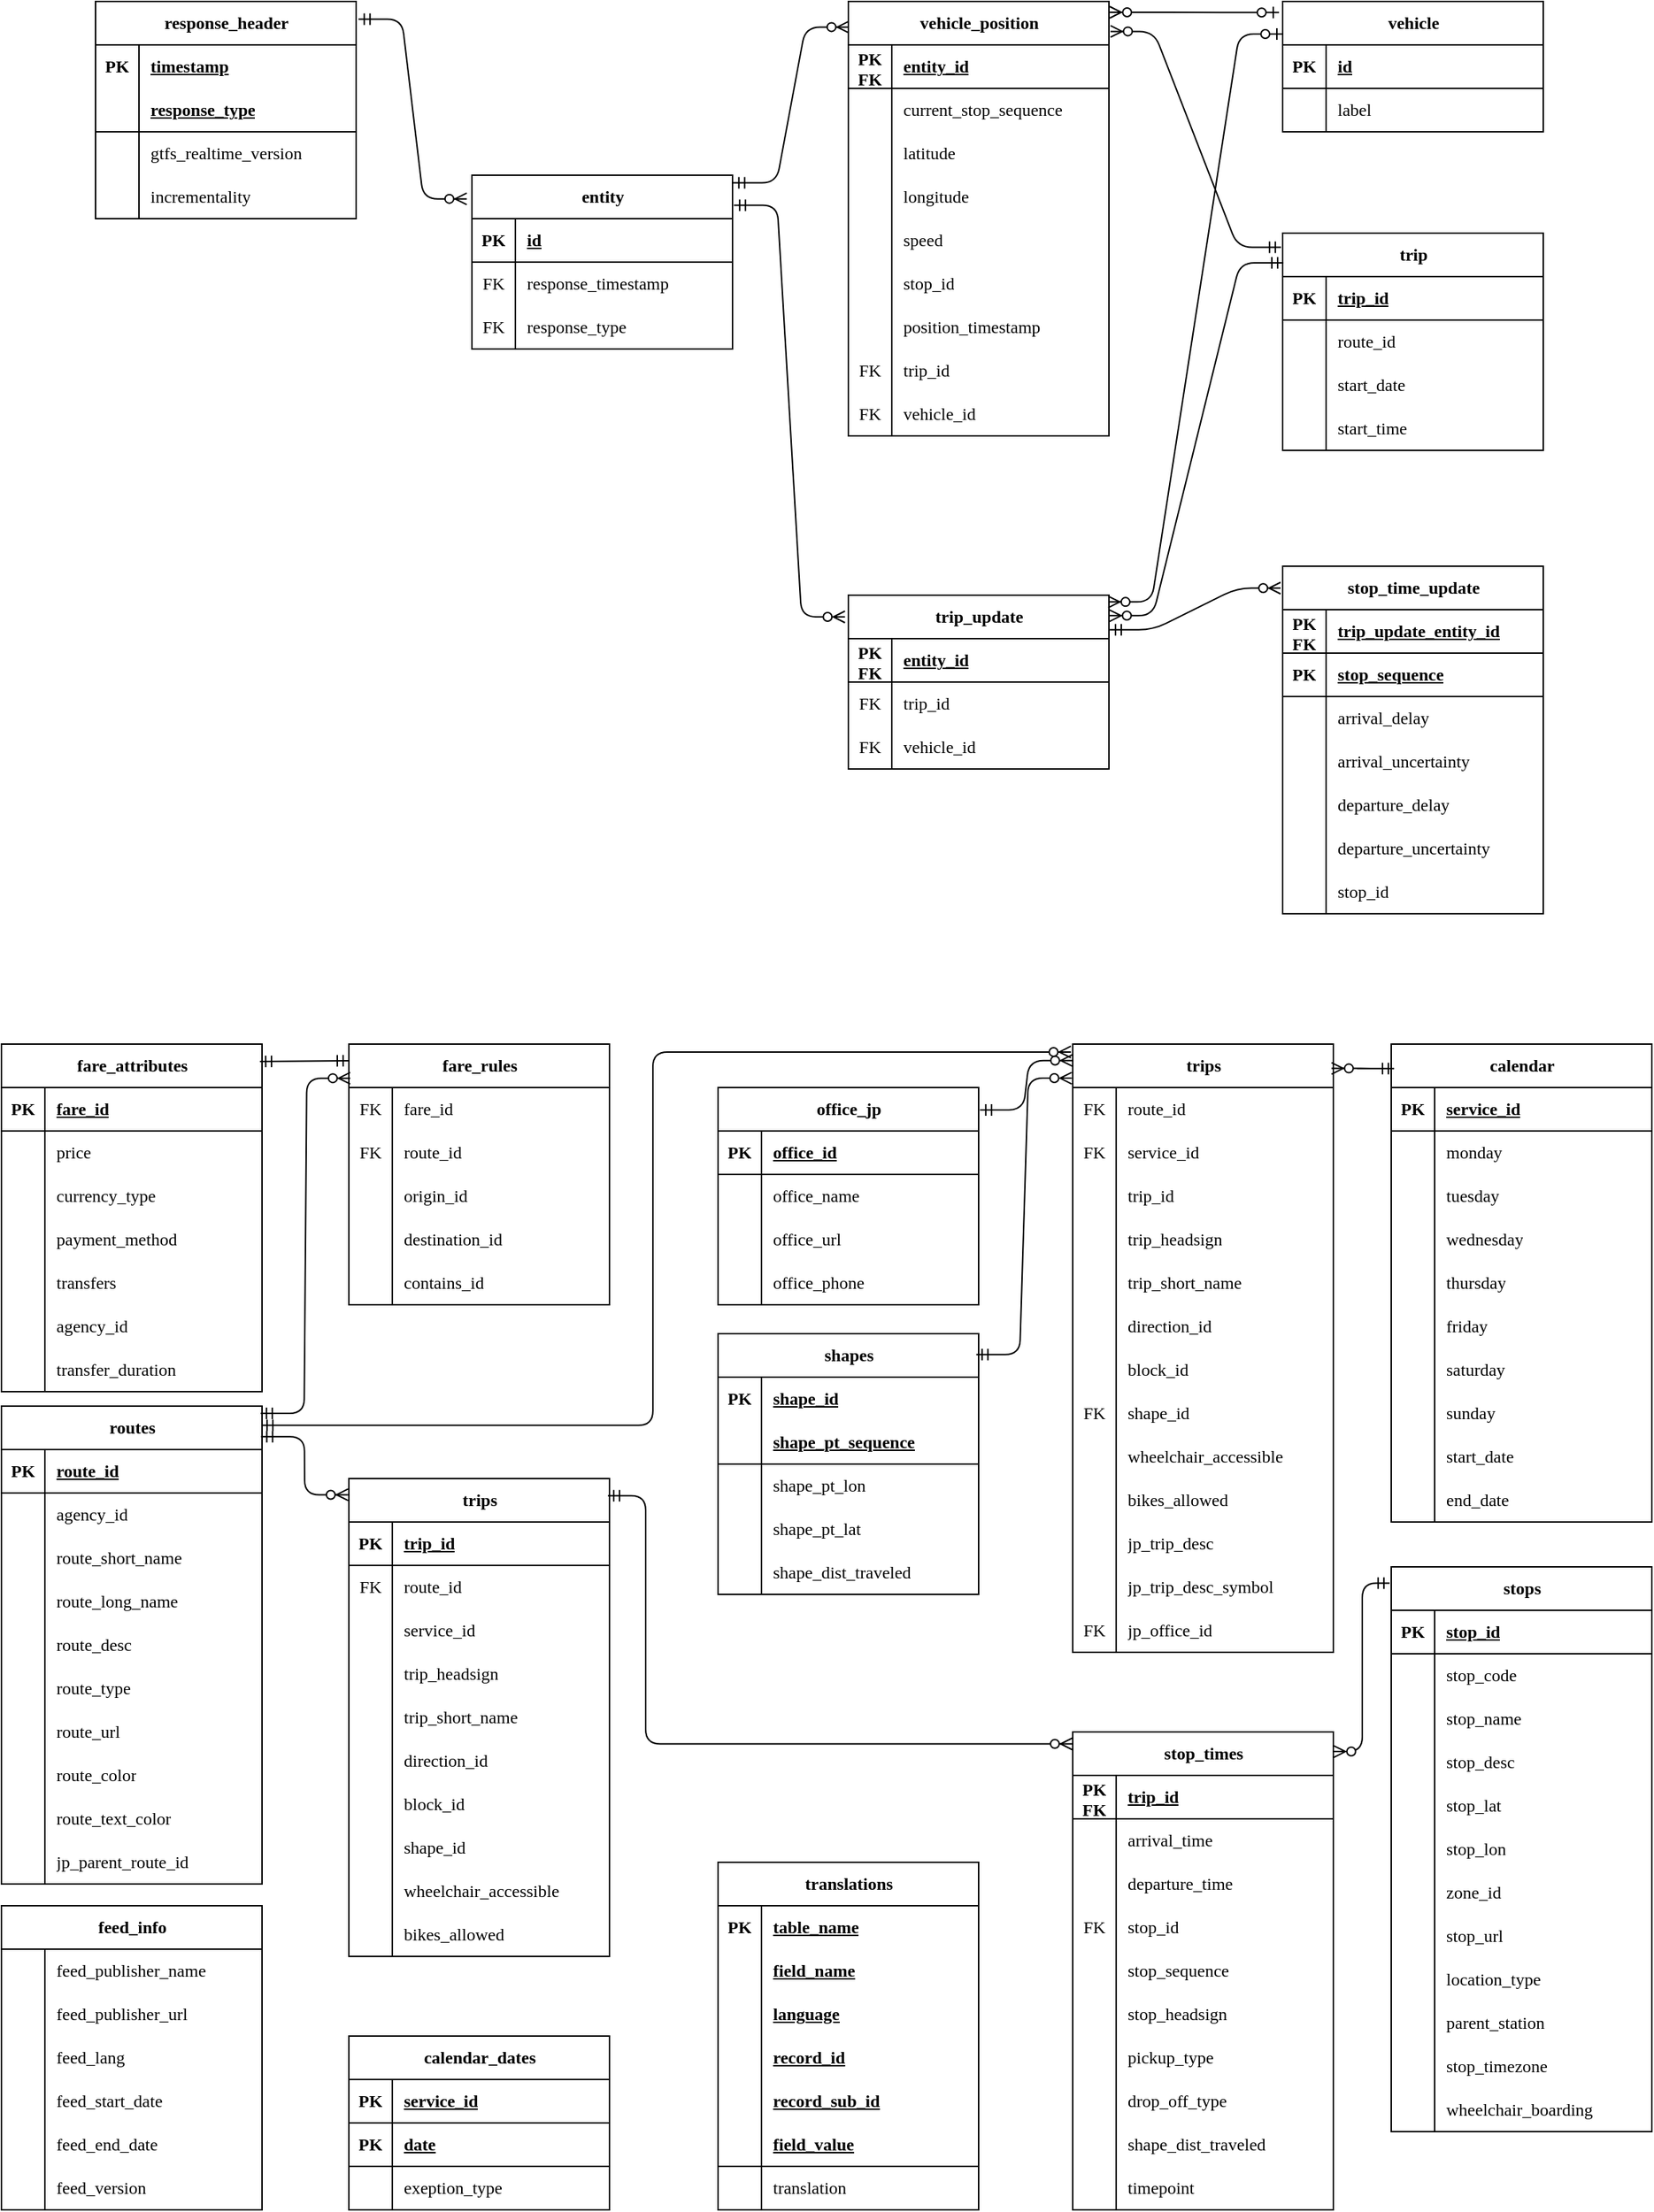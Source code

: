 <mxfile>
    <diagram id="U0n3KGPyK6yYSlhZJJSj" name="Page-1">
        <mxGraphModel dx="1660" dy="1877" grid="1" gridSize="10" guides="1" tooltips="1" connect="1" arrows="1" fold="1" page="1" pageScale="1" pageWidth="1169" pageHeight="827" background="#ffffff" math="0" shadow="0">
            <root>
                <mxCell id="0"/>
                <mxCell id="1" parent="0"/>
                <mxCell id="73" value="response_header" style="shape=table;startSize=30;container=1;collapsible=1;childLayout=tableLayout;fixedRows=1;rowLines=0;fontStyle=1;align=center;resizeLast=1;html=1;fontFamily=IBM Plex Sans JP;fontSource=https%3A%2F%2Ffonts.googleapis.com%2Fcss%3Ffamily%3DIBM%2BPlex%2BSans%2BJP;" parent="1" vertex="1">
                    <mxGeometry x="80" y="120" width="180" height="150" as="geometry"/>
                </mxCell>
                <mxCell id="74" value="" style="shape=tableRow;horizontal=0;startSize=0;swimlaneHead=0;swimlaneBody=0;fillColor=none;collapsible=0;dropTarget=0;points=[[0,0.5],[1,0.5]];portConstraint=eastwest;top=0;left=0;right=0;bottom=0;fontFamily=IBM Plex Sans JP;fontSource=https%3A%2F%2Ffonts.googleapis.com%2Fcss%3Ffamily%3DIBM%2BPlex%2BSans%2BJP;" parent="73" vertex="1">
                    <mxGeometry y="30" width="180" height="30" as="geometry"/>
                </mxCell>
                <mxCell id="75" value="PK" style="shape=partialRectangle;connectable=0;fillColor=none;top=0;left=0;bottom=0;right=0;fontStyle=1;overflow=hidden;whiteSpace=wrap;html=1;fontFamily=IBM Plex Sans JP;fontSource=https%3A%2F%2Ffonts.googleapis.com%2Fcss%3Ffamily%3DIBM%2BPlex%2BSans%2BJP;" parent="74" vertex="1">
                    <mxGeometry width="30" height="30" as="geometry">
                        <mxRectangle width="30" height="30" as="alternateBounds"/>
                    </mxGeometry>
                </mxCell>
                <mxCell id="76" value="timestamp" style="shape=partialRectangle;connectable=0;fillColor=none;top=0;left=0;bottom=0;right=0;align=left;spacingLeft=6;fontStyle=5;overflow=hidden;whiteSpace=wrap;html=1;fontFamily=IBM Plex Sans JP;fontSource=https%3A%2F%2Ffonts.googleapis.com%2Fcss%3Ffamily%3DIBM%2BPlex%2BSans%2BJP;" parent="74" vertex="1">
                    <mxGeometry x="30" width="150" height="30" as="geometry">
                        <mxRectangle width="150" height="30" as="alternateBounds"/>
                    </mxGeometry>
                </mxCell>
                <mxCell id="77" value="" style="shape=tableRow;horizontal=0;startSize=0;swimlaneHead=0;swimlaneBody=0;fillColor=none;collapsible=0;dropTarget=0;points=[[0,0.5],[1,0.5]];portConstraint=eastwest;top=0;left=0;right=0;bottom=1;fontFamily=IBM Plex Sans JP;fontSource=https%3A%2F%2Ffonts.googleapis.com%2Fcss%3Ffamily%3DIBM%2BPlex%2BSans%2BJP;" parent="73" vertex="1">
                    <mxGeometry y="60" width="180" height="30" as="geometry"/>
                </mxCell>
                <mxCell id="78" value="" style="shape=partialRectangle;connectable=0;fillColor=none;top=0;left=0;bottom=0;right=0;editable=1;overflow=hidden;whiteSpace=wrap;html=1;fontFamily=IBM Plex Sans JP;fontSource=https%3A%2F%2Ffonts.googleapis.com%2Fcss%3Ffamily%3DIBM%2BPlex%2BSans%2BJP;" parent="77" vertex="1">
                    <mxGeometry width="30" height="30" as="geometry">
                        <mxRectangle width="30" height="30" as="alternateBounds"/>
                    </mxGeometry>
                </mxCell>
                <mxCell id="79" value="&lt;b&gt;&lt;u&gt;response_type&lt;/u&gt;&lt;/b&gt;" style="shape=partialRectangle;connectable=0;fillColor=none;top=0;left=0;bottom=0;right=0;align=left;spacingLeft=6;overflow=hidden;whiteSpace=wrap;html=1;fontFamily=IBM Plex Sans JP;fontSource=https%3A%2F%2Ffonts.googleapis.com%2Fcss%3Ffamily%3DIBM%2BPlex%2BSans%2BJP;" parent="77" vertex="1">
                    <mxGeometry x="30" width="150" height="30" as="geometry">
                        <mxRectangle width="150" height="30" as="alternateBounds"/>
                    </mxGeometry>
                </mxCell>
                <mxCell id="80" value="" style="shape=tableRow;horizontal=0;startSize=0;swimlaneHead=0;swimlaneBody=0;fillColor=none;collapsible=0;dropTarget=0;points=[[0,0.5],[1,0.5]];portConstraint=eastwest;top=0;left=0;right=0;bottom=0;fontFamily=IBM Plex Sans JP;fontSource=https%3A%2F%2Ffonts.googleapis.com%2Fcss%3Ffamily%3DIBM%2BPlex%2BSans%2BJP;" parent="73" vertex="1">
                    <mxGeometry y="90" width="180" height="30" as="geometry"/>
                </mxCell>
                <mxCell id="81" value="" style="shape=partialRectangle;connectable=0;fillColor=none;top=0;left=0;bottom=0;right=0;editable=1;overflow=hidden;whiteSpace=wrap;html=1;fontFamily=IBM Plex Sans JP;fontSource=https%3A%2F%2Ffonts.googleapis.com%2Fcss%3Ffamily%3DIBM%2BPlex%2BSans%2BJP;" parent="80" vertex="1">
                    <mxGeometry width="30" height="30" as="geometry">
                        <mxRectangle width="30" height="30" as="alternateBounds"/>
                    </mxGeometry>
                </mxCell>
                <mxCell id="82" value="&lt;span style=&quot;color: rgb(0, 0, 0);&quot;&gt;gtfs_realtime_version&lt;/span&gt;" style="shape=partialRectangle;connectable=0;fillColor=none;top=0;left=0;bottom=0;right=0;align=left;spacingLeft=6;overflow=hidden;whiteSpace=wrap;html=1;fontFamily=IBM Plex Sans JP;fontSource=https%3A%2F%2Ffonts.googleapis.com%2Fcss%3Ffamily%3DIBM%2BPlex%2BSans%2BJP;" parent="80" vertex="1">
                    <mxGeometry x="30" width="150" height="30" as="geometry">
                        <mxRectangle width="150" height="30" as="alternateBounds"/>
                    </mxGeometry>
                </mxCell>
                <mxCell id="204" value="" style="shape=tableRow;horizontal=0;startSize=0;swimlaneHead=0;swimlaneBody=0;fillColor=none;collapsible=0;dropTarget=0;points=[[0,0.5],[1,0.5]];portConstraint=eastwest;top=0;left=0;right=0;bottom=0;fontFamily=IBM Plex Sans JP;fontSource=https%3A%2F%2Ffonts.googleapis.com%2Fcss%3Ffamily%3DIBM%2BPlex%2BSans%2BJP;" parent="73" vertex="1">
                    <mxGeometry y="120" width="180" height="30" as="geometry"/>
                </mxCell>
                <mxCell id="205" value="" style="shape=partialRectangle;connectable=0;fillColor=none;top=0;left=0;bottom=0;right=0;editable=1;overflow=hidden;whiteSpace=wrap;html=1;fontFamily=IBM Plex Sans JP;fontSource=https%3A%2F%2Ffonts.googleapis.com%2Fcss%3Ffamily%3DIBM%2BPlex%2BSans%2BJP;" parent="204" vertex="1">
                    <mxGeometry width="30" height="30" as="geometry">
                        <mxRectangle width="30" height="30" as="alternateBounds"/>
                    </mxGeometry>
                </mxCell>
                <mxCell id="206" value="incrementality " style="shape=partialRectangle;connectable=0;fillColor=none;top=0;left=0;bottom=0;right=0;align=left;spacingLeft=6;overflow=hidden;whiteSpace=wrap;html=1;fontFamily=IBM Plex Sans JP;fontSource=https%3A%2F%2Ffonts.googleapis.com%2Fcss%3Ffamily%3DIBM%2BPlex%2BSans%2BJP;" parent="204" vertex="1">
                    <mxGeometry x="30" width="150" height="30" as="geometry">
                        <mxRectangle width="150" height="30" as="alternateBounds"/>
                    </mxGeometry>
                </mxCell>
                <mxCell id="86" value="entity" style="shape=table;startSize=30;container=1;collapsible=1;childLayout=tableLayout;fixedRows=1;rowLines=0;fontStyle=1;align=center;resizeLast=1;html=1;fontFamily=IBM Plex Sans JP;fontSource=https%3A%2F%2Ffonts.googleapis.com%2Fcss%3Ffamily%3DIBM%2BPlex%2BSans%2BJP;" parent="1" vertex="1">
                    <mxGeometry x="340" y="240" width="180" height="120" as="geometry"/>
                </mxCell>
                <mxCell id="87" value="" style="shape=tableRow;horizontal=0;startSize=0;swimlaneHead=0;swimlaneBody=0;fillColor=none;collapsible=0;dropTarget=0;points=[[0,0.5],[1,0.5]];portConstraint=eastwest;top=0;left=0;right=0;bottom=1;fontFamily=IBM Plex Sans JP;fontSource=https%3A%2F%2Ffonts.googleapis.com%2Fcss%3Ffamily%3DIBM%2BPlex%2BSans%2BJP;" parent="86" vertex="1">
                    <mxGeometry y="30" width="180" height="30" as="geometry"/>
                </mxCell>
                <mxCell id="88" value="PK" style="shape=partialRectangle;connectable=0;fillColor=none;top=0;left=0;bottom=0;right=0;fontStyle=1;overflow=hidden;whiteSpace=wrap;html=1;fontFamily=IBM Plex Sans JP;fontSource=https%3A%2F%2Ffonts.googleapis.com%2Fcss%3Ffamily%3DIBM%2BPlex%2BSans%2BJP;" parent="87" vertex="1">
                    <mxGeometry width="30" height="30" as="geometry">
                        <mxRectangle width="30" height="30" as="alternateBounds"/>
                    </mxGeometry>
                </mxCell>
                <mxCell id="89" value="id" style="shape=partialRectangle;connectable=0;fillColor=none;top=0;left=0;bottom=0;right=0;align=left;spacingLeft=6;fontStyle=5;overflow=hidden;whiteSpace=wrap;html=1;fontFamily=IBM Plex Sans JP;fontSource=https%3A%2F%2Ffonts.googleapis.com%2Fcss%3Ffamily%3DIBM%2BPlex%2BSans%2BJP;" parent="87" vertex="1">
                    <mxGeometry x="30" width="150" height="30" as="geometry">
                        <mxRectangle width="150" height="30" as="alternateBounds"/>
                    </mxGeometry>
                </mxCell>
                <mxCell id="90" value="" style="shape=tableRow;horizontal=0;startSize=0;swimlaneHead=0;swimlaneBody=0;fillColor=none;collapsible=0;dropTarget=0;points=[[0,0.5],[1,0.5]];portConstraint=eastwest;top=0;left=0;right=0;bottom=0;fontFamily=IBM Plex Sans JP;fontSource=https%3A%2F%2Ffonts.googleapis.com%2Fcss%3Ffamily%3DIBM%2BPlex%2BSans%2BJP;" parent="86" vertex="1">
                    <mxGeometry y="60" width="180" height="30" as="geometry"/>
                </mxCell>
                <mxCell id="91" value="FK" style="shape=partialRectangle;connectable=0;fillColor=none;top=0;left=0;bottom=0;right=0;editable=1;overflow=hidden;whiteSpace=wrap;html=1;fontFamily=IBM Plex Sans JP;fontSource=https%3A%2F%2Ffonts.googleapis.com%2Fcss%3Ffamily%3DIBM%2BPlex%2BSans%2BJP;" parent="90" vertex="1">
                    <mxGeometry width="30" height="30" as="geometry">
                        <mxRectangle width="30" height="30" as="alternateBounds"/>
                    </mxGeometry>
                </mxCell>
                <mxCell id="92" value="response_timestamp" style="shape=partialRectangle;connectable=0;fillColor=none;top=0;left=0;bottom=0;right=0;align=left;spacingLeft=6;overflow=hidden;whiteSpace=wrap;html=1;fontFamily=IBM Plex Sans JP;fontSource=https%3A%2F%2Ffonts.googleapis.com%2Fcss%3Ffamily%3DIBM%2BPlex%2BSans%2BJP;" parent="90" vertex="1">
                    <mxGeometry x="30" width="150" height="30" as="geometry">
                        <mxRectangle width="150" height="30" as="alternateBounds"/>
                    </mxGeometry>
                </mxCell>
                <mxCell id="93" value="" style="shape=tableRow;horizontal=0;startSize=0;swimlaneHead=0;swimlaneBody=0;fillColor=none;collapsible=0;dropTarget=0;points=[[0,0.5],[1,0.5]];portConstraint=eastwest;top=0;left=0;right=0;bottom=0;fontFamily=IBM Plex Sans JP;fontSource=https%3A%2F%2Ffonts.googleapis.com%2Fcss%3Ffamily%3DIBM%2BPlex%2BSans%2BJP;" parent="86" vertex="1">
                    <mxGeometry y="90" width="180" height="30" as="geometry"/>
                </mxCell>
                <mxCell id="94" value="FK" style="shape=partialRectangle;connectable=0;fillColor=none;top=0;left=0;bottom=0;right=0;editable=1;overflow=hidden;whiteSpace=wrap;html=1;fontFamily=IBM Plex Sans JP;fontSource=https%3A%2F%2Ffonts.googleapis.com%2Fcss%3Ffamily%3DIBM%2BPlex%2BSans%2BJP;" parent="93" vertex="1">
                    <mxGeometry width="30" height="30" as="geometry">
                        <mxRectangle width="30" height="30" as="alternateBounds"/>
                    </mxGeometry>
                </mxCell>
                <mxCell id="95" value="response_type" style="shape=partialRectangle;connectable=0;fillColor=none;top=0;left=0;bottom=0;right=0;align=left;spacingLeft=6;overflow=hidden;whiteSpace=wrap;html=1;fontFamily=IBM Plex Sans JP;fontSource=https%3A%2F%2Ffonts.googleapis.com%2Fcss%3Ffamily%3DIBM%2BPlex%2BSans%2BJP;" parent="93" vertex="1">
                    <mxGeometry x="30" width="150" height="30" as="geometry">
                        <mxRectangle width="150" height="30" as="alternateBounds"/>
                    </mxGeometry>
                </mxCell>
                <mxCell id="99" value="trip" style="shape=table;startSize=30;container=1;collapsible=1;childLayout=tableLayout;fixedRows=1;rowLines=0;fontStyle=1;align=center;resizeLast=1;html=1;fontFamily=IBM Plex Sans JP;fontSource=https%3A%2F%2Ffonts.googleapis.com%2Fcss%3Ffamily%3DIBM%2BPlex%2BSans%2BJP;" parent="1" vertex="1">
                    <mxGeometry x="900" y="280" width="180" height="150" as="geometry"/>
                </mxCell>
                <mxCell id="100" value="" style="shape=tableRow;horizontal=0;startSize=0;swimlaneHead=0;swimlaneBody=0;fillColor=none;collapsible=0;dropTarget=0;points=[[0,0.5],[1,0.5]];portConstraint=eastwest;top=0;left=0;right=0;bottom=1;fontFamily=IBM Plex Sans JP;fontSource=https%3A%2F%2Ffonts.googleapis.com%2Fcss%3Ffamily%3DIBM%2BPlex%2BSans%2BJP;" parent="99" vertex="1">
                    <mxGeometry y="30" width="180" height="30" as="geometry"/>
                </mxCell>
                <mxCell id="101" value="PK" style="shape=partialRectangle;connectable=0;fillColor=none;top=0;left=0;bottom=0;right=0;fontStyle=1;overflow=hidden;whiteSpace=wrap;html=1;fontFamily=IBM Plex Sans JP;fontSource=https%3A%2F%2Ffonts.googleapis.com%2Fcss%3Ffamily%3DIBM%2BPlex%2BSans%2BJP;" parent="100" vertex="1">
                    <mxGeometry width="30" height="30" as="geometry">
                        <mxRectangle width="30" height="30" as="alternateBounds"/>
                    </mxGeometry>
                </mxCell>
                <mxCell id="102" value="trip_id" style="shape=partialRectangle;connectable=0;fillColor=none;top=0;left=0;bottom=0;right=0;align=left;spacingLeft=6;fontStyle=5;overflow=hidden;whiteSpace=wrap;html=1;fontFamily=IBM Plex Sans JP;fontSource=https%3A%2F%2Ffonts.googleapis.com%2Fcss%3Ffamily%3DIBM%2BPlex%2BSans%2BJP;" parent="100" vertex="1">
                    <mxGeometry x="30" width="150" height="30" as="geometry">
                        <mxRectangle width="150" height="30" as="alternateBounds"/>
                    </mxGeometry>
                </mxCell>
                <mxCell id="103" value="" style="shape=tableRow;horizontal=0;startSize=0;swimlaneHead=0;swimlaneBody=0;fillColor=none;collapsible=0;dropTarget=0;points=[[0,0.5],[1,0.5]];portConstraint=eastwest;top=0;left=0;right=0;bottom=0;fontFamily=IBM Plex Sans JP;fontSource=https%3A%2F%2Ffonts.googleapis.com%2Fcss%3Ffamily%3DIBM%2BPlex%2BSans%2BJP;" parent="99" vertex="1">
                    <mxGeometry y="60" width="180" height="30" as="geometry"/>
                </mxCell>
                <mxCell id="104" value="" style="shape=partialRectangle;connectable=0;fillColor=none;top=0;left=0;bottom=0;right=0;editable=1;overflow=hidden;whiteSpace=wrap;html=1;fontFamily=IBM Plex Sans JP;fontSource=https%3A%2F%2Ffonts.googleapis.com%2Fcss%3Ffamily%3DIBM%2BPlex%2BSans%2BJP;" parent="103" vertex="1">
                    <mxGeometry width="30" height="30" as="geometry">
                        <mxRectangle width="30" height="30" as="alternateBounds"/>
                    </mxGeometry>
                </mxCell>
                <mxCell id="105" value="route_id" style="shape=partialRectangle;connectable=0;fillColor=none;top=0;left=0;bottom=0;right=0;align=left;spacingLeft=6;overflow=hidden;whiteSpace=wrap;html=1;fontFamily=IBM Plex Sans JP;fontSource=https%3A%2F%2Ffonts.googleapis.com%2Fcss%3Ffamily%3DIBM%2BPlex%2BSans%2BJP;" parent="103" vertex="1">
                    <mxGeometry x="30" width="150" height="30" as="geometry">
                        <mxRectangle width="150" height="30" as="alternateBounds"/>
                    </mxGeometry>
                </mxCell>
                <mxCell id="106" value="" style="shape=tableRow;horizontal=0;startSize=0;swimlaneHead=0;swimlaneBody=0;fillColor=none;collapsible=0;dropTarget=0;points=[[0,0.5],[1,0.5]];portConstraint=eastwest;top=0;left=0;right=0;bottom=0;fontFamily=IBM Plex Sans JP;fontSource=https%3A%2F%2Ffonts.googleapis.com%2Fcss%3Ffamily%3DIBM%2BPlex%2BSans%2BJP;" parent="99" vertex="1">
                    <mxGeometry y="90" width="180" height="30" as="geometry"/>
                </mxCell>
                <mxCell id="107" value="" style="shape=partialRectangle;connectable=0;fillColor=none;top=0;left=0;bottom=0;right=0;editable=1;overflow=hidden;whiteSpace=wrap;html=1;fontFamily=IBM Plex Sans JP;fontSource=https%3A%2F%2Ffonts.googleapis.com%2Fcss%3Ffamily%3DIBM%2BPlex%2BSans%2BJP;" parent="106" vertex="1">
                    <mxGeometry width="30" height="30" as="geometry">
                        <mxRectangle width="30" height="30" as="alternateBounds"/>
                    </mxGeometry>
                </mxCell>
                <mxCell id="108" value="start_date" style="shape=partialRectangle;connectable=0;fillColor=none;top=0;left=0;bottom=0;right=0;align=left;spacingLeft=6;overflow=hidden;whiteSpace=wrap;html=1;fontFamily=IBM Plex Sans JP;fontSource=https%3A%2F%2Ffonts.googleapis.com%2Fcss%3Ffamily%3DIBM%2BPlex%2BSans%2BJP;" parent="106" vertex="1">
                    <mxGeometry x="30" width="150" height="30" as="geometry">
                        <mxRectangle width="150" height="30" as="alternateBounds"/>
                    </mxGeometry>
                </mxCell>
                <mxCell id="109" value="" style="shape=tableRow;horizontal=0;startSize=0;swimlaneHead=0;swimlaneBody=0;fillColor=none;collapsible=0;dropTarget=0;points=[[0,0.5],[1,0.5]];portConstraint=eastwest;top=0;left=0;right=0;bottom=0;fontFamily=IBM Plex Sans JP;fontSource=https%3A%2F%2Ffonts.googleapis.com%2Fcss%3Ffamily%3DIBM%2BPlex%2BSans%2BJP;" parent="99" vertex="1">
                    <mxGeometry y="120" width="180" height="30" as="geometry"/>
                </mxCell>
                <mxCell id="110" value="" style="shape=partialRectangle;connectable=0;fillColor=none;top=0;left=0;bottom=0;right=0;editable=1;overflow=hidden;whiteSpace=wrap;html=1;fontFamily=IBM Plex Sans JP;fontSource=https%3A%2F%2Ffonts.googleapis.com%2Fcss%3Ffamily%3DIBM%2BPlex%2BSans%2BJP;" parent="109" vertex="1">
                    <mxGeometry width="30" height="30" as="geometry">
                        <mxRectangle width="30" height="30" as="alternateBounds"/>
                    </mxGeometry>
                </mxCell>
                <mxCell id="111" value="start_time" style="shape=partialRectangle;connectable=0;fillColor=none;top=0;left=0;bottom=0;right=0;align=left;spacingLeft=6;overflow=hidden;whiteSpace=wrap;html=1;fontFamily=IBM Plex Sans JP;fontSource=https%3A%2F%2Ffonts.googleapis.com%2Fcss%3Ffamily%3DIBM%2BPlex%2BSans%2BJP;" parent="109" vertex="1">
                    <mxGeometry x="30" width="150" height="30" as="geometry">
                        <mxRectangle width="150" height="30" as="alternateBounds"/>
                    </mxGeometry>
                </mxCell>
                <mxCell id="112" value="vehicle" style="shape=table;startSize=30;container=1;collapsible=1;childLayout=tableLayout;fixedRows=1;rowLines=0;fontStyle=1;align=center;resizeLast=1;html=1;fontFamily=IBM Plex Sans JP;fontSource=https%3A%2F%2Ffonts.googleapis.com%2Fcss%3Ffamily%3DIBM%2BPlex%2BSans%2BJP;" parent="1" vertex="1">
                    <mxGeometry x="900" y="120" width="180" height="90" as="geometry"/>
                </mxCell>
                <mxCell id="113" value="" style="shape=tableRow;horizontal=0;startSize=0;swimlaneHead=0;swimlaneBody=0;fillColor=none;collapsible=0;dropTarget=0;points=[[0,0.5],[1,0.5]];portConstraint=eastwest;top=0;left=0;right=0;bottom=1;fontFamily=IBM Plex Sans JP;fontSource=https%3A%2F%2Ffonts.googleapis.com%2Fcss%3Ffamily%3DIBM%2BPlex%2BSans%2BJP;" parent="112" vertex="1">
                    <mxGeometry y="30" width="180" height="30" as="geometry"/>
                </mxCell>
                <mxCell id="114" value="PK" style="shape=partialRectangle;connectable=0;fillColor=none;top=0;left=0;bottom=0;right=0;fontStyle=1;overflow=hidden;whiteSpace=wrap;html=1;fontFamily=IBM Plex Sans JP;fontSource=https%3A%2F%2Ffonts.googleapis.com%2Fcss%3Ffamily%3DIBM%2BPlex%2BSans%2BJP;" parent="113" vertex="1">
                    <mxGeometry width="30" height="30" as="geometry">
                        <mxRectangle width="30" height="30" as="alternateBounds"/>
                    </mxGeometry>
                </mxCell>
                <mxCell id="115" value="id" style="shape=partialRectangle;connectable=0;fillColor=none;top=0;left=0;bottom=0;right=0;align=left;spacingLeft=6;fontStyle=5;overflow=hidden;whiteSpace=wrap;html=1;fontFamily=IBM Plex Sans JP;fontSource=https%3A%2F%2Ffonts.googleapis.com%2Fcss%3Ffamily%3DIBM%2BPlex%2BSans%2BJP;" parent="113" vertex="1">
                    <mxGeometry x="30" width="150" height="30" as="geometry">
                        <mxRectangle width="150" height="30" as="alternateBounds"/>
                    </mxGeometry>
                </mxCell>
                <mxCell id="116" value="" style="shape=tableRow;horizontal=0;startSize=0;swimlaneHead=0;swimlaneBody=0;fillColor=none;collapsible=0;dropTarget=0;points=[[0,0.5],[1,0.5]];portConstraint=eastwest;top=0;left=0;right=0;bottom=0;fontFamily=IBM Plex Sans JP;fontSource=https%3A%2F%2Ffonts.googleapis.com%2Fcss%3Ffamily%3DIBM%2BPlex%2BSans%2BJP;" parent="112" vertex="1">
                    <mxGeometry y="60" width="180" height="30" as="geometry"/>
                </mxCell>
                <mxCell id="117" value="" style="shape=partialRectangle;connectable=0;fillColor=none;top=0;left=0;bottom=0;right=0;editable=1;overflow=hidden;whiteSpace=wrap;html=1;fontFamily=IBM Plex Sans JP;fontSource=https%3A%2F%2Ffonts.googleapis.com%2Fcss%3Ffamily%3DIBM%2BPlex%2BSans%2BJP;" parent="116" vertex="1">
                    <mxGeometry width="30" height="30" as="geometry">
                        <mxRectangle width="30" height="30" as="alternateBounds"/>
                    </mxGeometry>
                </mxCell>
                <mxCell id="118" value="label" style="shape=partialRectangle;connectable=0;fillColor=none;top=0;left=0;bottom=0;right=0;align=left;spacingLeft=6;overflow=hidden;whiteSpace=wrap;html=1;fontFamily=IBM Plex Sans JP;fontSource=https%3A%2F%2Ffonts.googleapis.com%2Fcss%3Ffamily%3DIBM%2BPlex%2BSans%2BJP;" parent="116" vertex="1">
                    <mxGeometry x="30" width="150" height="30" as="geometry">
                        <mxRectangle width="150" height="30" as="alternateBounds"/>
                    </mxGeometry>
                </mxCell>
                <mxCell id="125" value="trip_update" style="shape=table;startSize=30;container=1;collapsible=1;childLayout=tableLayout;fixedRows=1;rowLines=0;fontStyle=1;align=center;resizeLast=1;html=1;fontFamily=IBM Plex Sans JP;fontSource=https%3A%2F%2Ffonts.googleapis.com%2Fcss%3Ffamily%3DIBM%2BPlex%2BSans%2BJP;" parent="1" vertex="1">
                    <mxGeometry x="600" y="530" width="180" height="120" as="geometry"/>
                </mxCell>
                <mxCell id="126" value="" style="shape=tableRow;horizontal=0;startSize=0;swimlaneHead=0;swimlaneBody=0;fillColor=none;collapsible=0;dropTarget=0;points=[[0,0.5],[1,0.5]];portConstraint=eastwest;top=0;left=0;right=0;bottom=1;fontFamily=IBM Plex Sans JP;fontSource=https%3A%2F%2Ffonts.googleapis.com%2Fcss%3Ffamily%3DIBM%2BPlex%2BSans%2BJP;" parent="125" vertex="1">
                    <mxGeometry y="30" width="180" height="30" as="geometry"/>
                </mxCell>
                <mxCell id="127" value="PK&lt;br&gt;FK" style="shape=partialRectangle;connectable=0;fillColor=none;top=0;left=0;bottom=0;right=0;fontStyle=1;overflow=hidden;whiteSpace=wrap;html=1;fontFamily=IBM Plex Sans JP;fontSource=https%3A%2F%2Ffonts.googleapis.com%2Fcss%3Ffamily%3DIBM%2BPlex%2BSans%2BJP;" parent="126" vertex="1">
                    <mxGeometry width="30" height="30" as="geometry">
                        <mxRectangle width="30" height="30" as="alternateBounds"/>
                    </mxGeometry>
                </mxCell>
                <mxCell id="128" value="entity_id" style="shape=partialRectangle;connectable=0;fillColor=none;top=0;left=0;bottom=0;right=0;align=left;spacingLeft=6;fontStyle=5;overflow=hidden;whiteSpace=wrap;html=1;fontFamily=IBM Plex Sans JP;fontSource=https%3A%2F%2Ffonts.googleapis.com%2Fcss%3Ffamily%3DIBM%2BPlex%2BSans%2BJP;" parent="126" vertex="1">
                    <mxGeometry x="30" width="150" height="30" as="geometry">
                        <mxRectangle width="150" height="30" as="alternateBounds"/>
                    </mxGeometry>
                </mxCell>
                <mxCell id="129" value="" style="shape=tableRow;horizontal=0;startSize=0;swimlaneHead=0;swimlaneBody=0;fillColor=none;collapsible=0;dropTarget=0;points=[[0,0.5],[1,0.5]];portConstraint=eastwest;top=0;left=0;right=0;bottom=0;fontFamily=IBM Plex Sans JP;fontSource=https%3A%2F%2Ffonts.googleapis.com%2Fcss%3Ffamily%3DIBM%2BPlex%2BSans%2BJP;" parent="125" vertex="1">
                    <mxGeometry y="60" width="180" height="30" as="geometry"/>
                </mxCell>
                <mxCell id="130" value="FK" style="shape=partialRectangle;connectable=0;fillColor=none;top=0;left=0;bottom=0;right=0;editable=1;overflow=hidden;whiteSpace=wrap;html=1;fontFamily=IBM Plex Sans JP;fontSource=https%3A%2F%2Ffonts.googleapis.com%2Fcss%3Ffamily%3DIBM%2BPlex%2BSans%2BJP;" parent="129" vertex="1">
                    <mxGeometry width="30" height="30" as="geometry">
                        <mxRectangle width="30" height="30" as="alternateBounds"/>
                    </mxGeometry>
                </mxCell>
                <mxCell id="131" value="trip_id" style="shape=partialRectangle;connectable=0;fillColor=none;top=0;left=0;bottom=0;right=0;align=left;spacingLeft=6;overflow=hidden;whiteSpace=wrap;html=1;fontFamily=IBM Plex Sans JP;fontSource=https%3A%2F%2Ffonts.googleapis.com%2Fcss%3Ffamily%3DIBM%2BPlex%2BSans%2BJP;" parent="129" vertex="1">
                    <mxGeometry x="30" width="150" height="30" as="geometry">
                        <mxRectangle width="150" height="30" as="alternateBounds"/>
                    </mxGeometry>
                </mxCell>
                <mxCell id="132" value="" style="shape=tableRow;horizontal=0;startSize=0;swimlaneHead=0;swimlaneBody=0;fillColor=none;collapsible=0;dropTarget=0;points=[[0,0.5],[1,0.5]];portConstraint=eastwest;top=0;left=0;right=0;bottom=0;fontFamily=IBM Plex Sans JP;fontSource=https%3A%2F%2Ffonts.googleapis.com%2Fcss%3Ffamily%3DIBM%2BPlex%2BSans%2BJP;" parent="125" vertex="1">
                    <mxGeometry y="90" width="180" height="30" as="geometry"/>
                </mxCell>
                <mxCell id="133" value="FK" style="shape=partialRectangle;connectable=0;fillColor=none;top=0;left=0;bottom=0;right=0;editable=1;overflow=hidden;whiteSpace=wrap;html=1;fontFamily=IBM Plex Sans JP;fontSource=https%3A%2F%2Ffonts.googleapis.com%2Fcss%3Ffamily%3DIBM%2BPlex%2BSans%2BJP;" parent="132" vertex="1">
                    <mxGeometry width="30" height="30" as="geometry">
                        <mxRectangle width="30" height="30" as="alternateBounds"/>
                    </mxGeometry>
                </mxCell>
                <mxCell id="134" value="vehicle_id" style="shape=partialRectangle;connectable=0;fillColor=none;top=0;left=0;bottom=0;right=0;align=left;spacingLeft=6;overflow=hidden;whiteSpace=wrap;html=1;fontFamily=IBM Plex Sans JP;fontSource=https%3A%2F%2Ffonts.googleapis.com%2Fcss%3Ffamily%3DIBM%2BPlex%2BSans%2BJP;" parent="132" vertex="1">
                    <mxGeometry x="30" width="150" height="30" as="geometry">
                        <mxRectangle width="150" height="30" as="alternateBounds"/>
                    </mxGeometry>
                </mxCell>
                <mxCell id="138" value="stop_time_update" style="shape=table;startSize=30;container=1;collapsible=1;childLayout=tableLayout;fixedRows=1;rowLines=0;fontStyle=1;align=center;resizeLast=1;html=1;fontFamily=IBM Plex Sans JP;fontSource=https%3A%2F%2Ffonts.googleapis.com%2Fcss%3Ffamily%3DIBM%2BPlex%2BSans%2BJP;" parent="1" vertex="1">
                    <mxGeometry x="900" y="510" width="180" height="240" as="geometry"/>
                </mxCell>
                <mxCell id="139" value="" style="shape=tableRow;horizontal=0;startSize=0;swimlaneHead=0;swimlaneBody=0;fillColor=none;collapsible=0;dropTarget=0;points=[[0,0.5],[1,0.5]];portConstraint=eastwest;top=0;left=0;right=0;bottom=1;fontFamily=IBM Plex Sans JP;fontSource=https%3A%2F%2Ffonts.googleapis.com%2Fcss%3Ffamily%3DIBM%2BPlex%2BSans%2BJP;" parent="138" vertex="1">
                    <mxGeometry y="30" width="180" height="30" as="geometry"/>
                </mxCell>
                <mxCell id="140" value="PK&lt;br&gt;FK" style="shape=partialRectangle;connectable=0;fillColor=none;top=0;left=0;bottom=0;right=0;fontStyle=1;overflow=hidden;whiteSpace=wrap;html=1;fontFamily=IBM Plex Sans JP;fontSource=https%3A%2F%2Ffonts.googleapis.com%2Fcss%3Ffamily%3DIBM%2BPlex%2BSans%2BJP;" parent="139" vertex="1">
                    <mxGeometry width="30" height="30" as="geometry">
                        <mxRectangle width="30" height="30" as="alternateBounds"/>
                    </mxGeometry>
                </mxCell>
                <mxCell id="141" value="trip_update_entity_id" style="shape=partialRectangle;connectable=0;fillColor=none;top=0;left=0;bottom=0;right=0;align=left;spacingLeft=6;fontStyle=5;overflow=hidden;whiteSpace=wrap;html=1;fontFamily=IBM Plex Sans JP;fontSource=https%3A%2F%2Ffonts.googleapis.com%2Fcss%3Ffamily%3DIBM%2BPlex%2BSans%2BJP;" parent="139" vertex="1">
                    <mxGeometry x="30" width="150" height="30" as="geometry">
                        <mxRectangle width="150" height="30" as="alternateBounds"/>
                    </mxGeometry>
                </mxCell>
                <mxCell id="142" value="" style="shape=tableRow;horizontal=0;startSize=0;swimlaneHead=0;swimlaneBody=0;fillColor=none;collapsible=0;dropTarget=0;points=[[0,0.5],[1,0.5]];portConstraint=eastwest;top=0;left=0;right=0;bottom=1;fontFamily=IBM Plex Sans JP;fontSource=https%3A%2F%2Ffonts.googleapis.com%2Fcss%3Ffamily%3DIBM%2BPlex%2BSans%2BJP;" parent="138" vertex="1">
                    <mxGeometry y="60" width="180" height="30" as="geometry"/>
                </mxCell>
                <mxCell id="143" value="&lt;b&gt;PK&lt;/b&gt;" style="shape=partialRectangle;connectable=0;fillColor=none;top=0;left=0;bottom=0;right=0;editable=1;overflow=hidden;whiteSpace=wrap;html=1;fontFamily=IBM Plex Sans JP;fontSource=https%3A%2F%2Ffonts.googleapis.com%2Fcss%3Ffamily%3DIBM%2BPlex%2BSans%2BJP;" parent="142" vertex="1">
                    <mxGeometry width="30" height="30" as="geometry">
                        <mxRectangle width="30" height="30" as="alternateBounds"/>
                    </mxGeometry>
                </mxCell>
                <mxCell id="144" value="&lt;b&gt;&lt;u&gt;stop_sequence&lt;/u&gt;&lt;/b&gt;" style="shape=partialRectangle;connectable=0;fillColor=none;top=0;left=0;bottom=0;right=0;align=left;spacingLeft=6;overflow=hidden;whiteSpace=wrap;html=1;fontFamily=IBM Plex Sans JP;fontSource=https%3A%2F%2Ffonts.googleapis.com%2Fcss%3Ffamily%3DIBM%2BPlex%2BSans%2BJP;" parent="142" vertex="1">
                    <mxGeometry x="30" width="150" height="30" as="geometry">
                        <mxRectangle width="150" height="30" as="alternateBounds"/>
                    </mxGeometry>
                </mxCell>
                <mxCell id="145" value="" style="shape=tableRow;horizontal=0;startSize=0;swimlaneHead=0;swimlaneBody=0;fillColor=none;collapsible=0;dropTarget=0;points=[[0,0.5],[1,0.5]];portConstraint=eastwest;top=0;left=0;right=0;bottom=0;fontFamily=IBM Plex Sans JP;fontSource=https%3A%2F%2Ffonts.googleapis.com%2Fcss%3Ffamily%3DIBM%2BPlex%2BSans%2BJP;" parent="138" vertex="1">
                    <mxGeometry y="90" width="180" height="30" as="geometry"/>
                </mxCell>
                <mxCell id="146" value="" style="shape=partialRectangle;connectable=0;fillColor=none;top=0;left=0;bottom=0;right=0;editable=1;overflow=hidden;whiteSpace=wrap;html=1;fontFamily=IBM Plex Sans JP;fontSource=https%3A%2F%2Ffonts.googleapis.com%2Fcss%3Ffamily%3DIBM%2BPlex%2BSans%2BJP;" parent="145" vertex="1">
                    <mxGeometry width="30" height="30" as="geometry">
                        <mxRectangle width="30" height="30" as="alternateBounds"/>
                    </mxGeometry>
                </mxCell>
                <mxCell id="147" value="arrival_delay" style="shape=partialRectangle;connectable=0;fillColor=none;top=0;left=0;bottom=0;right=0;align=left;spacingLeft=6;overflow=hidden;whiteSpace=wrap;html=1;fontFamily=IBM Plex Sans JP;fontSource=https%3A%2F%2Ffonts.googleapis.com%2Fcss%3Ffamily%3DIBM%2BPlex%2BSans%2BJP;" parent="145" vertex="1">
                    <mxGeometry x="30" width="150" height="30" as="geometry">
                        <mxRectangle width="150" height="30" as="alternateBounds"/>
                    </mxGeometry>
                </mxCell>
                <mxCell id="148" value="" style="shape=tableRow;horizontal=0;startSize=0;swimlaneHead=0;swimlaneBody=0;fillColor=none;collapsible=0;dropTarget=0;points=[[0,0.5],[1,0.5]];portConstraint=eastwest;top=0;left=0;right=0;bottom=0;fontFamily=IBM Plex Sans JP;fontSource=https%3A%2F%2Ffonts.googleapis.com%2Fcss%3Ffamily%3DIBM%2BPlex%2BSans%2BJP;" parent="138" vertex="1">
                    <mxGeometry y="120" width="180" height="30" as="geometry"/>
                </mxCell>
                <mxCell id="149" value="" style="shape=partialRectangle;connectable=0;fillColor=none;top=0;left=0;bottom=0;right=0;editable=1;overflow=hidden;whiteSpace=wrap;html=1;fontFamily=IBM Plex Sans JP;fontSource=https%3A%2F%2Ffonts.googleapis.com%2Fcss%3Ffamily%3DIBM%2BPlex%2BSans%2BJP;" parent="148" vertex="1">
                    <mxGeometry width="30" height="30" as="geometry">
                        <mxRectangle width="30" height="30" as="alternateBounds"/>
                    </mxGeometry>
                </mxCell>
                <mxCell id="150" value="arrival_uncertainty&amp;nbsp;" style="shape=partialRectangle;connectable=0;fillColor=none;top=0;left=0;bottom=0;right=0;align=left;spacingLeft=6;overflow=hidden;whiteSpace=wrap;html=1;fontFamily=IBM Plex Sans JP;fontSource=https%3A%2F%2Ffonts.googleapis.com%2Fcss%3Ffamily%3DIBM%2BPlex%2BSans%2BJP;" parent="148" vertex="1">
                    <mxGeometry x="30" width="150" height="30" as="geometry">
                        <mxRectangle width="150" height="30" as="alternateBounds"/>
                    </mxGeometry>
                </mxCell>
                <mxCell id="154" value="" style="shape=tableRow;horizontal=0;startSize=0;swimlaneHead=0;swimlaneBody=0;fillColor=none;collapsible=0;dropTarget=0;points=[[0,0.5],[1,0.5]];portConstraint=eastwest;top=0;left=0;right=0;bottom=0;fontFamily=IBM Plex Sans JP;fontSource=https%3A%2F%2Ffonts.googleapis.com%2Fcss%3Ffamily%3DIBM%2BPlex%2BSans%2BJP;" parent="138" vertex="1">
                    <mxGeometry y="150" width="180" height="30" as="geometry"/>
                </mxCell>
                <mxCell id="155" value="" style="shape=partialRectangle;connectable=0;fillColor=none;top=0;left=0;bottom=0;right=0;editable=1;overflow=hidden;whiteSpace=wrap;html=1;fontFamily=IBM Plex Sans JP;fontSource=https%3A%2F%2Ffonts.googleapis.com%2Fcss%3Ffamily%3DIBM%2BPlex%2BSans%2BJP;" parent="154" vertex="1">
                    <mxGeometry width="30" height="30" as="geometry">
                        <mxRectangle width="30" height="30" as="alternateBounds"/>
                    </mxGeometry>
                </mxCell>
                <mxCell id="156" value="departure_delay" style="shape=partialRectangle;connectable=0;fillColor=none;top=0;left=0;bottom=0;right=0;align=left;spacingLeft=6;overflow=hidden;whiteSpace=wrap;html=1;fontFamily=IBM Plex Sans JP;fontSource=https%3A%2F%2Ffonts.googleapis.com%2Fcss%3Ffamily%3DIBM%2BPlex%2BSans%2BJP;" parent="154" vertex="1">
                    <mxGeometry x="30" width="150" height="30" as="geometry">
                        <mxRectangle width="150" height="30" as="alternateBounds"/>
                    </mxGeometry>
                </mxCell>
                <mxCell id="157" value="" style="shape=tableRow;horizontal=0;startSize=0;swimlaneHead=0;swimlaneBody=0;fillColor=none;collapsible=0;dropTarget=0;points=[[0,0.5],[1,0.5]];portConstraint=eastwest;top=0;left=0;right=0;bottom=0;fontFamily=IBM Plex Sans JP;fontSource=https%3A%2F%2Ffonts.googleapis.com%2Fcss%3Ffamily%3DIBM%2BPlex%2BSans%2BJP;" parent="138" vertex="1">
                    <mxGeometry y="180" width="180" height="30" as="geometry"/>
                </mxCell>
                <mxCell id="158" value="" style="shape=partialRectangle;connectable=0;fillColor=none;top=0;left=0;bottom=0;right=0;editable=1;overflow=hidden;whiteSpace=wrap;html=1;fontFamily=IBM Plex Sans JP;fontSource=https%3A%2F%2Ffonts.googleapis.com%2Fcss%3Ffamily%3DIBM%2BPlex%2BSans%2BJP;" parent="157" vertex="1">
                    <mxGeometry width="30" height="30" as="geometry">
                        <mxRectangle width="30" height="30" as="alternateBounds"/>
                    </mxGeometry>
                </mxCell>
                <mxCell id="159" value="departure_uncertainty&amp;nbsp;" style="shape=partialRectangle;connectable=0;fillColor=none;top=0;left=0;bottom=0;right=0;align=left;spacingLeft=6;overflow=hidden;whiteSpace=wrap;html=1;fontFamily=IBM Plex Sans JP;fontSource=https%3A%2F%2Ffonts.googleapis.com%2Fcss%3Ffamily%3DIBM%2BPlex%2BSans%2BJP;" parent="157" vertex="1">
                    <mxGeometry x="30" width="150" height="30" as="geometry">
                        <mxRectangle width="150" height="30" as="alternateBounds"/>
                    </mxGeometry>
                </mxCell>
                <mxCell id="160" value="" style="shape=tableRow;horizontal=0;startSize=0;swimlaneHead=0;swimlaneBody=0;fillColor=none;collapsible=0;dropTarget=0;points=[[0,0.5],[1,0.5]];portConstraint=eastwest;top=0;left=0;right=0;bottom=0;fontFamily=IBM Plex Sans JP;fontSource=https%3A%2F%2Ffonts.googleapis.com%2Fcss%3Ffamily%3DIBM%2BPlex%2BSans%2BJP;" parent="138" vertex="1">
                    <mxGeometry y="210" width="180" height="30" as="geometry"/>
                </mxCell>
                <mxCell id="161" value="" style="shape=partialRectangle;connectable=0;fillColor=none;top=0;left=0;bottom=0;right=0;editable=1;overflow=hidden;whiteSpace=wrap;html=1;fontFamily=IBM Plex Sans JP;fontSource=https%3A%2F%2Ffonts.googleapis.com%2Fcss%3Ffamily%3DIBM%2BPlex%2BSans%2BJP;" parent="160" vertex="1">
                    <mxGeometry width="30" height="30" as="geometry">
                        <mxRectangle width="30" height="30" as="alternateBounds"/>
                    </mxGeometry>
                </mxCell>
                <mxCell id="162" value="stop_id" style="shape=partialRectangle;connectable=0;fillColor=none;top=0;left=0;bottom=0;right=0;align=left;spacingLeft=6;overflow=hidden;whiteSpace=wrap;html=1;fontFamily=IBM Plex Sans JP;fontSource=https%3A%2F%2Ffonts.googleapis.com%2Fcss%3Ffamily%3DIBM%2BPlex%2BSans%2BJP;" parent="160" vertex="1">
                    <mxGeometry x="30" width="150" height="30" as="geometry">
                        <mxRectangle width="150" height="30" as="alternateBounds"/>
                    </mxGeometry>
                </mxCell>
                <mxCell id="163" value="vehicle_position" style="shape=table;startSize=30;container=1;collapsible=1;childLayout=tableLayout;fixedRows=1;rowLines=0;fontStyle=1;align=center;resizeLast=1;html=1;fontFamily=IBM Plex Sans JP;fontSource=https%3A%2F%2Ffonts.googleapis.com%2Fcss%3Ffamily%3DIBM%2BPlex%2BSans%2BJP;" parent="1" vertex="1">
                    <mxGeometry x="600" y="120" width="180" height="300" as="geometry"/>
                </mxCell>
                <mxCell id="164" value="" style="shape=tableRow;horizontal=0;startSize=0;swimlaneHead=0;swimlaneBody=0;fillColor=none;collapsible=0;dropTarget=0;points=[[0,0.5],[1,0.5]];portConstraint=eastwest;top=0;left=0;right=0;bottom=1;fontFamily=IBM Plex Sans JP;fontSource=https%3A%2F%2Ffonts.googleapis.com%2Fcss%3Ffamily%3DIBM%2BPlex%2BSans%2BJP;" parent="163" vertex="1">
                    <mxGeometry y="30" width="180" height="30" as="geometry"/>
                </mxCell>
                <mxCell id="165" value="PK&lt;br&gt;FK" style="shape=partialRectangle;connectable=0;fillColor=none;top=0;left=0;bottom=0;right=0;fontStyle=1;overflow=hidden;whiteSpace=wrap;html=1;fontFamily=IBM Plex Sans JP;fontSource=https%3A%2F%2Ffonts.googleapis.com%2Fcss%3Ffamily%3DIBM%2BPlex%2BSans%2BJP;" parent="164" vertex="1">
                    <mxGeometry width="30" height="30" as="geometry">
                        <mxRectangle width="30" height="30" as="alternateBounds"/>
                    </mxGeometry>
                </mxCell>
                <mxCell id="166" value="entity_id" style="shape=partialRectangle;connectable=0;fillColor=none;top=0;left=0;bottom=0;right=0;align=left;spacingLeft=6;fontStyle=5;overflow=hidden;whiteSpace=wrap;html=1;fontFamily=IBM Plex Sans JP;fontSource=https%3A%2F%2Ffonts.googleapis.com%2Fcss%3Ffamily%3DIBM%2BPlex%2BSans%2BJP;" parent="164" vertex="1">
                    <mxGeometry x="30" width="150" height="30" as="geometry">
                        <mxRectangle width="150" height="30" as="alternateBounds"/>
                    </mxGeometry>
                </mxCell>
                <mxCell id="167" value="" style="shape=tableRow;horizontal=0;startSize=0;swimlaneHead=0;swimlaneBody=0;fillColor=none;collapsible=0;dropTarget=0;points=[[0,0.5],[1,0.5]];portConstraint=eastwest;top=0;left=0;right=0;bottom=0;fontFamily=IBM Plex Sans JP;fontSource=https%3A%2F%2Ffonts.googleapis.com%2Fcss%3Ffamily%3DIBM%2BPlex%2BSans%2BJP;" parent="163" vertex="1">
                    <mxGeometry y="60" width="180" height="30" as="geometry"/>
                </mxCell>
                <mxCell id="168" value="" style="shape=partialRectangle;connectable=0;fillColor=none;top=0;left=0;bottom=0;right=0;editable=1;overflow=hidden;whiteSpace=wrap;html=1;fontFamily=IBM Plex Sans JP;fontSource=https%3A%2F%2Ffonts.googleapis.com%2Fcss%3Ffamily%3DIBM%2BPlex%2BSans%2BJP;" parent="167" vertex="1">
                    <mxGeometry width="30" height="30" as="geometry">
                        <mxRectangle width="30" height="30" as="alternateBounds"/>
                    </mxGeometry>
                </mxCell>
                <mxCell id="169" value="current_stop_sequence" style="shape=partialRectangle;connectable=0;fillColor=none;top=0;left=0;bottom=0;right=0;align=left;spacingLeft=6;overflow=hidden;whiteSpace=wrap;html=1;fontFamily=IBM Plex Sans JP;fontSource=https%3A%2F%2Ffonts.googleapis.com%2Fcss%3Ffamily%3DIBM%2BPlex%2BSans%2BJP;" parent="167" vertex="1">
                    <mxGeometry x="30" width="150" height="30" as="geometry">
                        <mxRectangle width="150" height="30" as="alternateBounds"/>
                    </mxGeometry>
                </mxCell>
                <mxCell id="170" value="" style="shape=tableRow;horizontal=0;startSize=0;swimlaneHead=0;swimlaneBody=0;fillColor=none;collapsible=0;dropTarget=0;points=[[0,0.5],[1,0.5]];portConstraint=eastwest;top=0;left=0;right=0;bottom=0;fontFamily=IBM Plex Sans JP;fontSource=https%3A%2F%2Ffonts.googleapis.com%2Fcss%3Ffamily%3DIBM%2BPlex%2BSans%2BJP;" parent="163" vertex="1">
                    <mxGeometry y="90" width="180" height="30" as="geometry"/>
                </mxCell>
                <mxCell id="171" value="" style="shape=partialRectangle;connectable=0;fillColor=none;top=0;left=0;bottom=0;right=0;editable=1;overflow=hidden;whiteSpace=wrap;html=1;fontFamily=IBM Plex Sans JP;fontSource=https%3A%2F%2Ffonts.googleapis.com%2Fcss%3Ffamily%3DIBM%2BPlex%2BSans%2BJP;" parent="170" vertex="1">
                    <mxGeometry width="30" height="30" as="geometry">
                        <mxRectangle width="30" height="30" as="alternateBounds"/>
                    </mxGeometry>
                </mxCell>
                <mxCell id="172" value="latitude" style="shape=partialRectangle;connectable=0;fillColor=none;top=0;left=0;bottom=0;right=0;align=left;spacingLeft=6;overflow=hidden;whiteSpace=wrap;html=1;fontFamily=IBM Plex Sans JP;fontSource=https%3A%2F%2Ffonts.googleapis.com%2Fcss%3Ffamily%3DIBM%2BPlex%2BSans%2BJP;" parent="170" vertex="1">
                    <mxGeometry x="30" width="150" height="30" as="geometry">
                        <mxRectangle width="150" height="30" as="alternateBounds"/>
                    </mxGeometry>
                </mxCell>
                <mxCell id="173" value="" style="shape=tableRow;horizontal=0;startSize=0;swimlaneHead=0;swimlaneBody=0;fillColor=none;collapsible=0;dropTarget=0;points=[[0,0.5],[1,0.5]];portConstraint=eastwest;top=0;left=0;right=0;bottom=0;fontFamily=IBM Plex Sans JP;fontSource=https%3A%2F%2Ffonts.googleapis.com%2Fcss%3Ffamily%3DIBM%2BPlex%2BSans%2BJP;" parent="163" vertex="1">
                    <mxGeometry y="120" width="180" height="30" as="geometry"/>
                </mxCell>
                <mxCell id="174" value="" style="shape=partialRectangle;connectable=0;fillColor=none;top=0;left=0;bottom=0;right=0;editable=1;overflow=hidden;whiteSpace=wrap;html=1;fontFamily=IBM Plex Sans JP;fontSource=https%3A%2F%2Ffonts.googleapis.com%2Fcss%3Ffamily%3DIBM%2BPlex%2BSans%2BJP;" parent="173" vertex="1">
                    <mxGeometry width="30" height="30" as="geometry">
                        <mxRectangle width="30" height="30" as="alternateBounds"/>
                    </mxGeometry>
                </mxCell>
                <mxCell id="175" value="longitude" style="shape=partialRectangle;connectable=0;fillColor=none;top=0;left=0;bottom=0;right=0;align=left;spacingLeft=6;overflow=hidden;whiteSpace=wrap;html=1;fontFamily=IBM Plex Sans JP;fontSource=https%3A%2F%2Ffonts.googleapis.com%2Fcss%3Ffamily%3DIBM%2BPlex%2BSans%2BJP;" parent="173" vertex="1">
                    <mxGeometry x="30" width="150" height="30" as="geometry">
                        <mxRectangle width="150" height="30" as="alternateBounds"/>
                    </mxGeometry>
                </mxCell>
                <mxCell id="176" value="" style="shape=tableRow;horizontal=0;startSize=0;swimlaneHead=0;swimlaneBody=0;fillColor=none;collapsible=0;dropTarget=0;points=[[0,0.5],[1,0.5]];portConstraint=eastwest;top=0;left=0;right=0;bottom=0;fontFamily=IBM Plex Sans JP;fontSource=https%3A%2F%2Ffonts.googleapis.com%2Fcss%3Ffamily%3DIBM%2BPlex%2BSans%2BJP;" parent="163" vertex="1">
                    <mxGeometry y="150" width="180" height="30" as="geometry"/>
                </mxCell>
                <mxCell id="177" value="" style="shape=partialRectangle;connectable=0;fillColor=none;top=0;left=0;bottom=0;right=0;editable=1;overflow=hidden;whiteSpace=wrap;html=1;fontFamily=IBM Plex Sans JP;fontSource=https%3A%2F%2Ffonts.googleapis.com%2Fcss%3Ffamily%3DIBM%2BPlex%2BSans%2BJP;" parent="176" vertex="1">
                    <mxGeometry width="30" height="30" as="geometry">
                        <mxRectangle width="30" height="30" as="alternateBounds"/>
                    </mxGeometry>
                </mxCell>
                <mxCell id="178" value="speed" style="shape=partialRectangle;connectable=0;fillColor=none;top=0;left=0;bottom=0;right=0;align=left;spacingLeft=6;overflow=hidden;whiteSpace=wrap;html=1;fontFamily=IBM Plex Sans JP;fontSource=https%3A%2F%2Ffonts.googleapis.com%2Fcss%3Ffamily%3DIBM%2BPlex%2BSans%2BJP;" parent="176" vertex="1">
                    <mxGeometry x="30" width="150" height="30" as="geometry">
                        <mxRectangle width="150" height="30" as="alternateBounds"/>
                    </mxGeometry>
                </mxCell>
                <mxCell id="179" value="" style="shape=tableRow;horizontal=0;startSize=0;swimlaneHead=0;swimlaneBody=0;fillColor=none;collapsible=0;dropTarget=0;points=[[0,0.5],[1,0.5]];portConstraint=eastwest;top=0;left=0;right=0;bottom=0;fontFamily=IBM Plex Sans JP;fontSource=https%3A%2F%2Ffonts.googleapis.com%2Fcss%3Ffamily%3DIBM%2BPlex%2BSans%2BJP;" parent="163" vertex="1">
                    <mxGeometry y="180" width="180" height="30" as="geometry"/>
                </mxCell>
                <mxCell id="180" value="" style="shape=partialRectangle;connectable=0;fillColor=none;top=0;left=0;bottom=0;right=0;editable=1;overflow=hidden;whiteSpace=wrap;html=1;fontFamily=IBM Plex Sans JP;fontSource=https%3A%2F%2Ffonts.googleapis.com%2Fcss%3Ffamily%3DIBM%2BPlex%2BSans%2BJP;" parent="179" vertex="1">
                    <mxGeometry width="30" height="30" as="geometry">
                        <mxRectangle width="30" height="30" as="alternateBounds"/>
                    </mxGeometry>
                </mxCell>
                <mxCell id="181" value="stop_id" style="shape=partialRectangle;connectable=0;fillColor=none;top=0;left=0;bottom=0;right=0;align=left;spacingLeft=6;overflow=hidden;whiteSpace=wrap;html=1;fontFamily=IBM Plex Sans JP;fontSource=https%3A%2F%2Ffonts.googleapis.com%2Fcss%3Ffamily%3DIBM%2BPlex%2BSans%2BJP;" parent="179" vertex="1">
                    <mxGeometry x="30" width="150" height="30" as="geometry">
                        <mxRectangle width="150" height="30" as="alternateBounds"/>
                    </mxGeometry>
                </mxCell>
                <mxCell id="182" value="" style="shape=tableRow;horizontal=0;startSize=0;swimlaneHead=0;swimlaneBody=0;fillColor=none;collapsible=0;dropTarget=0;points=[[0,0.5],[1,0.5]];portConstraint=eastwest;top=0;left=0;right=0;bottom=0;fontFamily=IBM Plex Sans JP;fontSource=https%3A%2F%2Ffonts.googleapis.com%2Fcss%3Ffamily%3DIBM%2BPlex%2BSans%2BJP;" parent="163" vertex="1">
                    <mxGeometry y="210" width="180" height="30" as="geometry"/>
                </mxCell>
                <mxCell id="183" value="" style="shape=partialRectangle;connectable=0;fillColor=none;top=0;left=0;bottom=0;right=0;editable=1;overflow=hidden;whiteSpace=wrap;html=1;fontFamily=IBM Plex Sans JP;fontSource=https%3A%2F%2Ffonts.googleapis.com%2Fcss%3Ffamily%3DIBM%2BPlex%2BSans%2BJP;" parent="182" vertex="1">
                    <mxGeometry width="30" height="30" as="geometry">
                        <mxRectangle width="30" height="30" as="alternateBounds"/>
                    </mxGeometry>
                </mxCell>
                <mxCell id="184" value="position_timestamp" style="shape=partialRectangle;connectable=0;fillColor=none;top=0;left=0;bottom=0;right=0;align=left;spacingLeft=6;overflow=hidden;whiteSpace=wrap;html=1;fontFamily=IBM Plex Sans JP;fontSource=https%3A%2F%2Ffonts.googleapis.com%2Fcss%3Ffamily%3DIBM%2BPlex%2BSans%2BJP;" parent="182" vertex="1">
                    <mxGeometry x="30" width="150" height="30" as="geometry">
                        <mxRectangle width="150" height="30" as="alternateBounds"/>
                    </mxGeometry>
                </mxCell>
                <mxCell id="185" value="" style="shape=tableRow;horizontal=0;startSize=0;swimlaneHead=0;swimlaneBody=0;fillColor=none;collapsible=0;dropTarget=0;points=[[0,0.5],[1,0.5]];portConstraint=eastwest;top=0;left=0;right=0;bottom=0;fontFamily=IBM Plex Sans JP;fontSource=https%3A%2F%2Ffonts.googleapis.com%2Fcss%3Ffamily%3DIBM%2BPlex%2BSans%2BJP;" parent="163" vertex="1">
                    <mxGeometry y="240" width="180" height="30" as="geometry"/>
                </mxCell>
                <mxCell id="186" value="FK" style="shape=partialRectangle;connectable=0;fillColor=none;top=0;left=0;bottom=0;right=0;editable=1;overflow=hidden;whiteSpace=wrap;html=1;fontFamily=IBM Plex Sans JP;fontSource=https%3A%2F%2Ffonts.googleapis.com%2Fcss%3Ffamily%3DIBM%2BPlex%2BSans%2BJP;" parent="185" vertex="1">
                    <mxGeometry width="30" height="30" as="geometry">
                        <mxRectangle width="30" height="30" as="alternateBounds"/>
                    </mxGeometry>
                </mxCell>
                <mxCell id="187" value="trip_id" style="shape=partialRectangle;connectable=0;fillColor=none;top=0;left=0;bottom=0;right=0;align=left;spacingLeft=6;overflow=hidden;whiteSpace=wrap;html=1;fontFamily=IBM Plex Sans JP;fontSource=https%3A%2F%2Ffonts.googleapis.com%2Fcss%3Ffamily%3DIBM%2BPlex%2BSans%2BJP;" parent="185" vertex="1">
                    <mxGeometry x="30" width="150" height="30" as="geometry">
                        <mxRectangle width="150" height="30" as="alternateBounds"/>
                    </mxGeometry>
                </mxCell>
                <mxCell id="188" value="" style="shape=tableRow;horizontal=0;startSize=0;swimlaneHead=0;swimlaneBody=0;fillColor=none;collapsible=0;dropTarget=0;points=[[0,0.5],[1,0.5]];portConstraint=eastwest;top=0;left=0;right=0;bottom=0;fontFamily=IBM Plex Sans JP;fontSource=https%3A%2F%2Ffonts.googleapis.com%2Fcss%3Ffamily%3DIBM%2BPlex%2BSans%2BJP;" parent="163" vertex="1">
                    <mxGeometry y="270" width="180" height="30" as="geometry"/>
                </mxCell>
                <mxCell id="189" value="FK" style="shape=partialRectangle;connectable=0;fillColor=none;top=0;left=0;bottom=0;right=0;editable=1;overflow=hidden;whiteSpace=wrap;html=1;fontFamily=IBM Plex Sans JP;fontSource=https%3A%2F%2Ffonts.googleapis.com%2Fcss%3Ffamily%3DIBM%2BPlex%2BSans%2BJP;" parent="188" vertex="1">
                    <mxGeometry width="30" height="30" as="geometry">
                        <mxRectangle width="30" height="30" as="alternateBounds"/>
                    </mxGeometry>
                </mxCell>
                <mxCell id="190" value="vehicle_id" style="shape=partialRectangle;connectable=0;fillColor=none;top=0;left=0;bottom=0;right=0;align=left;spacingLeft=6;overflow=hidden;whiteSpace=wrap;html=1;fontFamily=IBM Plex Sans JP;fontSource=https%3A%2F%2Ffonts.googleapis.com%2Fcss%3Ffamily%3DIBM%2BPlex%2BSans%2BJP;" parent="188" vertex="1">
                    <mxGeometry x="30" width="150" height="30" as="geometry">
                        <mxRectangle width="150" height="30" as="alternateBounds"/>
                    </mxGeometry>
                </mxCell>
                <mxCell id="217" value="" style="edgeStyle=entityRelationEdgeStyle;fontSize=12;html=1;endArrow=ERzeroToMany;startArrow=ERmandOne;exitX=1.009;exitY=0.082;exitDx=0;exitDy=0;exitPerimeter=0;entryX=-0.02;entryY=0.136;entryDx=0;entryDy=0;entryPerimeter=0;fontFamily=IBM Plex Sans JP;fontSource=https%3A%2F%2Ffonts.googleapis.com%2Fcss%3Ffamily%3DIBM%2BPlex%2BSans%2BJP;" parent="1" source="73" target="86" edge="1">
                    <mxGeometry width="100" height="100" relative="1" as="geometry">
                        <mxPoint x="230" y="380" as="sourcePoint"/>
                        <mxPoint x="330" y="280" as="targetPoint"/>
                    </mxGeometry>
                </mxCell>
                <mxCell id="218" value="" style="edgeStyle=entityRelationEdgeStyle;fontSize=12;html=1;endArrow=ERzeroToMany;startArrow=ERmandOne;entryX=0.002;entryY=0.059;entryDx=0;entryDy=0;entryPerimeter=0;exitX=1.002;exitY=0.044;exitDx=0;exitDy=0;exitPerimeter=0;fontFamily=IBM Plex Sans JP;fontSource=https%3A%2F%2Ffonts.googleapis.com%2Fcss%3Ffamily%3DIBM%2BPlex%2BSans%2BJP;" parent="1" source="86" target="163" edge="1">
                    <mxGeometry width="100" height="100" relative="1" as="geometry">
                        <mxPoint x="503" y="270" as="sourcePoint"/>
                        <mxPoint x="614" y="454" as="targetPoint"/>
                    </mxGeometry>
                </mxCell>
                <mxCell id="219" value="" style="edgeStyle=entityRelationEdgeStyle;fontSize=12;html=1;endArrow=ERzeroToMany;startArrow=ERmandOne;entryX=-0.013;entryY=0.125;entryDx=0;entryDy=0;entryPerimeter=0;exitX=1.005;exitY=0.173;exitDx=0;exitDy=0;exitPerimeter=0;fontFamily=IBM Plex Sans JP;fontSource=https%3A%2F%2Ffonts.googleapis.com%2Fcss%3Ffamily%3DIBM%2BPlex%2BSans%2BJP;" parent="1" source="86" target="125" edge="1">
                    <mxGeometry width="100" height="100" relative="1" as="geometry">
                        <mxPoint x="513" y="280" as="sourcePoint"/>
                        <mxPoint x="610" y="108" as="targetPoint"/>
                    </mxGeometry>
                </mxCell>
                <mxCell id="222" value="" style="edgeStyle=entityRelationEdgeStyle;fontSize=12;html=1;endArrow=ERzeroToMany;startArrow=ERzeroToOne;entryX=1.003;entryY=0.025;entryDx=0;entryDy=0;entryPerimeter=0;exitX=-0.014;exitY=0.085;exitDx=0;exitDy=0;exitPerimeter=0;fontFamily=IBM Plex Sans JP;fontSource=https%3A%2F%2Ffonts.googleapis.com%2Fcss%3Ffamily%3DIBM%2BPlex%2BSans%2BJP;" parent="1" source="112" target="163" edge="1">
                    <mxGeometry width="100" height="100" relative="1" as="geometry">
                        <mxPoint x="800" y="330" as="sourcePoint"/>
                        <mxPoint x="900" y="230" as="targetPoint"/>
                    </mxGeometry>
                </mxCell>
                <mxCell id="224" value="" style="edgeStyle=entityRelationEdgeStyle;fontSize=12;html=1;endArrow=ERzeroToMany;startArrow=ERzeroToOne;entryX=0.997;entryY=0.039;entryDx=0;entryDy=0;entryPerimeter=0;exitX=0;exitY=0.25;exitDx=0;exitDy=0;fontFamily=IBM Plex Sans JP;fontSource=https%3A%2F%2Ffonts.googleapis.com%2Fcss%3Ffamily%3DIBM%2BPlex%2BSans%2BJP;" parent="1" source="112" target="125" edge="1">
                    <mxGeometry width="100" height="100" relative="1" as="geometry">
                        <mxPoint x="887" y="98" as="sourcePoint"/>
                        <mxPoint x="791" y="98" as="targetPoint"/>
                    </mxGeometry>
                </mxCell>
                <mxCell id="225" value="" style="edgeStyle=entityRelationEdgeStyle;fontSize=12;html=1;endArrow=ERzeroToMany;startArrow=ERmandOne;entryX=1.006;entryY=0.069;entryDx=0;entryDy=0;entryPerimeter=0;exitX=-0.006;exitY=0.065;exitDx=0;exitDy=0;exitPerimeter=0;fontFamily=IBM Plex Sans JP;fontSource=https%3A%2F%2Ffonts.googleapis.com%2Fcss%3Ffamily%3DIBM%2BPlex%2BSans%2BJP;" parent="1" source="99" target="163" edge="1">
                    <mxGeometry width="100" height="100" relative="1" as="geometry">
                        <mxPoint x="790" y="280" as="sourcePoint"/>
                        <mxPoint x="890" y="180" as="targetPoint"/>
                    </mxGeometry>
                </mxCell>
                <mxCell id="226" value="" style="edgeStyle=entityRelationEdgeStyle;fontSize=12;html=1;endArrow=ERzeroToMany;startArrow=ERmandOne;entryX=1.002;entryY=0.118;entryDx=0;entryDy=0;entryPerimeter=0;exitX=0.003;exitY=0.137;exitDx=0;exitDy=0;exitPerimeter=0;fontFamily=IBM Plex Sans JP;fontSource=https%3A%2F%2Ffonts.googleapis.com%2Fcss%3Ffamily%3DIBM%2BPlex%2BSans%2BJP;" parent="1" source="99" target="125" edge="1">
                    <mxGeometry width="100" height="100" relative="1" as="geometry">
                        <mxPoint x="889" y="220" as="sourcePoint"/>
                        <mxPoint x="791" y="111" as="targetPoint"/>
                    </mxGeometry>
                </mxCell>
                <mxCell id="227" value="" style="edgeStyle=entityRelationEdgeStyle;fontSize=12;html=1;endArrow=ERzeroToMany;startArrow=ERmandOne;exitX=1.003;exitY=0.199;exitDx=0;exitDy=0;exitPerimeter=0;entryX=-0.008;entryY=0.063;entryDx=0;entryDy=0;entryPerimeter=0;fontFamily=IBM Plex Sans JP;fontSource=https%3A%2F%2Ffonts.googleapis.com%2Fcss%3Ffamily%3DIBM%2BPlex%2BSans%2BJP;" parent="1" source="125" target="138" edge="1">
                    <mxGeometry width="100" height="100" relative="1" as="geometry">
                        <mxPoint x="750" y="460" as="sourcePoint"/>
                        <mxPoint x="850" y="360" as="targetPoint"/>
                    </mxGeometry>
                </mxCell>
                <mxCell id="228" value="calendar_dates" style="shape=table;startSize=30;container=1;collapsible=1;childLayout=tableLayout;fixedRows=1;rowLines=0;fontStyle=1;align=center;resizeLast=1;html=1;fontFamily=IBM Plex Sans JP;fontSource=https%3A%2F%2Ffonts.googleapis.com%2Fcss%3Ffamily%3DIBM%2BPlex%2BSans%2BJP;" parent="1" vertex="1">
                    <mxGeometry x="255" y="1525" width="180" height="120" as="geometry"/>
                </mxCell>
                <mxCell id="229" value="" style="shape=tableRow;horizontal=0;startSize=0;swimlaneHead=0;swimlaneBody=0;fillColor=none;collapsible=0;dropTarget=0;points=[[0,0.5],[1,0.5]];portConstraint=eastwest;top=0;left=0;right=0;bottom=1;fontFamily=IBM Plex Sans JP;fontSource=https%3A%2F%2Ffonts.googleapis.com%2Fcss%3Ffamily%3DIBM%2BPlex%2BSans%2BJP;" parent="228" vertex="1">
                    <mxGeometry y="30" width="180" height="30" as="geometry"/>
                </mxCell>
                <mxCell id="230" value="PK" style="shape=partialRectangle;connectable=0;fillColor=none;top=0;left=0;bottom=0;right=0;fontStyle=1;overflow=hidden;whiteSpace=wrap;html=1;fontFamily=IBM Plex Sans JP;fontSource=https%3A%2F%2Ffonts.googleapis.com%2Fcss%3Ffamily%3DIBM%2BPlex%2BSans%2BJP;" parent="229" vertex="1">
                    <mxGeometry width="30" height="30" as="geometry">
                        <mxRectangle width="30" height="30" as="alternateBounds"/>
                    </mxGeometry>
                </mxCell>
                <mxCell id="231" value="service_id" style="shape=partialRectangle;connectable=0;fillColor=none;top=0;left=0;bottom=0;right=0;align=left;spacingLeft=6;fontStyle=5;overflow=hidden;whiteSpace=wrap;html=1;fontFamily=IBM Plex Sans JP;fontSource=https%3A%2F%2Ffonts.googleapis.com%2Fcss%3Ffamily%3DIBM%2BPlex%2BSans%2BJP;" parent="229" vertex="1">
                    <mxGeometry x="30" width="150" height="30" as="geometry">
                        <mxRectangle width="150" height="30" as="alternateBounds"/>
                    </mxGeometry>
                </mxCell>
                <mxCell id="232" value="" style="shape=tableRow;horizontal=0;startSize=0;swimlaneHead=0;swimlaneBody=0;fillColor=none;collapsible=0;dropTarget=0;points=[[0,0.5],[1,0.5]];portConstraint=eastwest;top=0;left=0;right=0;bottom=1;fontFamily=IBM Plex Sans JP;fontSource=https%3A%2F%2Ffonts.googleapis.com%2Fcss%3Ffamily%3DIBM%2BPlex%2BSans%2BJP;" parent="228" vertex="1">
                    <mxGeometry y="60" width="180" height="30" as="geometry"/>
                </mxCell>
                <mxCell id="233" value="&lt;b&gt;PK&lt;/b&gt;" style="shape=partialRectangle;connectable=0;fillColor=none;top=0;left=0;bottom=0;right=0;editable=1;overflow=hidden;whiteSpace=wrap;html=1;fontFamily=IBM Plex Sans JP;fontSource=https%3A%2F%2Ffonts.googleapis.com%2Fcss%3Ffamily%3DIBM%2BPlex%2BSans%2BJP;" parent="232" vertex="1">
                    <mxGeometry width="30" height="30" as="geometry">
                        <mxRectangle width="30" height="30" as="alternateBounds"/>
                    </mxGeometry>
                </mxCell>
                <mxCell id="234" value="&lt;b&gt;&lt;u&gt;date&lt;/u&gt;&lt;/b&gt;" style="shape=partialRectangle;connectable=0;fillColor=none;top=0;left=0;bottom=0;right=0;align=left;spacingLeft=6;overflow=hidden;whiteSpace=wrap;html=1;fontFamily=IBM Plex Sans JP;fontSource=https%3A%2F%2Ffonts.googleapis.com%2Fcss%3Ffamily%3DIBM%2BPlex%2BSans%2BJP;" parent="232" vertex="1">
                    <mxGeometry x="30" width="150" height="30" as="geometry">
                        <mxRectangle width="150" height="30" as="alternateBounds"/>
                    </mxGeometry>
                </mxCell>
                <mxCell id="235" value="" style="shape=tableRow;horizontal=0;startSize=0;swimlaneHead=0;swimlaneBody=0;fillColor=none;collapsible=0;dropTarget=0;points=[[0,0.5],[1,0.5]];portConstraint=eastwest;top=0;left=0;right=0;bottom=0;fontFamily=IBM Plex Sans JP;fontSource=https%3A%2F%2Ffonts.googleapis.com%2Fcss%3Ffamily%3DIBM%2BPlex%2BSans%2BJP;" parent="228" vertex="1">
                    <mxGeometry y="90" width="180" height="30" as="geometry"/>
                </mxCell>
                <mxCell id="236" value="" style="shape=partialRectangle;connectable=0;fillColor=none;top=0;left=0;bottom=0;right=0;editable=1;overflow=hidden;whiteSpace=wrap;html=1;fontFamily=IBM Plex Sans JP;fontSource=https%3A%2F%2Ffonts.googleapis.com%2Fcss%3Ffamily%3DIBM%2BPlex%2BSans%2BJP;" parent="235" vertex="1">
                    <mxGeometry width="30" height="30" as="geometry">
                        <mxRectangle width="30" height="30" as="alternateBounds"/>
                    </mxGeometry>
                </mxCell>
                <mxCell id="237" value="exeption_type" style="shape=partialRectangle;connectable=0;fillColor=none;top=0;left=0;bottom=0;right=0;align=left;spacingLeft=6;overflow=hidden;whiteSpace=wrap;html=1;fontFamily=IBM Plex Sans JP;fontSource=https%3A%2F%2Ffonts.googleapis.com%2Fcss%3Ffamily%3DIBM%2BPlex%2BSans%2BJP;" parent="235" vertex="1">
                    <mxGeometry x="30" width="150" height="30" as="geometry">
                        <mxRectangle width="150" height="30" as="alternateBounds"/>
                    </mxGeometry>
                </mxCell>
                <mxCell id="253" value="routes" style="shape=table;startSize=30;container=1;collapsible=1;childLayout=tableLayout;fixedRows=1;rowLines=0;fontStyle=1;align=center;resizeLast=1;html=1;fontFamily=IBM Plex Sans JP;fontSource=https%3A%2F%2Ffonts.googleapis.com%2Fcss%3Ffamily%3DIBM%2BPlex%2BSans%2BJP;" parent="1" vertex="1">
                    <mxGeometry x="15" y="1090" width="180" height="330" as="geometry"/>
                </mxCell>
                <mxCell id="254" value="" style="shape=tableRow;horizontal=0;startSize=0;swimlaneHead=0;swimlaneBody=0;fillColor=none;collapsible=0;dropTarget=0;points=[[0,0.5],[1,0.5]];portConstraint=eastwest;top=0;left=0;right=0;bottom=1;fontFamily=IBM Plex Sans JP;fontSource=https%3A%2F%2Ffonts.googleapis.com%2Fcss%3Ffamily%3DIBM%2BPlex%2BSans%2BJP;" parent="253" vertex="1">
                    <mxGeometry y="30" width="180" height="30" as="geometry"/>
                </mxCell>
                <mxCell id="255" value="PK" style="shape=partialRectangle;connectable=0;fillColor=none;top=0;left=0;bottom=0;right=0;fontStyle=1;overflow=hidden;whiteSpace=wrap;html=1;fontFamily=IBM Plex Sans JP;fontSource=https%3A%2F%2Ffonts.googleapis.com%2Fcss%3Ffamily%3DIBM%2BPlex%2BSans%2BJP;" parent="254" vertex="1">
                    <mxGeometry width="30" height="30" as="geometry">
                        <mxRectangle width="30" height="30" as="alternateBounds"/>
                    </mxGeometry>
                </mxCell>
                <mxCell id="256" value="route_id" style="shape=partialRectangle;connectable=0;fillColor=none;top=0;left=0;bottom=0;right=0;align=left;spacingLeft=6;fontStyle=5;overflow=hidden;whiteSpace=wrap;html=1;fontFamily=IBM Plex Sans JP;fontSource=https%3A%2F%2Ffonts.googleapis.com%2Fcss%3Ffamily%3DIBM%2BPlex%2BSans%2BJP;" parent="254" vertex="1">
                    <mxGeometry x="30" width="150" height="30" as="geometry">
                        <mxRectangle width="150" height="30" as="alternateBounds"/>
                    </mxGeometry>
                </mxCell>
                <mxCell id="257" value="" style="shape=tableRow;horizontal=0;startSize=0;swimlaneHead=0;swimlaneBody=0;fillColor=none;collapsible=0;dropTarget=0;points=[[0,0.5],[1,0.5]];portConstraint=eastwest;top=0;left=0;right=0;bottom=0;fontFamily=IBM Plex Sans JP;fontSource=https%3A%2F%2Ffonts.googleapis.com%2Fcss%3Ffamily%3DIBM%2BPlex%2BSans%2BJP;" parent="253" vertex="1">
                    <mxGeometry y="60" width="180" height="30" as="geometry"/>
                </mxCell>
                <mxCell id="258" value="" style="shape=partialRectangle;connectable=0;fillColor=none;top=0;left=0;bottom=0;right=0;editable=1;overflow=hidden;whiteSpace=wrap;html=1;fontFamily=IBM Plex Sans JP;fontSource=https%3A%2F%2Ffonts.googleapis.com%2Fcss%3Ffamily%3DIBM%2BPlex%2BSans%2BJP;" parent="257" vertex="1">
                    <mxGeometry width="30" height="30" as="geometry">
                        <mxRectangle width="30" height="30" as="alternateBounds"/>
                    </mxGeometry>
                </mxCell>
                <mxCell id="259" value="agency_id" style="shape=partialRectangle;connectable=0;fillColor=none;top=0;left=0;bottom=0;right=0;align=left;spacingLeft=6;overflow=hidden;whiteSpace=wrap;html=1;fontFamily=IBM Plex Sans JP;fontSource=https%3A%2F%2Ffonts.googleapis.com%2Fcss%3Ffamily%3DIBM%2BPlex%2BSans%2BJP;" parent="257" vertex="1">
                    <mxGeometry x="30" width="150" height="30" as="geometry">
                        <mxRectangle width="150" height="30" as="alternateBounds"/>
                    </mxGeometry>
                </mxCell>
                <mxCell id="260" value="" style="shape=tableRow;horizontal=0;startSize=0;swimlaneHead=0;swimlaneBody=0;fillColor=none;collapsible=0;dropTarget=0;points=[[0,0.5],[1,0.5]];portConstraint=eastwest;top=0;left=0;right=0;bottom=0;fontFamily=IBM Plex Sans JP;fontSource=https%3A%2F%2Ffonts.googleapis.com%2Fcss%3Ffamily%3DIBM%2BPlex%2BSans%2BJP;" parent="253" vertex="1">
                    <mxGeometry y="90" width="180" height="30" as="geometry"/>
                </mxCell>
                <mxCell id="261" value="" style="shape=partialRectangle;connectable=0;fillColor=none;top=0;left=0;bottom=0;right=0;editable=1;overflow=hidden;whiteSpace=wrap;html=1;fontFamily=IBM Plex Sans JP;fontSource=https%3A%2F%2Ffonts.googleapis.com%2Fcss%3Ffamily%3DIBM%2BPlex%2BSans%2BJP;" parent="260" vertex="1">
                    <mxGeometry width="30" height="30" as="geometry">
                        <mxRectangle width="30" height="30" as="alternateBounds"/>
                    </mxGeometry>
                </mxCell>
                <mxCell id="262" value="route_short_name" style="shape=partialRectangle;connectable=0;fillColor=none;top=0;left=0;bottom=0;right=0;align=left;spacingLeft=6;overflow=hidden;whiteSpace=wrap;html=1;fontFamily=IBM Plex Sans JP;fontSource=https%3A%2F%2Ffonts.googleapis.com%2Fcss%3Ffamily%3DIBM%2BPlex%2BSans%2BJP;" parent="260" vertex="1">
                    <mxGeometry x="30" width="150" height="30" as="geometry">
                        <mxRectangle width="150" height="30" as="alternateBounds"/>
                    </mxGeometry>
                </mxCell>
                <mxCell id="263" value="" style="shape=tableRow;horizontal=0;startSize=0;swimlaneHead=0;swimlaneBody=0;fillColor=none;collapsible=0;dropTarget=0;points=[[0,0.5],[1,0.5]];portConstraint=eastwest;top=0;left=0;right=0;bottom=0;fontFamily=IBM Plex Sans JP;fontSource=https%3A%2F%2Ffonts.googleapis.com%2Fcss%3Ffamily%3DIBM%2BPlex%2BSans%2BJP;" parent="253" vertex="1">
                    <mxGeometry y="120" width="180" height="30" as="geometry"/>
                </mxCell>
                <mxCell id="264" value="" style="shape=partialRectangle;connectable=0;fillColor=none;top=0;left=0;bottom=0;right=0;editable=1;overflow=hidden;whiteSpace=wrap;html=1;fontFamily=IBM Plex Sans JP;fontSource=https%3A%2F%2Ffonts.googleapis.com%2Fcss%3Ffamily%3DIBM%2BPlex%2BSans%2BJP;" parent="263" vertex="1">
                    <mxGeometry width="30" height="30" as="geometry">
                        <mxRectangle width="30" height="30" as="alternateBounds"/>
                    </mxGeometry>
                </mxCell>
                <mxCell id="265" value="route_long_name" style="shape=partialRectangle;connectable=0;fillColor=none;top=0;left=0;bottom=0;right=0;align=left;spacingLeft=6;overflow=hidden;whiteSpace=wrap;html=1;fontFamily=IBM Plex Sans JP;fontSource=https%3A%2F%2Ffonts.googleapis.com%2Fcss%3Ffamily%3DIBM%2BPlex%2BSans%2BJP;" parent="263" vertex="1">
                    <mxGeometry x="30" width="150" height="30" as="geometry">
                        <mxRectangle width="150" height="30" as="alternateBounds"/>
                    </mxGeometry>
                </mxCell>
                <mxCell id="266" value="" style="shape=tableRow;horizontal=0;startSize=0;swimlaneHead=0;swimlaneBody=0;fillColor=none;collapsible=0;dropTarget=0;points=[[0,0.5],[1,0.5]];portConstraint=eastwest;top=0;left=0;right=0;bottom=0;fontFamily=IBM Plex Sans JP;fontSource=https%3A%2F%2Ffonts.googleapis.com%2Fcss%3Ffamily%3DIBM%2BPlex%2BSans%2BJP;" parent="253" vertex="1">
                    <mxGeometry y="150" width="180" height="30" as="geometry"/>
                </mxCell>
                <mxCell id="267" value="" style="shape=partialRectangle;connectable=0;fillColor=none;top=0;left=0;bottom=0;right=0;editable=1;overflow=hidden;whiteSpace=wrap;html=1;fontFamily=IBM Plex Sans JP;fontSource=https%3A%2F%2Ffonts.googleapis.com%2Fcss%3Ffamily%3DIBM%2BPlex%2BSans%2BJP;" parent="266" vertex="1">
                    <mxGeometry width="30" height="30" as="geometry">
                        <mxRectangle width="30" height="30" as="alternateBounds"/>
                    </mxGeometry>
                </mxCell>
                <mxCell id="268" value="route_desc" style="shape=partialRectangle;connectable=0;fillColor=none;top=0;left=0;bottom=0;right=0;align=left;spacingLeft=6;overflow=hidden;whiteSpace=wrap;html=1;fontFamily=IBM Plex Sans JP;fontSource=https%3A%2F%2Ffonts.googleapis.com%2Fcss%3Ffamily%3DIBM%2BPlex%2BSans%2BJP;" parent="266" vertex="1">
                    <mxGeometry x="30" width="150" height="30" as="geometry">
                        <mxRectangle width="150" height="30" as="alternateBounds"/>
                    </mxGeometry>
                </mxCell>
                <mxCell id="269" value="" style="shape=tableRow;horizontal=0;startSize=0;swimlaneHead=0;swimlaneBody=0;fillColor=none;collapsible=0;dropTarget=0;points=[[0,0.5],[1,0.5]];portConstraint=eastwest;top=0;left=0;right=0;bottom=0;fontFamily=IBM Plex Sans JP;fontSource=https%3A%2F%2Ffonts.googleapis.com%2Fcss%3Ffamily%3DIBM%2BPlex%2BSans%2BJP;" parent="253" vertex="1">
                    <mxGeometry y="180" width="180" height="30" as="geometry"/>
                </mxCell>
                <mxCell id="270" value="" style="shape=partialRectangle;connectable=0;fillColor=none;top=0;left=0;bottom=0;right=0;editable=1;overflow=hidden;whiteSpace=wrap;html=1;fontFamily=IBM Plex Sans JP;fontSource=https%3A%2F%2Ffonts.googleapis.com%2Fcss%3Ffamily%3DIBM%2BPlex%2BSans%2BJP;" parent="269" vertex="1">
                    <mxGeometry width="30" height="30" as="geometry">
                        <mxRectangle width="30" height="30" as="alternateBounds"/>
                    </mxGeometry>
                </mxCell>
                <mxCell id="271" value="route_type" style="shape=partialRectangle;connectable=0;fillColor=none;top=0;left=0;bottom=0;right=0;align=left;spacingLeft=6;overflow=hidden;whiteSpace=wrap;html=1;fontFamily=IBM Plex Sans JP;fontSource=https%3A%2F%2Ffonts.googleapis.com%2Fcss%3Ffamily%3DIBM%2BPlex%2BSans%2BJP;" parent="269" vertex="1">
                    <mxGeometry x="30" width="150" height="30" as="geometry">
                        <mxRectangle width="150" height="30" as="alternateBounds"/>
                    </mxGeometry>
                </mxCell>
                <mxCell id="272" value="" style="shape=tableRow;horizontal=0;startSize=0;swimlaneHead=0;swimlaneBody=0;fillColor=none;collapsible=0;dropTarget=0;points=[[0,0.5],[1,0.5]];portConstraint=eastwest;top=0;left=0;right=0;bottom=0;fontFamily=IBM Plex Sans JP;fontSource=https%3A%2F%2Ffonts.googleapis.com%2Fcss%3Ffamily%3DIBM%2BPlex%2BSans%2BJP;" parent="253" vertex="1">
                    <mxGeometry y="210" width="180" height="30" as="geometry"/>
                </mxCell>
                <mxCell id="273" value="" style="shape=partialRectangle;connectable=0;fillColor=none;top=0;left=0;bottom=0;right=0;editable=1;overflow=hidden;whiteSpace=wrap;html=1;fontFamily=IBM Plex Sans JP;fontSource=https%3A%2F%2Ffonts.googleapis.com%2Fcss%3Ffamily%3DIBM%2BPlex%2BSans%2BJP;" parent="272" vertex="1">
                    <mxGeometry width="30" height="30" as="geometry">
                        <mxRectangle width="30" height="30" as="alternateBounds"/>
                    </mxGeometry>
                </mxCell>
                <mxCell id="274" value="route_url" style="shape=partialRectangle;connectable=0;fillColor=none;top=0;left=0;bottom=0;right=0;align=left;spacingLeft=6;overflow=hidden;whiteSpace=wrap;html=1;fontFamily=IBM Plex Sans JP;fontSource=https%3A%2F%2Ffonts.googleapis.com%2Fcss%3Ffamily%3DIBM%2BPlex%2BSans%2BJP;" parent="272" vertex="1">
                    <mxGeometry x="30" width="150" height="30" as="geometry">
                        <mxRectangle width="150" height="30" as="alternateBounds"/>
                    </mxGeometry>
                </mxCell>
                <mxCell id="275" value="" style="shape=tableRow;horizontal=0;startSize=0;swimlaneHead=0;swimlaneBody=0;fillColor=none;collapsible=0;dropTarget=0;points=[[0,0.5],[1,0.5]];portConstraint=eastwest;top=0;left=0;right=0;bottom=0;fontFamily=IBM Plex Sans JP;fontSource=https%3A%2F%2Ffonts.googleapis.com%2Fcss%3Ffamily%3DIBM%2BPlex%2BSans%2BJP;" parent="253" vertex="1">
                    <mxGeometry y="240" width="180" height="30" as="geometry"/>
                </mxCell>
                <mxCell id="276" value="" style="shape=partialRectangle;connectable=0;fillColor=none;top=0;left=0;bottom=0;right=0;editable=1;overflow=hidden;whiteSpace=wrap;html=1;fontFamily=IBM Plex Sans JP;fontSource=https%3A%2F%2Ffonts.googleapis.com%2Fcss%3Ffamily%3DIBM%2BPlex%2BSans%2BJP;" parent="275" vertex="1">
                    <mxGeometry width="30" height="30" as="geometry">
                        <mxRectangle width="30" height="30" as="alternateBounds"/>
                    </mxGeometry>
                </mxCell>
                <mxCell id="277" value="route_color" style="shape=partialRectangle;connectable=0;fillColor=none;top=0;left=0;bottom=0;right=0;align=left;spacingLeft=6;overflow=hidden;whiteSpace=wrap;html=1;fontFamily=IBM Plex Sans JP;fontSource=https%3A%2F%2Ffonts.googleapis.com%2Fcss%3Ffamily%3DIBM%2BPlex%2BSans%2BJP;" parent="275" vertex="1">
                    <mxGeometry x="30" width="150" height="30" as="geometry">
                        <mxRectangle width="150" height="30" as="alternateBounds"/>
                    </mxGeometry>
                </mxCell>
                <mxCell id="278" value="" style="shape=tableRow;horizontal=0;startSize=0;swimlaneHead=0;swimlaneBody=0;fillColor=none;collapsible=0;dropTarget=0;points=[[0,0.5],[1,0.5]];portConstraint=eastwest;top=0;left=0;right=0;bottom=0;fontFamily=IBM Plex Sans JP;fontSource=https%3A%2F%2Ffonts.googleapis.com%2Fcss%3Ffamily%3DIBM%2BPlex%2BSans%2BJP;" parent="253" vertex="1">
                    <mxGeometry y="270" width="180" height="30" as="geometry"/>
                </mxCell>
                <mxCell id="279" value="" style="shape=partialRectangle;connectable=0;fillColor=none;top=0;left=0;bottom=0;right=0;editable=1;overflow=hidden;whiteSpace=wrap;html=1;fontFamily=IBM Plex Sans JP;fontSource=https%3A%2F%2Ffonts.googleapis.com%2Fcss%3Ffamily%3DIBM%2BPlex%2BSans%2BJP;" parent="278" vertex="1">
                    <mxGeometry width="30" height="30" as="geometry">
                        <mxRectangle width="30" height="30" as="alternateBounds"/>
                    </mxGeometry>
                </mxCell>
                <mxCell id="280" value="route_text_color" style="shape=partialRectangle;connectable=0;fillColor=none;top=0;left=0;bottom=0;right=0;align=left;spacingLeft=6;overflow=hidden;whiteSpace=wrap;html=1;fontFamily=IBM Plex Sans JP;fontSource=https%3A%2F%2Ffonts.googleapis.com%2Fcss%3Ffamily%3DIBM%2BPlex%2BSans%2BJP;" parent="278" vertex="1">
                    <mxGeometry x="30" width="150" height="30" as="geometry">
                        <mxRectangle width="150" height="30" as="alternateBounds"/>
                    </mxGeometry>
                </mxCell>
                <mxCell id="281" value="" style="shape=tableRow;horizontal=0;startSize=0;swimlaneHead=0;swimlaneBody=0;fillColor=none;collapsible=0;dropTarget=0;points=[[0,0.5],[1,0.5]];portConstraint=eastwest;top=0;left=0;right=0;bottom=0;fontFamily=IBM Plex Sans JP;fontSource=https%3A%2F%2Ffonts.googleapis.com%2Fcss%3Ffamily%3DIBM%2BPlex%2BSans%2BJP;" parent="253" vertex="1">
                    <mxGeometry y="300" width="180" height="30" as="geometry"/>
                </mxCell>
                <mxCell id="282" value="" style="shape=partialRectangle;connectable=0;fillColor=none;top=0;left=0;bottom=0;right=0;editable=1;overflow=hidden;whiteSpace=wrap;html=1;fontFamily=IBM Plex Sans JP;fontSource=https%3A%2F%2Ffonts.googleapis.com%2Fcss%3Ffamily%3DIBM%2BPlex%2BSans%2BJP;" parent="281" vertex="1">
                    <mxGeometry width="30" height="30" as="geometry">
                        <mxRectangle width="30" height="30" as="alternateBounds"/>
                    </mxGeometry>
                </mxCell>
                <mxCell id="283" value="jp_parent_route_id" style="shape=partialRectangle;connectable=0;fillColor=none;top=0;left=0;bottom=0;right=0;align=left;spacingLeft=6;overflow=hidden;whiteSpace=wrap;html=1;fontFamily=IBM Plex Sans JP;fontSource=https%3A%2F%2Ffonts.googleapis.com%2Fcss%3Ffamily%3DIBM%2BPlex%2BSans%2BJP;" parent="281" vertex="1">
                    <mxGeometry x="30" width="150" height="30" as="geometry">
                        <mxRectangle width="150" height="30" as="alternateBounds"/>
                    </mxGeometry>
                </mxCell>
                <mxCell id="284" value="stops" style="shape=table;startSize=30;container=1;collapsible=1;childLayout=tableLayout;fixedRows=1;rowLines=0;fontStyle=1;align=center;resizeLast=1;html=1;fontFamily=IBM Plex Sans JP;fontSource=https%3A%2F%2Ffonts.googleapis.com%2Fcss%3Ffamily%3DIBM%2BPlex%2BSans%2BJP;" parent="1" vertex="1">
                    <mxGeometry x="975" y="1201" width="180" height="390" as="geometry"/>
                </mxCell>
                <mxCell id="285" value="" style="shape=tableRow;horizontal=0;startSize=0;swimlaneHead=0;swimlaneBody=0;fillColor=none;collapsible=0;dropTarget=0;points=[[0,0.5],[1,0.5]];portConstraint=eastwest;top=0;left=0;right=0;bottom=1;fontFamily=IBM Plex Sans JP;fontSource=https%3A%2F%2Ffonts.googleapis.com%2Fcss%3Ffamily%3DIBM%2BPlex%2BSans%2BJP;" parent="284" vertex="1">
                    <mxGeometry y="30" width="180" height="30" as="geometry"/>
                </mxCell>
                <mxCell id="286" value="PK" style="shape=partialRectangle;connectable=0;fillColor=none;top=0;left=0;bottom=0;right=0;fontStyle=1;overflow=hidden;whiteSpace=wrap;html=1;fontFamily=IBM Plex Sans JP;fontSource=https%3A%2F%2Ffonts.googleapis.com%2Fcss%3Ffamily%3DIBM%2BPlex%2BSans%2BJP;" parent="285" vertex="1">
                    <mxGeometry width="30" height="30" as="geometry">
                        <mxRectangle width="30" height="30" as="alternateBounds"/>
                    </mxGeometry>
                </mxCell>
                <mxCell id="287" value="stop_id" style="shape=partialRectangle;connectable=0;fillColor=none;top=0;left=0;bottom=0;right=0;align=left;spacingLeft=6;fontStyle=5;overflow=hidden;whiteSpace=wrap;html=1;fontFamily=IBM Plex Sans JP;fontSource=https%3A%2F%2Ffonts.googleapis.com%2Fcss%3Ffamily%3DIBM%2BPlex%2BSans%2BJP;" parent="285" vertex="1">
                    <mxGeometry x="30" width="150" height="30" as="geometry">
                        <mxRectangle width="150" height="30" as="alternateBounds"/>
                    </mxGeometry>
                </mxCell>
                <mxCell id="288" value="" style="shape=tableRow;horizontal=0;startSize=0;swimlaneHead=0;swimlaneBody=0;fillColor=none;collapsible=0;dropTarget=0;points=[[0,0.5],[1,0.5]];portConstraint=eastwest;top=0;left=0;right=0;bottom=0;fontFamily=IBM Plex Sans JP;fontSource=https%3A%2F%2Ffonts.googleapis.com%2Fcss%3Ffamily%3DIBM%2BPlex%2BSans%2BJP;" parent="284" vertex="1">
                    <mxGeometry y="60" width="180" height="30" as="geometry"/>
                </mxCell>
                <mxCell id="289" value="" style="shape=partialRectangle;connectable=0;fillColor=none;top=0;left=0;bottom=0;right=0;editable=1;overflow=hidden;whiteSpace=wrap;html=1;fontFamily=IBM Plex Sans JP;fontSource=https%3A%2F%2Ffonts.googleapis.com%2Fcss%3Ffamily%3DIBM%2BPlex%2BSans%2BJP;" parent="288" vertex="1">
                    <mxGeometry width="30" height="30" as="geometry">
                        <mxRectangle width="30" height="30" as="alternateBounds"/>
                    </mxGeometry>
                </mxCell>
                <mxCell id="290" value="stop_code" style="shape=partialRectangle;connectable=0;fillColor=none;top=0;left=0;bottom=0;right=0;align=left;spacingLeft=6;overflow=hidden;whiteSpace=wrap;html=1;fontFamily=IBM Plex Sans JP;fontSource=https%3A%2F%2Ffonts.googleapis.com%2Fcss%3Ffamily%3DIBM%2BPlex%2BSans%2BJP;" parent="288" vertex="1">
                    <mxGeometry x="30" width="150" height="30" as="geometry">
                        <mxRectangle width="150" height="30" as="alternateBounds"/>
                    </mxGeometry>
                </mxCell>
                <mxCell id="291" value="" style="shape=tableRow;horizontal=0;startSize=0;swimlaneHead=0;swimlaneBody=0;fillColor=none;collapsible=0;dropTarget=0;points=[[0,0.5],[1,0.5]];portConstraint=eastwest;top=0;left=0;right=0;bottom=0;fontFamily=IBM Plex Sans JP;fontSource=https%3A%2F%2Ffonts.googleapis.com%2Fcss%3Ffamily%3DIBM%2BPlex%2BSans%2BJP;" parent="284" vertex="1">
                    <mxGeometry y="90" width="180" height="30" as="geometry"/>
                </mxCell>
                <mxCell id="292" value="" style="shape=partialRectangle;connectable=0;fillColor=none;top=0;left=0;bottom=0;right=0;editable=1;overflow=hidden;whiteSpace=wrap;html=1;fontFamily=IBM Plex Sans JP;fontSource=https%3A%2F%2Ffonts.googleapis.com%2Fcss%3Ffamily%3DIBM%2BPlex%2BSans%2BJP;" parent="291" vertex="1">
                    <mxGeometry width="30" height="30" as="geometry">
                        <mxRectangle width="30" height="30" as="alternateBounds"/>
                    </mxGeometry>
                </mxCell>
                <mxCell id="293" value="stop_name" style="shape=partialRectangle;connectable=0;fillColor=none;top=0;left=0;bottom=0;right=0;align=left;spacingLeft=6;overflow=hidden;whiteSpace=wrap;html=1;fontFamily=IBM Plex Sans JP;fontSource=https%3A%2F%2Ffonts.googleapis.com%2Fcss%3Ffamily%3DIBM%2BPlex%2BSans%2BJP;" parent="291" vertex="1">
                    <mxGeometry x="30" width="150" height="30" as="geometry">
                        <mxRectangle width="150" height="30" as="alternateBounds"/>
                    </mxGeometry>
                </mxCell>
                <mxCell id="294" value="" style="shape=tableRow;horizontal=0;startSize=0;swimlaneHead=0;swimlaneBody=0;fillColor=none;collapsible=0;dropTarget=0;points=[[0,0.5],[1,0.5]];portConstraint=eastwest;top=0;left=0;right=0;bottom=0;fontFamily=IBM Plex Sans JP;fontSource=https%3A%2F%2Ffonts.googleapis.com%2Fcss%3Ffamily%3DIBM%2BPlex%2BSans%2BJP;" parent="284" vertex="1">
                    <mxGeometry y="120" width="180" height="30" as="geometry"/>
                </mxCell>
                <mxCell id="295" value="" style="shape=partialRectangle;connectable=0;fillColor=none;top=0;left=0;bottom=0;right=0;editable=1;overflow=hidden;whiteSpace=wrap;html=1;fontFamily=IBM Plex Sans JP;fontSource=https%3A%2F%2Ffonts.googleapis.com%2Fcss%3Ffamily%3DIBM%2BPlex%2BSans%2BJP;" parent="294" vertex="1">
                    <mxGeometry width="30" height="30" as="geometry">
                        <mxRectangle width="30" height="30" as="alternateBounds"/>
                    </mxGeometry>
                </mxCell>
                <mxCell id="296" value="stop_desc" style="shape=partialRectangle;connectable=0;fillColor=none;top=0;left=0;bottom=0;right=0;align=left;spacingLeft=6;overflow=hidden;whiteSpace=wrap;html=1;fontFamily=IBM Plex Sans JP;fontSource=https%3A%2F%2Ffonts.googleapis.com%2Fcss%3Ffamily%3DIBM%2BPlex%2BSans%2BJP;" parent="294" vertex="1">
                    <mxGeometry x="30" width="150" height="30" as="geometry">
                        <mxRectangle width="150" height="30" as="alternateBounds"/>
                    </mxGeometry>
                </mxCell>
                <mxCell id="297" value="" style="shape=tableRow;horizontal=0;startSize=0;swimlaneHead=0;swimlaneBody=0;fillColor=none;collapsible=0;dropTarget=0;points=[[0,0.5],[1,0.5]];portConstraint=eastwest;top=0;left=0;right=0;bottom=0;fontFamily=IBM Plex Sans JP;fontSource=https%3A%2F%2Ffonts.googleapis.com%2Fcss%3Ffamily%3DIBM%2BPlex%2BSans%2BJP;" parent="284" vertex="1">
                    <mxGeometry y="150" width="180" height="30" as="geometry"/>
                </mxCell>
                <mxCell id="298" value="" style="shape=partialRectangle;connectable=0;fillColor=none;top=0;left=0;bottom=0;right=0;editable=1;overflow=hidden;whiteSpace=wrap;html=1;fontFamily=IBM Plex Sans JP;fontSource=https%3A%2F%2Ffonts.googleapis.com%2Fcss%3Ffamily%3DIBM%2BPlex%2BSans%2BJP;" parent="297" vertex="1">
                    <mxGeometry width="30" height="30" as="geometry">
                        <mxRectangle width="30" height="30" as="alternateBounds"/>
                    </mxGeometry>
                </mxCell>
                <mxCell id="299" value="stop_lat" style="shape=partialRectangle;connectable=0;fillColor=none;top=0;left=0;bottom=0;right=0;align=left;spacingLeft=6;overflow=hidden;whiteSpace=wrap;html=1;fontFamily=IBM Plex Sans JP;fontSource=https%3A%2F%2Ffonts.googleapis.com%2Fcss%3Ffamily%3DIBM%2BPlex%2BSans%2BJP;" parent="297" vertex="1">
                    <mxGeometry x="30" width="150" height="30" as="geometry">
                        <mxRectangle width="150" height="30" as="alternateBounds"/>
                    </mxGeometry>
                </mxCell>
                <mxCell id="300" value="" style="shape=tableRow;horizontal=0;startSize=0;swimlaneHead=0;swimlaneBody=0;fillColor=none;collapsible=0;dropTarget=0;points=[[0,0.5],[1,0.5]];portConstraint=eastwest;top=0;left=0;right=0;bottom=0;fontFamily=IBM Plex Sans JP;fontSource=https%3A%2F%2Ffonts.googleapis.com%2Fcss%3Ffamily%3DIBM%2BPlex%2BSans%2BJP;" parent="284" vertex="1">
                    <mxGeometry y="180" width="180" height="30" as="geometry"/>
                </mxCell>
                <mxCell id="301" value="" style="shape=partialRectangle;connectable=0;fillColor=none;top=0;left=0;bottom=0;right=0;editable=1;overflow=hidden;whiteSpace=wrap;html=1;fontFamily=IBM Plex Sans JP;fontSource=https%3A%2F%2Ffonts.googleapis.com%2Fcss%3Ffamily%3DIBM%2BPlex%2BSans%2BJP;" parent="300" vertex="1">
                    <mxGeometry width="30" height="30" as="geometry">
                        <mxRectangle width="30" height="30" as="alternateBounds"/>
                    </mxGeometry>
                </mxCell>
                <mxCell id="302" value="stop_lon" style="shape=partialRectangle;connectable=0;fillColor=none;top=0;left=0;bottom=0;right=0;align=left;spacingLeft=6;overflow=hidden;whiteSpace=wrap;html=1;fontFamily=IBM Plex Sans JP;fontSource=https%3A%2F%2Ffonts.googleapis.com%2Fcss%3Ffamily%3DIBM%2BPlex%2BSans%2BJP;" parent="300" vertex="1">
                    <mxGeometry x="30" width="150" height="30" as="geometry">
                        <mxRectangle width="150" height="30" as="alternateBounds"/>
                    </mxGeometry>
                </mxCell>
                <mxCell id="303" value="" style="shape=tableRow;horizontal=0;startSize=0;swimlaneHead=0;swimlaneBody=0;fillColor=none;collapsible=0;dropTarget=0;points=[[0,0.5],[1,0.5]];portConstraint=eastwest;top=0;left=0;right=0;bottom=0;fontFamily=IBM Plex Sans JP;fontSource=https%3A%2F%2Ffonts.googleapis.com%2Fcss%3Ffamily%3DIBM%2BPlex%2BSans%2BJP;" parent="284" vertex="1">
                    <mxGeometry y="210" width="180" height="30" as="geometry"/>
                </mxCell>
                <mxCell id="304" value="" style="shape=partialRectangle;connectable=0;fillColor=none;top=0;left=0;bottom=0;right=0;editable=1;overflow=hidden;whiteSpace=wrap;html=1;fontFamily=IBM Plex Sans JP;fontSource=https%3A%2F%2Ffonts.googleapis.com%2Fcss%3Ffamily%3DIBM%2BPlex%2BSans%2BJP;" parent="303" vertex="1">
                    <mxGeometry width="30" height="30" as="geometry">
                        <mxRectangle width="30" height="30" as="alternateBounds"/>
                    </mxGeometry>
                </mxCell>
                <mxCell id="305" value="zone_id" style="shape=partialRectangle;connectable=0;fillColor=none;top=0;left=0;bottom=0;right=0;align=left;spacingLeft=6;overflow=hidden;whiteSpace=wrap;html=1;fontFamily=IBM Plex Sans JP;fontSource=https%3A%2F%2Ffonts.googleapis.com%2Fcss%3Ffamily%3DIBM%2BPlex%2BSans%2BJP;" parent="303" vertex="1">
                    <mxGeometry x="30" width="150" height="30" as="geometry">
                        <mxRectangle width="150" height="30" as="alternateBounds"/>
                    </mxGeometry>
                </mxCell>
                <mxCell id="306" value="" style="shape=tableRow;horizontal=0;startSize=0;swimlaneHead=0;swimlaneBody=0;fillColor=none;collapsible=0;dropTarget=0;points=[[0,0.5],[1,0.5]];portConstraint=eastwest;top=0;left=0;right=0;bottom=0;fontFamily=IBM Plex Sans JP;fontSource=https%3A%2F%2Ffonts.googleapis.com%2Fcss%3Ffamily%3DIBM%2BPlex%2BSans%2BJP;" parent="284" vertex="1">
                    <mxGeometry y="240" width="180" height="30" as="geometry"/>
                </mxCell>
                <mxCell id="307" value="" style="shape=partialRectangle;connectable=0;fillColor=none;top=0;left=0;bottom=0;right=0;editable=1;overflow=hidden;whiteSpace=wrap;html=1;fontFamily=IBM Plex Sans JP;fontSource=https%3A%2F%2Ffonts.googleapis.com%2Fcss%3Ffamily%3DIBM%2BPlex%2BSans%2BJP;" parent="306" vertex="1">
                    <mxGeometry width="30" height="30" as="geometry">
                        <mxRectangle width="30" height="30" as="alternateBounds"/>
                    </mxGeometry>
                </mxCell>
                <mxCell id="308" value="stop_url" style="shape=partialRectangle;connectable=0;fillColor=none;top=0;left=0;bottom=0;right=0;align=left;spacingLeft=6;overflow=hidden;whiteSpace=wrap;html=1;fontFamily=IBM Plex Sans JP;fontSource=https%3A%2F%2Ffonts.googleapis.com%2Fcss%3Ffamily%3DIBM%2BPlex%2BSans%2BJP;" parent="306" vertex="1">
                    <mxGeometry x="30" width="150" height="30" as="geometry">
                        <mxRectangle width="150" height="30" as="alternateBounds"/>
                    </mxGeometry>
                </mxCell>
                <mxCell id="309" value="" style="shape=tableRow;horizontal=0;startSize=0;swimlaneHead=0;swimlaneBody=0;fillColor=none;collapsible=0;dropTarget=0;points=[[0,0.5],[1,0.5]];portConstraint=eastwest;top=0;left=0;right=0;bottom=0;fontFamily=IBM Plex Sans JP;fontSource=https%3A%2F%2Ffonts.googleapis.com%2Fcss%3Ffamily%3DIBM%2BPlex%2BSans%2BJP;" parent="284" vertex="1">
                    <mxGeometry y="270" width="180" height="30" as="geometry"/>
                </mxCell>
                <mxCell id="310" value="" style="shape=partialRectangle;connectable=0;fillColor=none;top=0;left=0;bottom=0;right=0;editable=1;overflow=hidden;whiteSpace=wrap;html=1;fontFamily=IBM Plex Sans JP;fontSource=https%3A%2F%2Ffonts.googleapis.com%2Fcss%3Ffamily%3DIBM%2BPlex%2BSans%2BJP;" parent="309" vertex="1">
                    <mxGeometry width="30" height="30" as="geometry">
                        <mxRectangle width="30" height="30" as="alternateBounds"/>
                    </mxGeometry>
                </mxCell>
                <mxCell id="311" value="location_type" style="shape=partialRectangle;connectable=0;fillColor=none;top=0;left=0;bottom=0;right=0;align=left;spacingLeft=6;overflow=hidden;whiteSpace=wrap;html=1;fontFamily=IBM Plex Sans JP;fontSource=https%3A%2F%2Ffonts.googleapis.com%2Fcss%3Ffamily%3DIBM%2BPlex%2BSans%2BJP;" parent="309" vertex="1">
                    <mxGeometry x="30" width="150" height="30" as="geometry">
                        <mxRectangle width="150" height="30" as="alternateBounds"/>
                    </mxGeometry>
                </mxCell>
                <mxCell id="312" value="" style="shape=tableRow;horizontal=0;startSize=0;swimlaneHead=0;swimlaneBody=0;fillColor=none;collapsible=0;dropTarget=0;points=[[0,0.5],[1,0.5]];portConstraint=eastwest;top=0;left=0;right=0;bottom=0;fontFamily=IBM Plex Sans JP;fontSource=https%3A%2F%2Ffonts.googleapis.com%2Fcss%3Ffamily%3DIBM%2BPlex%2BSans%2BJP;" parent="284" vertex="1">
                    <mxGeometry y="300" width="180" height="30" as="geometry"/>
                </mxCell>
                <mxCell id="313" value="" style="shape=partialRectangle;connectable=0;fillColor=none;top=0;left=0;bottom=0;right=0;editable=1;overflow=hidden;whiteSpace=wrap;html=1;fontFamily=IBM Plex Sans JP;fontSource=https%3A%2F%2Ffonts.googleapis.com%2Fcss%3Ffamily%3DIBM%2BPlex%2BSans%2BJP;" parent="312" vertex="1">
                    <mxGeometry width="30" height="30" as="geometry">
                        <mxRectangle width="30" height="30" as="alternateBounds"/>
                    </mxGeometry>
                </mxCell>
                <mxCell id="314" value="parent_station" style="shape=partialRectangle;connectable=0;fillColor=none;top=0;left=0;bottom=0;right=0;align=left;spacingLeft=6;overflow=hidden;whiteSpace=wrap;html=1;fontFamily=IBM Plex Sans JP;fontSource=https%3A%2F%2Ffonts.googleapis.com%2Fcss%3Ffamily%3DIBM%2BPlex%2BSans%2BJP;" parent="312" vertex="1">
                    <mxGeometry x="30" width="150" height="30" as="geometry">
                        <mxRectangle width="150" height="30" as="alternateBounds"/>
                    </mxGeometry>
                </mxCell>
                <mxCell id="315" value="" style="shape=tableRow;horizontal=0;startSize=0;swimlaneHead=0;swimlaneBody=0;fillColor=none;collapsible=0;dropTarget=0;points=[[0,0.5],[1,0.5]];portConstraint=eastwest;top=0;left=0;right=0;bottom=0;fontFamily=IBM Plex Sans JP;fontSource=https%3A%2F%2Ffonts.googleapis.com%2Fcss%3Ffamily%3DIBM%2BPlex%2BSans%2BJP;" parent="284" vertex="1">
                    <mxGeometry y="330" width="180" height="30" as="geometry"/>
                </mxCell>
                <mxCell id="316" value="" style="shape=partialRectangle;connectable=0;fillColor=none;top=0;left=0;bottom=0;right=0;editable=1;overflow=hidden;whiteSpace=wrap;html=1;fontFamily=IBM Plex Sans JP;fontSource=https%3A%2F%2Ffonts.googleapis.com%2Fcss%3Ffamily%3DIBM%2BPlex%2BSans%2BJP;" parent="315" vertex="1">
                    <mxGeometry width="30" height="30" as="geometry">
                        <mxRectangle width="30" height="30" as="alternateBounds"/>
                    </mxGeometry>
                </mxCell>
                <mxCell id="317" value="stop_timezone" style="shape=partialRectangle;connectable=0;fillColor=none;top=0;left=0;bottom=0;right=0;align=left;spacingLeft=6;overflow=hidden;whiteSpace=wrap;html=1;fontFamily=IBM Plex Sans JP;fontSource=https%3A%2F%2Ffonts.googleapis.com%2Fcss%3Ffamily%3DIBM%2BPlex%2BSans%2BJP;" parent="315" vertex="1">
                    <mxGeometry x="30" width="150" height="30" as="geometry">
                        <mxRectangle width="150" height="30" as="alternateBounds"/>
                    </mxGeometry>
                </mxCell>
                <mxCell id="318" value="" style="shape=tableRow;horizontal=0;startSize=0;swimlaneHead=0;swimlaneBody=0;fillColor=none;collapsible=0;dropTarget=0;points=[[0,0.5],[1,0.5]];portConstraint=eastwest;top=0;left=0;right=0;bottom=0;fontFamily=IBM Plex Sans JP;fontSource=https%3A%2F%2Ffonts.googleapis.com%2Fcss%3Ffamily%3DIBM%2BPlex%2BSans%2BJP;" parent="284" vertex="1">
                    <mxGeometry y="360" width="180" height="30" as="geometry"/>
                </mxCell>
                <mxCell id="319" value="" style="shape=partialRectangle;connectable=0;fillColor=none;top=0;left=0;bottom=0;right=0;editable=1;overflow=hidden;whiteSpace=wrap;html=1;fontFamily=IBM Plex Sans JP;fontSource=https%3A%2F%2Ffonts.googleapis.com%2Fcss%3Ffamily%3DIBM%2BPlex%2BSans%2BJP;" parent="318" vertex="1">
                    <mxGeometry width="30" height="30" as="geometry">
                        <mxRectangle width="30" height="30" as="alternateBounds"/>
                    </mxGeometry>
                </mxCell>
                <mxCell id="320" value="wheelchair_boarding" style="shape=partialRectangle;connectable=0;fillColor=none;top=0;left=0;bottom=0;right=0;align=left;spacingLeft=6;overflow=hidden;whiteSpace=wrap;html=1;fontFamily=IBM Plex Sans JP;fontSource=https%3A%2F%2Ffonts.googleapis.com%2Fcss%3Ffamily%3DIBM%2BPlex%2BSans%2BJP;" parent="318" vertex="1">
                    <mxGeometry x="30" width="150" height="30" as="geometry">
                        <mxRectangle width="150" height="30" as="alternateBounds"/>
                    </mxGeometry>
                </mxCell>
                <mxCell id="321" value="trips" style="shape=table;startSize=30;container=1;collapsible=1;childLayout=tableLayout;fixedRows=1;rowLines=0;fontStyle=1;align=center;resizeLast=1;html=1;fontFamily=IBM Plex Sans JP;fontSource=https%3A%2F%2Ffonts.googleapis.com%2Fcss%3Ffamily%3DIBM%2BPlex%2BSans%2BJP;" parent="1" vertex="1">
                    <mxGeometry x="255" y="1140" width="180" height="330" as="geometry"/>
                </mxCell>
                <mxCell id="322" value="" style="shape=tableRow;horizontal=0;startSize=0;swimlaneHead=0;swimlaneBody=0;fillColor=none;collapsible=0;dropTarget=0;points=[[0,0.5],[1,0.5]];portConstraint=eastwest;top=0;left=0;right=0;bottom=1;fontFamily=IBM Plex Sans JP;fontSource=https%3A%2F%2Ffonts.googleapis.com%2Fcss%3Ffamily%3DIBM%2BPlex%2BSans%2BJP;" parent="321" vertex="1">
                    <mxGeometry y="30" width="180" height="30" as="geometry"/>
                </mxCell>
                <mxCell id="323" value="PK" style="shape=partialRectangle;connectable=0;fillColor=none;top=0;left=0;bottom=0;right=0;fontStyle=1;overflow=hidden;whiteSpace=wrap;html=1;fontFamily=IBM Plex Sans JP;fontSource=https%3A%2F%2Ffonts.googleapis.com%2Fcss%3Ffamily%3DIBM%2BPlex%2BSans%2BJP;" parent="322" vertex="1">
                    <mxGeometry width="30" height="30" as="geometry">
                        <mxRectangle width="30" height="30" as="alternateBounds"/>
                    </mxGeometry>
                </mxCell>
                <mxCell id="324" value="trip_id" style="shape=partialRectangle;connectable=0;fillColor=none;top=0;left=0;bottom=0;right=0;align=left;spacingLeft=6;fontStyle=5;overflow=hidden;whiteSpace=wrap;html=1;fontFamily=IBM Plex Sans JP;fontSource=https%3A%2F%2Ffonts.googleapis.com%2Fcss%3Ffamily%3DIBM%2BPlex%2BSans%2BJP;" parent="322" vertex="1">
                    <mxGeometry x="30" width="150" height="30" as="geometry">
                        <mxRectangle width="150" height="30" as="alternateBounds"/>
                    </mxGeometry>
                </mxCell>
                <mxCell id="325" value="" style="shape=tableRow;horizontal=0;startSize=0;swimlaneHead=0;swimlaneBody=0;fillColor=none;collapsible=0;dropTarget=0;points=[[0,0.5],[1,0.5]];portConstraint=eastwest;top=0;left=0;right=0;bottom=0;fontFamily=IBM Plex Sans JP;fontSource=https%3A%2F%2Ffonts.googleapis.com%2Fcss%3Ffamily%3DIBM%2BPlex%2BSans%2BJP;" parent="321" vertex="1">
                    <mxGeometry y="60" width="180" height="30" as="geometry"/>
                </mxCell>
                <mxCell id="326" value="FK" style="shape=partialRectangle;connectable=0;fillColor=none;top=0;left=0;bottom=0;right=0;editable=1;overflow=hidden;whiteSpace=wrap;html=1;fontFamily=IBM Plex Sans JP;fontSource=https%3A%2F%2Ffonts.googleapis.com%2Fcss%3Ffamily%3DIBM%2BPlex%2BSans%2BJP;" parent="325" vertex="1">
                    <mxGeometry width="30" height="30" as="geometry">
                        <mxRectangle width="30" height="30" as="alternateBounds"/>
                    </mxGeometry>
                </mxCell>
                <mxCell id="327" value="route_id" style="shape=partialRectangle;connectable=0;fillColor=none;top=0;left=0;bottom=0;right=0;align=left;spacingLeft=6;overflow=hidden;whiteSpace=wrap;html=1;fontFamily=IBM Plex Sans JP;fontSource=https%3A%2F%2Ffonts.googleapis.com%2Fcss%3Ffamily%3DIBM%2BPlex%2BSans%2BJP;" parent="325" vertex="1">
                    <mxGeometry x="30" width="150" height="30" as="geometry">
                        <mxRectangle width="150" height="30" as="alternateBounds"/>
                    </mxGeometry>
                </mxCell>
                <mxCell id="328" value="" style="shape=tableRow;horizontal=0;startSize=0;swimlaneHead=0;swimlaneBody=0;fillColor=none;collapsible=0;dropTarget=0;points=[[0,0.5],[1,0.5]];portConstraint=eastwest;top=0;left=0;right=0;bottom=0;fontFamily=IBM Plex Sans JP;fontSource=https%3A%2F%2Ffonts.googleapis.com%2Fcss%3Ffamily%3DIBM%2BPlex%2BSans%2BJP;" parent="321" vertex="1">
                    <mxGeometry y="90" width="180" height="30" as="geometry"/>
                </mxCell>
                <mxCell id="329" value="" style="shape=partialRectangle;connectable=0;fillColor=none;top=0;left=0;bottom=0;right=0;editable=1;overflow=hidden;whiteSpace=wrap;html=1;fontFamily=IBM Plex Sans JP;fontSource=https%3A%2F%2Ffonts.googleapis.com%2Fcss%3Ffamily%3DIBM%2BPlex%2BSans%2BJP;" parent="328" vertex="1">
                    <mxGeometry width="30" height="30" as="geometry">
                        <mxRectangle width="30" height="30" as="alternateBounds"/>
                    </mxGeometry>
                </mxCell>
                <mxCell id="330" value="service_id" style="shape=partialRectangle;connectable=0;fillColor=none;top=0;left=0;bottom=0;right=0;align=left;spacingLeft=6;overflow=hidden;whiteSpace=wrap;html=1;fontFamily=IBM Plex Sans JP;fontSource=https%3A%2F%2Ffonts.googleapis.com%2Fcss%3Ffamily%3DIBM%2BPlex%2BSans%2BJP;" parent="328" vertex="1">
                    <mxGeometry x="30" width="150" height="30" as="geometry">
                        <mxRectangle width="150" height="30" as="alternateBounds"/>
                    </mxGeometry>
                </mxCell>
                <mxCell id="331" value="" style="shape=tableRow;horizontal=0;startSize=0;swimlaneHead=0;swimlaneBody=0;fillColor=none;collapsible=0;dropTarget=0;points=[[0,0.5],[1,0.5]];portConstraint=eastwest;top=0;left=0;right=0;bottom=0;fontFamily=IBM Plex Sans JP;fontSource=https%3A%2F%2Ffonts.googleapis.com%2Fcss%3Ffamily%3DIBM%2BPlex%2BSans%2BJP;" parent="321" vertex="1">
                    <mxGeometry y="120" width="180" height="30" as="geometry"/>
                </mxCell>
                <mxCell id="332" value="" style="shape=partialRectangle;connectable=0;fillColor=none;top=0;left=0;bottom=0;right=0;editable=1;overflow=hidden;whiteSpace=wrap;html=1;fontFamily=IBM Plex Sans JP;fontSource=https%3A%2F%2Ffonts.googleapis.com%2Fcss%3Ffamily%3DIBM%2BPlex%2BSans%2BJP;" parent="331" vertex="1">
                    <mxGeometry width="30" height="30" as="geometry">
                        <mxRectangle width="30" height="30" as="alternateBounds"/>
                    </mxGeometry>
                </mxCell>
                <mxCell id="333" value="trip_headsign" style="shape=partialRectangle;connectable=0;fillColor=none;top=0;left=0;bottom=0;right=0;align=left;spacingLeft=6;overflow=hidden;whiteSpace=wrap;html=1;fontFamily=IBM Plex Sans JP;fontSource=https%3A%2F%2Ffonts.googleapis.com%2Fcss%3Ffamily%3DIBM%2BPlex%2BSans%2BJP;" parent="331" vertex="1">
                    <mxGeometry x="30" width="150" height="30" as="geometry">
                        <mxRectangle width="150" height="30" as="alternateBounds"/>
                    </mxGeometry>
                </mxCell>
                <mxCell id="334" value="" style="shape=tableRow;horizontal=0;startSize=0;swimlaneHead=0;swimlaneBody=0;fillColor=none;collapsible=0;dropTarget=0;points=[[0,0.5],[1,0.5]];portConstraint=eastwest;top=0;left=0;right=0;bottom=0;fontFamily=IBM Plex Sans JP;fontSource=https%3A%2F%2Ffonts.googleapis.com%2Fcss%3Ffamily%3DIBM%2BPlex%2BSans%2BJP;" parent="321" vertex="1">
                    <mxGeometry y="150" width="180" height="30" as="geometry"/>
                </mxCell>
                <mxCell id="335" value="" style="shape=partialRectangle;connectable=0;fillColor=none;top=0;left=0;bottom=0;right=0;editable=1;overflow=hidden;whiteSpace=wrap;html=1;fontFamily=IBM Plex Sans JP;fontSource=https%3A%2F%2Ffonts.googleapis.com%2Fcss%3Ffamily%3DIBM%2BPlex%2BSans%2BJP;" parent="334" vertex="1">
                    <mxGeometry width="30" height="30" as="geometry">
                        <mxRectangle width="30" height="30" as="alternateBounds"/>
                    </mxGeometry>
                </mxCell>
                <mxCell id="336" value="trip_short_name" style="shape=partialRectangle;connectable=0;fillColor=none;top=0;left=0;bottom=0;right=0;align=left;spacingLeft=6;overflow=hidden;whiteSpace=wrap;html=1;fontFamily=IBM Plex Sans JP;fontSource=https%3A%2F%2Ffonts.googleapis.com%2Fcss%3Ffamily%3DIBM%2BPlex%2BSans%2BJP;" parent="334" vertex="1">
                    <mxGeometry x="30" width="150" height="30" as="geometry">
                        <mxRectangle width="150" height="30" as="alternateBounds"/>
                    </mxGeometry>
                </mxCell>
                <mxCell id="337" value="" style="shape=tableRow;horizontal=0;startSize=0;swimlaneHead=0;swimlaneBody=0;fillColor=none;collapsible=0;dropTarget=0;points=[[0,0.5],[1,0.5]];portConstraint=eastwest;top=0;left=0;right=0;bottom=0;fontFamily=IBM Plex Sans JP;fontSource=https%3A%2F%2Ffonts.googleapis.com%2Fcss%3Ffamily%3DIBM%2BPlex%2BSans%2BJP;" parent="321" vertex="1">
                    <mxGeometry y="180" width="180" height="30" as="geometry"/>
                </mxCell>
                <mxCell id="338" value="" style="shape=partialRectangle;connectable=0;fillColor=none;top=0;left=0;bottom=0;right=0;editable=1;overflow=hidden;whiteSpace=wrap;html=1;fontFamily=IBM Plex Sans JP;fontSource=https%3A%2F%2Ffonts.googleapis.com%2Fcss%3Ffamily%3DIBM%2BPlex%2BSans%2BJP;" parent="337" vertex="1">
                    <mxGeometry width="30" height="30" as="geometry">
                        <mxRectangle width="30" height="30" as="alternateBounds"/>
                    </mxGeometry>
                </mxCell>
                <mxCell id="339" value="direction_id" style="shape=partialRectangle;connectable=0;fillColor=none;top=0;left=0;bottom=0;right=0;align=left;spacingLeft=6;overflow=hidden;whiteSpace=wrap;html=1;fontFamily=IBM Plex Sans JP;fontSource=https%3A%2F%2Ffonts.googleapis.com%2Fcss%3Ffamily%3DIBM%2BPlex%2BSans%2BJP;" parent="337" vertex="1">
                    <mxGeometry x="30" width="150" height="30" as="geometry">
                        <mxRectangle width="150" height="30" as="alternateBounds"/>
                    </mxGeometry>
                </mxCell>
                <mxCell id="340" value="" style="shape=tableRow;horizontal=0;startSize=0;swimlaneHead=0;swimlaneBody=0;fillColor=none;collapsible=0;dropTarget=0;points=[[0,0.5],[1,0.5]];portConstraint=eastwest;top=0;left=0;right=0;bottom=0;fontFamily=IBM Plex Sans JP;fontSource=https%3A%2F%2Ffonts.googleapis.com%2Fcss%3Ffamily%3DIBM%2BPlex%2BSans%2BJP;" parent="321" vertex="1">
                    <mxGeometry y="210" width="180" height="30" as="geometry"/>
                </mxCell>
                <mxCell id="341" value="" style="shape=partialRectangle;connectable=0;fillColor=none;top=0;left=0;bottom=0;right=0;editable=1;overflow=hidden;whiteSpace=wrap;html=1;fontFamily=IBM Plex Sans JP;fontSource=https%3A%2F%2Ffonts.googleapis.com%2Fcss%3Ffamily%3DIBM%2BPlex%2BSans%2BJP;" parent="340" vertex="1">
                    <mxGeometry width="30" height="30" as="geometry">
                        <mxRectangle width="30" height="30" as="alternateBounds"/>
                    </mxGeometry>
                </mxCell>
                <mxCell id="342" value="block_id" style="shape=partialRectangle;connectable=0;fillColor=none;top=0;left=0;bottom=0;right=0;align=left;spacingLeft=6;overflow=hidden;whiteSpace=wrap;html=1;fontFamily=IBM Plex Sans JP;fontSource=https%3A%2F%2Ffonts.googleapis.com%2Fcss%3Ffamily%3DIBM%2BPlex%2BSans%2BJP;" parent="340" vertex="1">
                    <mxGeometry x="30" width="150" height="30" as="geometry">
                        <mxRectangle width="150" height="30" as="alternateBounds"/>
                    </mxGeometry>
                </mxCell>
                <mxCell id="343" value="" style="shape=tableRow;horizontal=0;startSize=0;swimlaneHead=0;swimlaneBody=0;fillColor=none;collapsible=0;dropTarget=0;points=[[0,0.5],[1,0.5]];portConstraint=eastwest;top=0;left=0;right=0;bottom=0;fontFamily=IBM Plex Sans JP;fontSource=https%3A%2F%2Ffonts.googleapis.com%2Fcss%3Ffamily%3DIBM%2BPlex%2BSans%2BJP;" parent="321" vertex="1">
                    <mxGeometry y="240" width="180" height="30" as="geometry"/>
                </mxCell>
                <mxCell id="344" value="" style="shape=partialRectangle;connectable=0;fillColor=none;top=0;left=0;bottom=0;right=0;editable=1;overflow=hidden;whiteSpace=wrap;html=1;fontFamily=IBM Plex Sans JP;fontSource=https%3A%2F%2Ffonts.googleapis.com%2Fcss%3Ffamily%3DIBM%2BPlex%2BSans%2BJP;" parent="343" vertex="1">
                    <mxGeometry width="30" height="30" as="geometry">
                        <mxRectangle width="30" height="30" as="alternateBounds"/>
                    </mxGeometry>
                </mxCell>
                <mxCell id="345" value="shape_id" style="shape=partialRectangle;connectable=0;fillColor=none;top=0;left=0;bottom=0;right=0;align=left;spacingLeft=6;overflow=hidden;whiteSpace=wrap;html=1;fontFamily=IBM Plex Sans JP;fontSource=https%3A%2F%2Ffonts.googleapis.com%2Fcss%3Ffamily%3DIBM%2BPlex%2BSans%2BJP;" parent="343" vertex="1">
                    <mxGeometry x="30" width="150" height="30" as="geometry">
                        <mxRectangle width="150" height="30" as="alternateBounds"/>
                    </mxGeometry>
                </mxCell>
                <mxCell id="346" value="" style="shape=tableRow;horizontal=0;startSize=0;swimlaneHead=0;swimlaneBody=0;fillColor=none;collapsible=0;dropTarget=0;points=[[0,0.5],[1,0.5]];portConstraint=eastwest;top=0;left=0;right=0;bottom=0;fontFamily=IBM Plex Sans JP;fontSource=https%3A%2F%2Ffonts.googleapis.com%2Fcss%3Ffamily%3DIBM%2BPlex%2BSans%2BJP;" parent="321" vertex="1">
                    <mxGeometry y="270" width="180" height="30" as="geometry"/>
                </mxCell>
                <mxCell id="347" value="" style="shape=partialRectangle;connectable=0;fillColor=none;top=0;left=0;bottom=0;right=0;editable=1;overflow=hidden;whiteSpace=wrap;html=1;fontFamily=IBM Plex Sans JP;fontSource=https%3A%2F%2Ffonts.googleapis.com%2Fcss%3Ffamily%3DIBM%2BPlex%2BSans%2BJP;" parent="346" vertex="1">
                    <mxGeometry width="30" height="30" as="geometry">
                        <mxRectangle width="30" height="30" as="alternateBounds"/>
                    </mxGeometry>
                </mxCell>
                <mxCell id="348" value="wheelchair_accessible" style="shape=partialRectangle;connectable=0;fillColor=none;top=0;left=0;bottom=0;right=0;align=left;spacingLeft=6;overflow=hidden;whiteSpace=wrap;html=1;fontFamily=IBM Plex Sans JP;fontSource=https%3A%2F%2Ffonts.googleapis.com%2Fcss%3Ffamily%3DIBM%2BPlex%2BSans%2BJP;" parent="346" vertex="1">
                    <mxGeometry x="30" width="150" height="30" as="geometry">
                        <mxRectangle width="150" height="30" as="alternateBounds"/>
                    </mxGeometry>
                </mxCell>
                <mxCell id="349" value="" style="shape=tableRow;horizontal=0;startSize=0;swimlaneHead=0;swimlaneBody=0;fillColor=none;collapsible=0;dropTarget=0;points=[[0,0.5],[1,0.5]];portConstraint=eastwest;top=0;left=0;right=0;bottom=0;fontFamily=IBM Plex Sans JP;fontSource=https%3A%2F%2Ffonts.googleapis.com%2Fcss%3Ffamily%3DIBM%2BPlex%2BSans%2BJP;" parent="321" vertex="1">
                    <mxGeometry y="300" width="180" height="30" as="geometry"/>
                </mxCell>
                <mxCell id="350" value="" style="shape=partialRectangle;connectable=0;fillColor=none;top=0;left=0;bottom=0;right=0;editable=1;overflow=hidden;whiteSpace=wrap;html=1;fontFamily=IBM Plex Sans JP;fontSource=https%3A%2F%2Ffonts.googleapis.com%2Fcss%3Ffamily%3DIBM%2BPlex%2BSans%2BJP;" parent="349" vertex="1">
                    <mxGeometry width="30" height="30" as="geometry">
                        <mxRectangle width="30" height="30" as="alternateBounds"/>
                    </mxGeometry>
                </mxCell>
                <mxCell id="351" value="bikes_allowed" style="shape=partialRectangle;connectable=0;fillColor=none;top=0;left=0;bottom=0;right=0;align=left;spacingLeft=6;overflow=hidden;whiteSpace=wrap;html=1;fontFamily=IBM Plex Sans JP;fontSource=https%3A%2F%2Ffonts.googleapis.com%2Fcss%3Ffamily%3DIBM%2BPlex%2BSans%2BJP;" parent="349" vertex="1">
                    <mxGeometry x="30" width="150" height="30" as="geometry">
                        <mxRectangle width="150" height="30" as="alternateBounds"/>
                    </mxGeometry>
                </mxCell>
                <mxCell id="352" value="stop_times" style="shape=table;startSize=30;container=1;collapsible=1;childLayout=tableLayout;fixedRows=1;rowLines=0;fontStyle=1;align=center;resizeLast=1;html=1;fontFamily=IBM Plex Sans JP;fontSource=https%3A%2F%2Ffonts.googleapis.com%2Fcss%3Ffamily%3DIBM%2BPlex%2BSans%2BJP;" parent="1" vertex="1">
                    <mxGeometry x="755" y="1315" width="180" height="330" as="geometry"/>
                </mxCell>
                <mxCell id="353" value="" style="shape=tableRow;horizontal=0;startSize=0;swimlaneHead=0;swimlaneBody=0;fillColor=none;collapsible=0;dropTarget=0;points=[[0,0.5],[1,0.5]];portConstraint=eastwest;top=0;left=0;right=0;bottom=1;fontFamily=IBM Plex Sans JP;fontSource=https%3A%2F%2Ffonts.googleapis.com%2Fcss%3Ffamily%3DIBM%2BPlex%2BSans%2BJP;" parent="352" vertex="1">
                    <mxGeometry y="30" width="180" height="30" as="geometry"/>
                </mxCell>
                <mxCell id="354" value="PK&lt;br&gt;FK" style="shape=partialRectangle;connectable=0;fillColor=none;top=0;left=0;bottom=0;right=0;fontStyle=1;overflow=hidden;whiteSpace=wrap;html=1;fontFamily=IBM Plex Sans JP;fontSource=https%3A%2F%2Ffonts.googleapis.com%2Fcss%3Ffamily%3DIBM%2BPlex%2BSans%2BJP;" parent="353" vertex="1">
                    <mxGeometry width="30" height="30" as="geometry">
                        <mxRectangle width="30" height="30" as="alternateBounds"/>
                    </mxGeometry>
                </mxCell>
                <mxCell id="355" value="trip_id" style="shape=partialRectangle;connectable=0;fillColor=none;top=0;left=0;bottom=0;right=0;align=left;spacingLeft=6;fontStyle=5;overflow=hidden;whiteSpace=wrap;html=1;fontFamily=IBM Plex Sans JP;fontSource=https%3A%2F%2Ffonts.googleapis.com%2Fcss%3Ffamily%3DIBM%2BPlex%2BSans%2BJP;" parent="353" vertex="1">
                    <mxGeometry x="30" width="150" height="30" as="geometry">
                        <mxRectangle width="150" height="30" as="alternateBounds"/>
                    </mxGeometry>
                </mxCell>
                <mxCell id="356" value="" style="shape=tableRow;horizontal=0;startSize=0;swimlaneHead=0;swimlaneBody=0;fillColor=none;collapsible=0;dropTarget=0;points=[[0,0.5],[1,0.5]];portConstraint=eastwest;top=0;left=0;right=0;bottom=0;fontFamily=IBM Plex Sans JP;fontSource=https%3A%2F%2Ffonts.googleapis.com%2Fcss%3Ffamily%3DIBM%2BPlex%2BSans%2BJP;" parent="352" vertex="1">
                    <mxGeometry y="60" width="180" height="30" as="geometry"/>
                </mxCell>
                <mxCell id="357" value="" style="shape=partialRectangle;connectable=0;fillColor=none;top=0;left=0;bottom=0;right=0;editable=1;overflow=hidden;whiteSpace=wrap;html=1;fontFamily=IBM Plex Sans JP;fontSource=https%3A%2F%2Ffonts.googleapis.com%2Fcss%3Ffamily%3DIBM%2BPlex%2BSans%2BJP;" parent="356" vertex="1">
                    <mxGeometry width="30" height="30" as="geometry">
                        <mxRectangle width="30" height="30" as="alternateBounds"/>
                    </mxGeometry>
                </mxCell>
                <mxCell id="358" value="arrival_time" style="shape=partialRectangle;connectable=0;fillColor=none;top=0;left=0;bottom=0;right=0;align=left;spacingLeft=6;overflow=hidden;whiteSpace=wrap;html=1;fontFamily=IBM Plex Sans JP;fontSource=https%3A%2F%2Ffonts.googleapis.com%2Fcss%3Ffamily%3DIBM%2BPlex%2BSans%2BJP;" parent="356" vertex="1">
                    <mxGeometry x="30" width="150" height="30" as="geometry">
                        <mxRectangle width="150" height="30" as="alternateBounds"/>
                    </mxGeometry>
                </mxCell>
                <mxCell id="359" value="" style="shape=tableRow;horizontal=0;startSize=0;swimlaneHead=0;swimlaneBody=0;fillColor=none;collapsible=0;dropTarget=0;points=[[0,0.5],[1,0.5]];portConstraint=eastwest;top=0;left=0;right=0;bottom=0;fontFamily=IBM Plex Sans JP;fontSource=https%3A%2F%2Ffonts.googleapis.com%2Fcss%3Ffamily%3DIBM%2BPlex%2BSans%2BJP;" parent="352" vertex="1">
                    <mxGeometry y="90" width="180" height="30" as="geometry"/>
                </mxCell>
                <mxCell id="360" value="" style="shape=partialRectangle;connectable=0;fillColor=none;top=0;left=0;bottom=0;right=0;editable=1;overflow=hidden;whiteSpace=wrap;html=1;fontFamily=IBM Plex Sans JP;fontSource=https%3A%2F%2Ffonts.googleapis.com%2Fcss%3Ffamily%3DIBM%2BPlex%2BSans%2BJP;" parent="359" vertex="1">
                    <mxGeometry width="30" height="30" as="geometry">
                        <mxRectangle width="30" height="30" as="alternateBounds"/>
                    </mxGeometry>
                </mxCell>
                <mxCell id="361" value="departure_time" style="shape=partialRectangle;connectable=0;fillColor=none;top=0;left=0;bottom=0;right=0;align=left;spacingLeft=6;overflow=hidden;whiteSpace=wrap;html=1;fontFamily=IBM Plex Sans JP;fontSource=https%3A%2F%2Ffonts.googleapis.com%2Fcss%3Ffamily%3DIBM%2BPlex%2BSans%2BJP;" parent="359" vertex="1">
                    <mxGeometry x="30" width="150" height="30" as="geometry">
                        <mxRectangle width="150" height="30" as="alternateBounds"/>
                    </mxGeometry>
                </mxCell>
                <mxCell id="362" value="" style="shape=tableRow;horizontal=0;startSize=0;swimlaneHead=0;swimlaneBody=0;fillColor=none;collapsible=0;dropTarget=0;points=[[0,0.5],[1,0.5]];portConstraint=eastwest;top=0;left=0;right=0;bottom=0;fontFamily=IBM Plex Sans JP;fontSource=https%3A%2F%2Ffonts.googleapis.com%2Fcss%3Ffamily%3DIBM%2BPlex%2BSans%2BJP;" parent="352" vertex="1">
                    <mxGeometry y="120" width="180" height="30" as="geometry"/>
                </mxCell>
                <mxCell id="363" value="FK" style="shape=partialRectangle;connectable=0;fillColor=none;top=0;left=0;bottom=0;right=0;editable=1;overflow=hidden;whiteSpace=wrap;html=1;fontFamily=IBM Plex Sans JP;fontSource=https%3A%2F%2Ffonts.googleapis.com%2Fcss%3Ffamily%3DIBM%2BPlex%2BSans%2BJP;" parent="362" vertex="1">
                    <mxGeometry width="30" height="30" as="geometry">
                        <mxRectangle width="30" height="30" as="alternateBounds"/>
                    </mxGeometry>
                </mxCell>
                <mxCell id="364" value="stop_id" style="shape=partialRectangle;connectable=0;fillColor=none;top=0;left=0;bottom=0;right=0;align=left;spacingLeft=6;overflow=hidden;whiteSpace=wrap;html=1;fontFamily=IBM Plex Sans JP;fontSource=https%3A%2F%2Ffonts.googleapis.com%2Fcss%3Ffamily%3DIBM%2BPlex%2BSans%2BJP;" parent="362" vertex="1">
                    <mxGeometry x="30" width="150" height="30" as="geometry">
                        <mxRectangle width="150" height="30" as="alternateBounds"/>
                    </mxGeometry>
                </mxCell>
                <mxCell id="365" value="" style="shape=tableRow;horizontal=0;startSize=0;swimlaneHead=0;swimlaneBody=0;fillColor=none;collapsible=0;dropTarget=0;points=[[0,0.5],[1,0.5]];portConstraint=eastwest;top=0;left=0;right=0;bottom=0;fontFamily=IBM Plex Sans JP;fontSource=https%3A%2F%2Ffonts.googleapis.com%2Fcss%3Ffamily%3DIBM%2BPlex%2BSans%2BJP;" parent="352" vertex="1">
                    <mxGeometry y="150" width="180" height="30" as="geometry"/>
                </mxCell>
                <mxCell id="366" value="" style="shape=partialRectangle;connectable=0;fillColor=none;top=0;left=0;bottom=0;right=0;editable=1;overflow=hidden;whiteSpace=wrap;html=1;fontFamily=IBM Plex Sans JP;fontSource=https%3A%2F%2Ffonts.googleapis.com%2Fcss%3Ffamily%3DIBM%2BPlex%2BSans%2BJP;" parent="365" vertex="1">
                    <mxGeometry width="30" height="30" as="geometry">
                        <mxRectangle width="30" height="30" as="alternateBounds"/>
                    </mxGeometry>
                </mxCell>
                <mxCell id="367" value="stop_sequence" style="shape=partialRectangle;connectable=0;fillColor=none;top=0;left=0;bottom=0;right=0;align=left;spacingLeft=6;overflow=hidden;whiteSpace=wrap;html=1;fontFamily=IBM Plex Sans JP;fontSource=https%3A%2F%2Ffonts.googleapis.com%2Fcss%3Ffamily%3DIBM%2BPlex%2BSans%2BJP;" parent="365" vertex="1">
                    <mxGeometry x="30" width="150" height="30" as="geometry">
                        <mxRectangle width="150" height="30" as="alternateBounds"/>
                    </mxGeometry>
                </mxCell>
                <mxCell id="368" value="" style="shape=tableRow;horizontal=0;startSize=0;swimlaneHead=0;swimlaneBody=0;fillColor=none;collapsible=0;dropTarget=0;points=[[0,0.5],[1,0.5]];portConstraint=eastwest;top=0;left=0;right=0;bottom=0;fontFamily=IBM Plex Sans JP;fontSource=https%3A%2F%2Ffonts.googleapis.com%2Fcss%3Ffamily%3DIBM%2BPlex%2BSans%2BJP;" parent="352" vertex="1">
                    <mxGeometry y="180" width="180" height="30" as="geometry"/>
                </mxCell>
                <mxCell id="369" value="" style="shape=partialRectangle;connectable=0;fillColor=none;top=0;left=0;bottom=0;right=0;editable=1;overflow=hidden;whiteSpace=wrap;html=1;fontFamily=IBM Plex Sans JP;fontSource=https%3A%2F%2Ffonts.googleapis.com%2Fcss%3Ffamily%3DIBM%2BPlex%2BSans%2BJP;" parent="368" vertex="1">
                    <mxGeometry width="30" height="30" as="geometry">
                        <mxRectangle width="30" height="30" as="alternateBounds"/>
                    </mxGeometry>
                </mxCell>
                <mxCell id="370" value="stop_headsign" style="shape=partialRectangle;connectable=0;fillColor=none;top=0;left=0;bottom=0;right=0;align=left;spacingLeft=6;overflow=hidden;whiteSpace=wrap;html=1;fontFamily=IBM Plex Sans JP;fontSource=https%3A%2F%2Ffonts.googleapis.com%2Fcss%3Ffamily%3DIBM%2BPlex%2BSans%2BJP;" parent="368" vertex="1">
                    <mxGeometry x="30" width="150" height="30" as="geometry">
                        <mxRectangle width="150" height="30" as="alternateBounds"/>
                    </mxGeometry>
                </mxCell>
                <mxCell id="371" value="" style="shape=tableRow;horizontal=0;startSize=0;swimlaneHead=0;swimlaneBody=0;fillColor=none;collapsible=0;dropTarget=0;points=[[0,0.5],[1,0.5]];portConstraint=eastwest;top=0;left=0;right=0;bottom=0;fontFamily=IBM Plex Sans JP;fontSource=https%3A%2F%2Ffonts.googleapis.com%2Fcss%3Ffamily%3DIBM%2BPlex%2BSans%2BJP;" parent="352" vertex="1">
                    <mxGeometry y="210" width="180" height="30" as="geometry"/>
                </mxCell>
                <mxCell id="372" value="" style="shape=partialRectangle;connectable=0;fillColor=none;top=0;left=0;bottom=0;right=0;editable=1;overflow=hidden;whiteSpace=wrap;html=1;fontFamily=IBM Plex Sans JP;fontSource=https%3A%2F%2Ffonts.googleapis.com%2Fcss%3Ffamily%3DIBM%2BPlex%2BSans%2BJP;" parent="371" vertex="1">
                    <mxGeometry width="30" height="30" as="geometry">
                        <mxRectangle width="30" height="30" as="alternateBounds"/>
                    </mxGeometry>
                </mxCell>
                <mxCell id="373" value="pickup_type" style="shape=partialRectangle;connectable=0;fillColor=none;top=0;left=0;bottom=0;right=0;align=left;spacingLeft=6;overflow=hidden;whiteSpace=wrap;html=1;fontFamily=IBM Plex Sans JP;fontSource=https%3A%2F%2Ffonts.googleapis.com%2Fcss%3Ffamily%3DIBM%2BPlex%2BSans%2BJP;" parent="371" vertex="1">
                    <mxGeometry x="30" width="150" height="30" as="geometry">
                        <mxRectangle width="150" height="30" as="alternateBounds"/>
                    </mxGeometry>
                </mxCell>
                <mxCell id="374" value="" style="shape=tableRow;horizontal=0;startSize=0;swimlaneHead=0;swimlaneBody=0;fillColor=none;collapsible=0;dropTarget=0;points=[[0,0.5],[1,0.5]];portConstraint=eastwest;top=0;left=0;right=0;bottom=0;fontFamily=IBM Plex Sans JP;fontSource=https%3A%2F%2Ffonts.googleapis.com%2Fcss%3Ffamily%3DIBM%2BPlex%2BSans%2BJP;" parent="352" vertex="1">
                    <mxGeometry y="240" width="180" height="30" as="geometry"/>
                </mxCell>
                <mxCell id="375" value="" style="shape=partialRectangle;connectable=0;fillColor=none;top=0;left=0;bottom=0;right=0;editable=1;overflow=hidden;whiteSpace=wrap;html=1;fontFamily=IBM Plex Sans JP;fontSource=https%3A%2F%2Ffonts.googleapis.com%2Fcss%3Ffamily%3DIBM%2BPlex%2BSans%2BJP;" parent="374" vertex="1">
                    <mxGeometry width="30" height="30" as="geometry">
                        <mxRectangle width="30" height="30" as="alternateBounds"/>
                    </mxGeometry>
                </mxCell>
                <mxCell id="376" value="drop_off_type" style="shape=partialRectangle;connectable=0;fillColor=none;top=0;left=0;bottom=0;right=0;align=left;spacingLeft=6;overflow=hidden;whiteSpace=wrap;html=1;fontFamily=IBM Plex Sans JP;fontSource=https%3A%2F%2Ffonts.googleapis.com%2Fcss%3Ffamily%3DIBM%2BPlex%2BSans%2BJP;" parent="374" vertex="1">
                    <mxGeometry x="30" width="150" height="30" as="geometry">
                        <mxRectangle width="150" height="30" as="alternateBounds"/>
                    </mxGeometry>
                </mxCell>
                <mxCell id="377" value="" style="shape=tableRow;horizontal=0;startSize=0;swimlaneHead=0;swimlaneBody=0;fillColor=none;collapsible=0;dropTarget=0;points=[[0,0.5],[1,0.5]];portConstraint=eastwest;top=0;left=0;right=0;bottom=0;fontFamily=IBM Plex Sans JP;fontSource=https%3A%2F%2Ffonts.googleapis.com%2Fcss%3Ffamily%3DIBM%2BPlex%2BSans%2BJP;" parent="352" vertex="1">
                    <mxGeometry y="270" width="180" height="30" as="geometry"/>
                </mxCell>
                <mxCell id="378" value="" style="shape=partialRectangle;connectable=0;fillColor=none;top=0;left=0;bottom=0;right=0;editable=1;overflow=hidden;whiteSpace=wrap;html=1;fontFamily=IBM Plex Sans JP;fontSource=https%3A%2F%2Ffonts.googleapis.com%2Fcss%3Ffamily%3DIBM%2BPlex%2BSans%2BJP;" parent="377" vertex="1">
                    <mxGeometry width="30" height="30" as="geometry">
                        <mxRectangle width="30" height="30" as="alternateBounds"/>
                    </mxGeometry>
                </mxCell>
                <mxCell id="379" value="shape_dist_traveled" style="shape=partialRectangle;connectable=0;fillColor=none;top=0;left=0;bottom=0;right=0;align=left;spacingLeft=6;overflow=hidden;whiteSpace=wrap;html=1;fontFamily=IBM Plex Sans JP;fontSource=https%3A%2F%2Ffonts.googleapis.com%2Fcss%3Ffamily%3DIBM%2BPlex%2BSans%2BJP;" parent="377" vertex="1">
                    <mxGeometry x="30" width="150" height="30" as="geometry">
                        <mxRectangle width="150" height="30" as="alternateBounds"/>
                    </mxGeometry>
                </mxCell>
                <mxCell id="380" value="" style="shape=tableRow;horizontal=0;startSize=0;swimlaneHead=0;swimlaneBody=0;fillColor=none;collapsible=0;dropTarget=0;points=[[0,0.5],[1,0.5]];portConstraint=eastwest;top=0;left=0;right=0;bottom=0;fontFamily=IBM Plex Sans JP;fontSource=https%3A%2F%2Ffonts.googleapis.com%2Fcss%3Ffamily%3DIBM%2BPlex%2BSans%2BJP;" parent="352" vertex="1">
                    <mxGeometry y="300" width="180" height="30" as="geometry"/>
                </mxCell>
                <mxCell id="381" value="" style="shape=partialRectangle;connectable=0;fillColor=none;top=0;left=0;bottom=0;right=0;editable=1;overflow=hidden;whiteSpace=wrap;html=1;fontFamily=IBM Plex Sans JP;fontSource=https%3A%2F%2Ffonts.googleapis.com%2Fcss%3Ffamily%3DIBM%2BPlex%2BSans%2BJP;" parent="380" vertex="1">
                    <mxGeometry width="30" height="30" as="geometry">
                        <mxRectangle width="30" height="30" as="alternateBounds"/>
                    </mxGeometry>
                </mxCell>
                <mxCell id="382" value="timepoint" style="shape=partialRectangle;connectable=0;fillColor=none;top=0;left=0;bottom=0;right=0;align=left;spacingLeft=6;overflow=hidden;whiteSpace=wrap;html=1;fontFamily=IBM Plex Sans JP;fontSource=https%3A%2F%2Ffonts.googleapis.com%2Fcss%3Ffamily%3DIBM%2BPlex%2BSans%2BJP;" parent="380" vertex="1">
                    <mxGeometry x="30" width="150" height="30" as="geometry">
                        <mxRectangle width="150" height="30" as="alternateBounds"/>
                    </mxGeometry>
                </mxCell>
                <mxCell id="423" value="fare_attributes" style="shape=table;startSize=30;container=1;collapsible=1;childLayout=tableLayout;fixedRows=1;rowLines=0;fontStyle=1;align=center;resizeLast=1;html=1;fontFamily=IBM Plex Sans JP;fontSource=https%3A%2F%2Ffonts.googleapis.com%2Fcss%3Ffamily%3DIBM%2BPlex%2BSans%2BJP;" vertex="1" parent="1">
                    <mxGeometry x="15" y="840" width="180" height="240" as="geometry"/>
                </mxCell>
                <mxCell id="424" value="" style="shape=tableRow;horizontal=0;startSize=0;swimlaneHead=0;swimlaneBody=0;fillColor=none;collapsible=0;dropTarget=0;points=[[0,0.5],[1,0.5]];portConstraint=eastwest;top=0;left=0;right=0;bottom=1;fontFamily=IBM Plex Sans JP;fontSource=https%3A%2F%2Ffonts.googleapis.com%2Fcss%3Ffamily%3DIBM%2BPlex%2BSans%2BJP;" vertex="1" parent="423">
                    <mxGeometry y="30" width="180" height="30" as="geometry"/>
                </mxCell>
                <mxCell id="425" value="PK" style="shape=partialRectangle;connectable=0;fillColor=none;top=0;left=0;bottom=0;right=0;fontStyle=1;overflow=hidden;whiteSpace=wrap;html=1;fontFamily=IBM Plex Sans JP;fontSource=https%3A%2F%2Ffonts.googleapis.com%2Fcss%3Ffamily%3DIBM%2BPlex%2BSans%2BJP;" vertex="1" parent="424">
                    <mxGeometry width="30" height="30" as="geometry">
                        <mxRectangle width="30" height="30" as="alternateBounds"/>
                    </mxGeometry>
                </mxCell>
                <mxCell id="426" value="fare_id" style="shape=partialRectangle;connectable=0;fillColor=none;top=0;left=0;bottom=0;right=0;align=left;spacingLeft=6;fontStyle=5;overflow=hidden;whiteSpace=wrap;html=1;fontFamily=IBM Plex Sans JP;fontSource=https%3A%2F%2Ffonts.googleapis.com%2Fcss%3Ffamily%3DIBM%2BPlex%2BSans%2BJP;" vertex="1" parent="424">
                    <mxGeometry x="30" width="150" height="30" as="geometry">
                        <mxRectangle width="150" height="30" as="alternateBounds"/>
                    </mxGeometry>
                </mxCell>
                <mxCell id="427" value="" style="shape=tableRow;horizontal=0;startSize=0;swimlaneHead=0;swimlaneBody=0;fillColor=none;collapsible=0;dropTarget=0;points=[[0,0.5],[1,0.5]];portConstraint=eastwest;top=0;left=0;right=0;bottom=0;fontFamily=IBM Plex Sans JP;fontSource=https%3A%2F%2Ffonts.googleapis.com%2Fcss%3Ffamily%3DIBM%2BPlex%2BSans%2BJP;" vertex="1" parent="423">
                    <mxGeometry y="60" width="180" height="30" as="geometry"/>
                </mxCell>
                <mxCell id="428" value="" style="shape=partialRectangle;connectable=0;fillColor=none;top=0;left=0;bottom=0;right=0;editable=1;overflow=hidden;whiteSpace=wrap;html=1;fontFamily=IBM Plex Sans JP;fontSource=https%3A%2F%2Ffonts.googleapis.com%2Fcss%3Ffamily%3DIBM%2BPlex%2BSans%2BJP;" vertex="1" parent="427">
                    <mxGeometry width="30" height="30" as="geometry">
                        <mxRectangle width="30" height="30" as="alternateBounds"/>
                    </mxGeometry>
                </mxCell>
                <mxCell id="429" value="price" style="shape=partialRectangle;connectable=0;fillColor=none;top=0;left=0;bottom=0;right=0;align=left;spacingLeft=6;overflow=hidden;whiteSpace=wrap;html=1;fontFamily=IBM Plex Sans JP;fontSource=https%3A%2F%2Ffonts.googleapis.com%2Fcss%3Ffamily%3DIBM%2BPlex%2BSans%2BJP;" vertex="1" parent="427">
                    <mxGeometry x="30" width="150" height="30" as="geometry">
                        <mxRectangle width="150" height="30" as="alternateBounds"/>
                    </mxGeometry>
                </mxCell>
                <mxCell id="430" value="" style="shape=tableRow;horizontal=0;startSize=0;swimlaneHead=0;swimlaneBody=0;fillColor=none;collapsible=0;dropTarget=0;points=[[0,0.5],[1,0.5]];portConstraint=eastwest;top=0;left=0;right=0;bottom=0;fontFamily=IBM Plex Sans JP;fontSource=https%3A%2F%2Ffonts.googleapis.com%2Fcss%3Ffamily%3DIBM%2BPlex%2BSans%2BJP;" vertex="1" parent="423">
                    <mxGeometry y="90" width="180" height="30" as="geometry"/>
                </mxCell>
                <mxCell id="431" value="" style="shape=partialRectangle;connectable=0;fillColor=none;top=0;left=0;bottom=0;right=0;editable=1;overflow=hidden;whiteSpace=wrap;html=1;fontFamily=IBM Plex Sans JP;fontSource=https%3A%2F%2Ffonts.googleapis.com%2Fcss%3Ffamily%3DIBM%2BPlex%2BSans%2BJP;" vertex="1" parent="430">
                    <mxGeometry width="30" height="30" as="geometry">
                        <mxRectangle width="30" height="30" as="alternateBounds"/>
                    </mxGeometry>
                </mxCell>
                <mxCell id="432" value="currency_type" style="shape=partialRectangle;connectable=0;fillColor=none;top=0;left=0;bottom=0;right=0;align=left;spacingLeft=6;overflow=hidden;whiteSpace=wrap;html=1;fontFamily=IBM Plex Sans JP;fontSource=https%3A%2F%2Ffonts.googleapis.com%2Fcss%3Ffamily%3DIBM%2BPlex%2BSans%2BJP;" vertex="1" parent="430">
                    <mxGeometry x="30" width="150" height="30" as="geometry">
                        <mxRectangle width="150" height="30" as="alternateBounds"/>
                    </mxGeometry>
                </mxCell>
                <mxCell id="433" value="" style="shape=tableRow;horizontal=0;startSize=0;swimlaneHead=0;swimlaneBody=0;fillColor=none;collapsible=0;dropTarget=0;points=[[0,0.5],[1,0.5]];portConstraint=eastwest;top=0;left=0;right=0;bottom=0;fontFamily=IBM Plex Sans JP;fontSource=https%3A%2F%2Ffonts.googleapis.com%2Fcss%3Ffamily%3DIBM%2BPlex%2BSans%2BJP;" vertex="1" parent="423">
                    <mxGeometry y="120" width="180" height="30" as="geometry"/>
                </mxCell>
                <mxCell id="434" value="" style="shape=partialRectangle;connectable=0;fillColor=none;top=0;left=0;bottom=0;right=0;editable=1;overflow=hidden;whiteSpace=wrap;html=1;fontFamily=IBM Plex Sans JP;fontSource=https%3A%2F%2Ffonts.googleapis.com%2Fcss%3Ffamily%3DIBM%2BPlex%2BSans%2BJP;" vertex="1" parent="433">
                    <mxGeometry width="30" height="30" as="geometry">
                        <mxRectangle width="30" height="30" as="alternateBounds"/>
                    </mxGeometry>
                </mxCell>
                <mxCell id="435" value="payment_method" style="shape=partialRectangle;connectable=0;fillColor=none;top=0;left=0;bottom=0;right=0;align=left;spacingLeft=6;overflow=hidden;whiteSpace=wrap;html=1;fontFamily=IBM Plex Sans JP;fontSource=https%3A%2F%2Ffonts.googleapis.com%2Fcss%3Ffamily%3DIBM%2BPlex%2BSans%2BJP;" vertex="1" parent="433">
                    <mxGeometry x="30" width="150" height="30" as="geometry">
                        <mxRectangle width="150" height="30" as="alternateBounds"/>
                    </mxGeometry>
                </mxCell>
                <mxCell id="436" value="" style="shape=tableRow;horizontal=0;startSize=0;swimlaneHead=0;swimlaneBody=0;fillColor=none;collapsible=0;dropTarget=0;points=[[0,0.5],[1,0.5]];portConstraint=eastwest;top=0;left=0;right=0;bottom=0;fontFamily=IBM Plex Sans JP;fontSource=https%3A%2F%2Ffonts.googleapis.com%2Fcss%3Ffamily%3DIBM%2BPlex%2BSans%2BJP;" vertex="1" parent="423">
                    <mxGeometry y="150" width="180" height="30" as="geometry"/>
                </mxCell>
                <mxCell id="437" value="" style="shape=partialRectangle;connectable=0;fillColor=none;top=0;left=0;bottom=0;right=0;editable=1;overflow=hidden;whiteSpace=wrap;html=1;fontFamily=IBM Plex Sans JP;fontSource=https%3A%2F%2Ffonts.googleapis.com%2Fcss%3Ffamily%3DIBM%2BPlex%2BSans%2BJP;" vertex="1" parent="436">
                    <mxGeometry width="30" height="30" as="geometry">
                        <mxRectangle width="30" height="30" as="alternateBounds"/>
                    </mxGeometry>
                </mxCell>
                <mxCell id="438" value="transfers" style="shape=partialRectangle;connectable=0;fillColor=none;top=0;left=0;bottom=0;right=0;align=left;spacingLeft=6;overflow=hidden;whiteSpace=wrap;html=1;fontFamily=IBM Plex Sans JP;fontSource=https%3A%2F%2Ffonts.googleapis.com%2Fcss%3Ffamily%3DIBM%2BPlex%2BSans%2BJP;" vertex="1" parent="436">
                    <mxGeometry x="30" width="150" height="30" as="geometry">
                        <mxRectangle width="150" height="30" as="alternateBounds"/>
                    </mxGeometry>
                </mxCell>
                <mxCell id="439" value="" style="shape=tableRow;horizontal=0;startSize=0;swimlaneHead=0;swimlaneBody=0;fillColor=none;collapsible=0;dropTarget=0;points=[[0,0.5],[1,0.5]];portConstraint=eastwest;top=0;left=0;right=0;bottom=0;fontFamily=IBM Plex Sans JP;fontSource=https%3A%2F%2Ffonts.googleapis.com%2Fcss%3Ffamily%3DIBM%2BPlex%2BSans%2BJP;" vertex="1" parent="423">
                    <mxGeometry y="180" width="180" height="30" as="geometry"/>
                </mxCell>
                <mxCell id="440" value="" style="shape=partialRectangle;connectable=0;fillColor=none;top=0;left=0;bottom=0;right=0;editable=1;overflow=hidden;whiteSpace=wrap;html=1;fontFamily=IBM Plex Sans JP;fontSource=https%3A%2F%2Ffonts.googleapis.com%2Fcss%3Ffamily%3DIBM%2BPlex%2BSans%2BJP;" vertex="1" parent="439">
                    <mxGeometry width="30" height="30" as="geometry">
                        <mxRectangle width="30" height="30" as="alternateBounds"/>
                    </mxGeometry>
                </mxCell>
                <mxCell id="441" value="agency_id" style="shape=partialRectangle;connectable=0;fillColor=none;top=0;left=0;bottom=0;right=0;align=left;spacingLeft=6;overflow=hidden;whiteSpace=wrap;html=1;fontFamily=IBM Plex Sans JP;fontSource=https%3A%2F%2Ffonts.googleapis.com%2Fcss%3Ffamily%3DIBM%2BPlex%2BSans%2BJP;" vertex="1" parent="439">
                    <mxGeometry x="30" width="150" height="30" as="geometry">
                        <mxRectangle width="150" height="30" as="alternateBounds"/>
                    </mxGeometry>
                </mxCell>
                <mxCell id="442" value="" style="shape=tableRow;horizontal=0;startSize=0;swimlaneHead=0;swimlaneBody=0;fillColor=none;collapsible=0;dropTarget=0;points=[[0,0.5],[1,0.5]];portConstraint=eastwest;top=0;left=0;right=0;bottom=0;fontFamily=IBM Plex Sans JP;fontSource=https%3A%2F%2Ffonts.googleapis.com%2Fcss%3Ffamily%3DIBM%2BPlex%2BSans%2BJP;" vertex="1" parent="423">
                    <mxGeometry y="210" width="180" height="30" as="geometry"/>
                </mxCell>
                <mxCell id="443" value="" style="shape=partialRectangle;connectable=0;fillColor=none;top=0;left=0;bottom=0;right=0;editable=1;overflow=hidden;whiteSpace=wrap;html=1;fontFamily=IBM Plex Sans JP;fontSource=https%3A%2F%2Ffonts.googleapis.com%2Fcss%3Ffamily%3DIBM%2BPlex%2BSans%2BJP;" vertex="1" parent="442">
                    <mxGeometry width="30" height="30" as="geometry">
                        <mxRectangle width="30" height="30" as="alternateBounds"/>
                    </mxGeometry>
                </mxCell>
                <mxCell id="444" value="transfer_duration" style="shape=partialRectangle;connectable=0;fillColor=none;top=0;left=0;bottom=0;right=0;align=left;spacingLeft=6;overflow=hidden;whiteSpace=wrap;html=1;fontFamily=IBM Plex Sans JP;fontSource=https%3A%2F%2Ffonts.googleapis.com%2Fcss%3Ffamily%3DIBM%2BPlex%2BSans%2BJP;" vertex="1" parent="442">
                    <mxGeometry x="30" width="150" height="30" as="geometry">
                        <mxRectangle width="150" height="30" as="alternateBounds"/>
                    </mxGeometry>
                </mxCell>
                <mxCell id="455" value="fare_rules" style="shape=table;startSize=30;container=1;collapsible=1;childLayout=tableLayout;fixedRows=1;rowLines=0;fontStyle=1;align=center;resizeLast=1;html=1;fontFamily=IBM Plex Sans JP;fontSource=https%3A%2F%2Ffonts.googleapis.com%2Fcss%3Ffamily%3DIBM%2BPlex%2BSans%2BJP;" vertex="1" parent="1">
                    <mxGeometry x="255" y="840" width="180" height="180" as="geometry"/>
                </mxCell>
                <mxCell id="459" value="" style="shape=tableRow;horizontal=0;startSize=0;swimlaneHead=0;swimlaneBody=0;fillColor=none;collapsible=0;dropTarget=0;points=[[0,0.5],[1,0.5]];portConstraint=eastwest;top=0;left=0;right=0;bottom=0;fontFamily=IBM Plex Sans JP;fontSource=https%3A%2F%2Ffonts.googleapis.com%2Fcss%3Ffamily%3DIBM%2BPlex%2BSans%2BJP;" vertex="1" parent="455">
                    <mxGeometry y="30" width="180" height="30" as="geometry"/>
                </mxCell>
                <mxCell id="460" value="FK" style="shape=partialRectangle;connectable=0;fillColor=none;top=0;left=0;bottom=0;right=0;editable=1;overflow=hidden;whiteSpace=wrap;html=1;fontFamily=IBM Plex Sans JP;fontSource=https%3A%2F%2Ffonts.googleapis.com%2Fcss%3Ffamily%3DIBM%2BPlex%2BSans%2BJP;" vertex="1" parent="459">
                    <mxGeometry width="30" height="30" as="geometry">
                        <mxRectangle width="30" height="30" as="alternateBounds"/>
                    </mxGeometry>
                </mxCell>
                <mxCell id="461" value="fare_id" style="shape=partialRectangle;connectable=0;fillColor=none;top=0;left=0;bottom=0;right=0;align=left;spacingLeft=6;overflow=hidden;whiteSpace=wrap;html=1;fontFamily=IBM Plex Sans JP;fontSource=https%3A%2F%2Ffonts.googleapis.com%2Fcss%3Ffamily%3DIBM%2BPlex%2BSans%2BJP;" vertex="1" parent="459">
                    <mxGeometry x="30" width="150" height="30" as="geometry">
                        <mxRectangle width="150" height="30" as="alternateBounds"/>
                    </mxGeometry>
                </mxCell>
                <mxCell id="462" value="" style="shape=tableRow;horizontal=0;startSize=0;swimlaneHead=0;swimlaneBody=0;fillColor=none;collapsible=0;dropTarget=0;points=[[0,0.5],[1,0.5]];portConstraint=eastwest;top=0;left=0;right=0;bottom=0;fontFamily=IBM Plex Sans JP;fontSource=https%3A%2F%2Ffonts.googleapis.com%2Fcss%3Ffamily%3DIBM%2BPlex%2BSans%2BJP;" vertex="1" parent="455">
                    <mxGeometry y="60" width="180" height="30" as="geometry"/>
                </mxCell>
                <mxCell id="463" value="FK" style="shape=partialRectangle;connectable=0;fillColor=none;top=0;left=0;bottom=0;right=0;editable=1;overflow=hidden;whiteSpace=wrap;html=1;fontFamily=IBM Plex Sans JP;fontSource=https%3A%2F%2Ffonts.googleapis.com%2Fcss%3Ffamily%3DIBM%2BPlex%2BSans%2BJP;" vertex="1" parent="462">
                    <mxGeometry width="30" height="30" as="geometry">
                        <mxRectangle width="30" height="30" as="alternateBounds"/>
                    </mxGeometry>
                </mxCell>
                <mxCell id="464" value="route_id" style="shape=partialRectangle;connectable=0;fillColor=none;top=0;left=0;bottom=0;right=0;align=left;spacingLeft=6;overflow=hidden;whiteSpace=wrap;html=1;fontFamily=IBM Plex Sans JP;fontSource=https%3A%2F%2Ffonts.googleapis.com%2Fcss%3Ffamily%3DIBM%2BPlex%2BSans%2BJP;" vertex="1" parent="462">
                    <mxGeometry x="30" width="150" height="30" as="geometry">
                        <mxRectangle width="150" height="30" as="alternateBounds"/>
                    </mxGeometry>
                </mxCell>
                <mxCell id="465" value="" style="shape=tableRow;horizontal=0;startSize=0;swimlaneHead=0;swimlaneBody=0;fillColor=none;collapsible=0;dropTarget=0;points=[[0,0.5],[1,0.5]];portConstraint=eastwest;top=0;left=0;right=0;bottom=0;fontFamily=IBM Plex Sans JP;fontSource=https%3A%2F%2Ffonts.googleapis.com%2Fcss%3Ffamily%3DIBM%2BPlex%2BSans%2BJP;" vertex="1" parent="455">
                    <mxGeometry y="90" width="180" height="30" as="geometry"/>
                </mxCell>
                <mxCell id="466" value="" style="shape=partialRectangle;connectable=0;fillColor=none;top=0;left=0;bottom=0;right=0;editable=1;overflow=hidden;whiteSpace=wrap;html=1;fontFamily=IBM Plex Sans JP;fontSource=https%3A%2F%2Ffonts.googleapis.com%2Fcss%3Ffamily%3DIBM%2BPlex%2BSans%2BJP;" vertex="1" parent="465">
                    <mxGeometry width="30" height="30" as="geometry">
                        <mxRectangle width="30" height="30" as="alternateBounds"/>
                    </mxGeometry>
                </mxCell>
                <mxCell id="467" value="origin_id" style="shape=partialRectangle;connectable=0;fillColor=none;top=0;left=0;bottom=0;right=0;align=left;spacingLeft=6;overflow=hidden;whiteSpace=wrap;html=1;fontFamily=IBM Plex Sans JP;fontSource=https%3A%2F%2Ffonts.googleapis.com%2Fcss%3Ffamily%3DIBM%2BPlex%2BSans%2BJP;" vertex="1" parent="465">
                    <mxGeometry x="30" width="150" height="30" as="geometry">
                        <mxRectangle width="150" height="30" as="alternateBounds"/>
                    </mxGeometry>
                </mxCell>
                <mxCell id="468" value="" style="shape=tableRow;horizontal=0;startSize=0;swimlaneHead=0;swimlaneBody=0;fillColor=none;collapsible=0;dropTarget=0;points=[[0,0.5],[1,0.5]];portConstraint=eastwest;top=0;left=0;right=0;bottom=0;fontFamily=IBM Plex Sans JP;fontSource=https%3A%2F%2Ffonts.googleapis.com%2Fcss%3Ffamily%3DIBM%2BPlex%2BSans%2BJP;" vertex="1" parent="455">
                    <mxGeometry y="120" width="180" height="30" as="geometry"/>
                </mxCell>
                <mxCell id="469" value="" style="shape=partialRectangle;connectable=0;fillColor=none;top=0;left=0;bottom=0;right=0;editable=1;overflow=hidden;whiteSpace=wrap;html=1;fontFamily=IBM Plex Sans JP;fontSource=https%3A%2F%2Ffonts.googleapis.com%2Fcss%3Ffamily%3DIBM%2BPlex%2BSans%2BJP;" vertex="1" parent="468">
                    <mxGeometry width="30" height="30" as="geometry">
                        <mxRectangle width="30" height="30" as="alternateBounds"/>
                    </mxGeometry>
                </mxCell>
                <mxCell id="470" value="destination_id" style="shape=partialRectangle;connectable=0;fillColor=none;top=0;left=0;bottom=0;right=0;align=left;spacingLeft=6;overflow=hidden;whiteSpace=wrap;html=1;fontFamily=IBM Plex Sans JP;fontSource=https%3A%2F%2Ffonts.googleapis.com%2Fcss%3Ffamily%3DIBM%2BPlex%2BSans%2BJP;" vertex="1" parent="468">
                    <mxGeometry x="30" width="150" height="30" as="geometry">
                        <mxRectangle width="150" height="30" as="alternateBounds"/>
                    </mxGeometry>
                </mxCell>
                <mxCell id="471" value="" style="shape=tableRow;horizontal=0;startSize=0;swimlaneHead=0;swimlaneBody=0;fillColor=none;collapsible=0;dropTarget=0;points=[[0,0.5],[1,0.5]];portConstraint=eastwest;top=0;left=0;right=0;bottom=0;fontFamily=IBM Plex Sans JP;fontSource=https%3A%2F%2Ffonts.googleapis.com%2Fcss%3Ffamily%3DIBM%2BPlex%2BSans%2BJP;" vertex="1" parent="455">
                    <mxGeometry y="150" width="180" height="30" as="geometry"/>
                </mxCell>
                <mxCell id="472" value="" style="shape=partialRectangle;connectable=0;fillColor=none;top=0;left=0;bottom=0;right=0;editable=1;overflow=hidden;whiteSpace=wrap;html=1;fontFamily=IBM Plex Sans JP;fontSource=https%3A%2F%2Ffonts.googleapis.com%2Fcss%3Ffamily%3DIBM%2BPlex%2BSans%2BJP;" vertex="1" parent="471">
                    <mxGeometry width="30" height="30" as="geometry">
                        <mxRectangle width="30" height="30" as="alternateBounds"/>
                    </mxGeometry>
                </mxCell>
                <mxCell id="473" value="contains_id" style="shape=partialRectangle;connectable=0;fillColor=none;top=0;left=0;bottom=0;right=0;align=left;spacingLeft=6;overflow=hidden;whiteSpace=wrap;html=1;fontFamily=IBM Plex Sans JP;fontSource=https%3A%2F%2Ffonts.googleapis.com%2Fcss%3Ffamily%3DIBM%2BPlex%2BSans%2BJP;" vertex="1" parent="471">
                    <mxGeometry x="30" width="150" height="30" as="geometry">
                        <mxRectangle width="150" height="30" as="alternateBounds"/>
                    </mxGeometry>
                </mxCell>
                <mxCell id="492" value="feed_info" style="shape=table;startSize=30;container=1;collapsible=1;childLayout=tableLayout;fixedRows=1;rowLines=0;fontStyle=1;align=center;resizeLast=1;html=1;fontFamily=IBM Plex Sans JP;fontSource=https%3A%2F%2Ffonts.googleapis.com%2Fcss%3Ffamily%3DIBM%2BPlex%2BSans%2BJP;" vertex="1" parent="1">
                    <mxGeometry x="15" y="1435" width="180" height="210" as="geometry"/>
                </mxCell>
                <mxCell id="493" value="" style="shape=tableRow;horizontal=0;startSize=0;swimlaneHead=0;swimlaneBody=0;fillColor=none;collapsible=0;dropTarget=0;points=[[0,0.5],[1,0.5]];portConstraint=eastwest;top=0;left=0;right=0;bottom=0;fontFamily=IBM Plex Sans JP;fontSource=https%3A%2F%2Ffonts.googleapis.com%2Fcss%3Ffamily%3DIBM%2BPlex%2BSans%2BJP;" vertex="1" parent="492">
                    <mxGeometry y="30" width="180" height="30" as="geometry"/>
                </mxCell>
                <mxCell id="494" value="" style="shape=partialRectangle;connectable=0;fillColor=none;top=0;left=0;bottom=0;right=0;editable=1;overflow=hidden;whiteSpace=wrap;html=1;fontFamily=IBM Plex Sans JP;fontSource=https%3A%2F%2Ffonts.googleapis.com%2Fcss%3Ffamily%3DIBM%2BPlex%2BSans%2BJP;" vertex="1" parent="493">
                    <mxGeometry width="30" height="30" as="geometry">
                        <mxRectangle width="30" height="30" as="alternateBounds"/>
                    </mxGeometry>
                </mxCell>
                <mxCell id="495" value="feed_publisher_name" style="shape=partialRectangle;connectable=0;fillColor=none;top=0;left=0;bottom=0;right=0;align=left;spacingLeft=6;overflow=hidden;whiteSpace=wrap;html=1;fontFamily=IBM Plex Sans JP;fontSource=https%3A%2F%2Ffonts.googleapis.com%2Fcss%3Ffamily%3DIBM%2BPlex%2BSans%2BJP;" vertex="1" parent="493">
                    <mxGeometry x="30" width="150" height="30" as="geometry">
                        <mxRectangle width="150" height="30" as="alternateBounds"/>
                    </mxGeometry>
                </mxCell>
                <mxCell id="496" value="" style="shape=tableRow;horizontal=0;startSize=0;swimlaneHead=0;swimlaneBody=0;fillColor=none;collapsible=0;dropTarget=0;points=[[0,0.5],[1,0.5]];portConstraint=eastwest;top=0;left=0;right=0;bottom=0;fontFamily=IBM Plex Sans JP;fontSource=https%3A%2F%2Ffonts.googleapis.com%2Fcss%3Ffamily%3DIBM%2BPlex%2BSans%2BJP;" vertex="1" parent="492">
                    <mxGeometry y="60" width="180" height="30" as="geometry"/>
                </mxCell>
                <mxCell id="497" value="" style="shape=partialRectangle;connectable=0;fillColor=none;top=0;left=0;bottom=0;right=0;editable=1;overflow=hidden;whiteSpace=wrap;html=1;fontFamily=IBM Plex Sans JP;fontSource=https%3A%2F%2Ffonts.googleapis.com%2Fcss%3Ffamily%3DIBM%2BPlex%2BSans%2BJP;" vertex="1" parent="496">
                    <mxGeometry width="30" height="30" as="geometry">
                        <mxRectangle width="30" height="30" as="alternateBounds"/>
                    </mxGeometry>
                </mxCell>
                <mxCell id="498" value="feed_publisher_url" style="shape=partialRectangle;connectable=0;fillColor=none;top=0;left=0;bottom=0;right=0;align=left;spacingLeft=6;overflow=hidden;whiteSpace=wrap;html=1;fontFamily=IBM Plex Sans JP;fontSource=https%3A%2F%2Ffonts.googleapis.com%2Fcss%3Ffamily%3DIBM%2BPlex%2BSans%2BJP;" vertex="1" parent="496">
                    <mxGeometry x="30" width="150" height="30" as="geometry">
                        <mxRectangle width="150" height="30" as="alternateBounds"/>
                    </mxGeometry>
                </mxCell>
                <mxCell id="499" value="" style="shape=tableRow;horizontal=0;startSize=0;swimlaneHead=0;swimlaneBody=0;fillColor=none;collapsible=0;dropTarget=0;points=[[0,0.5],[1,0.5]];portConstraint=eastwest;top=0;left=0;right=0;bottom=0;fontFamily=IBM Plex Sans JP;fontSource=https%3A%2F%2Ffonts.googleapis.com%2Fcss%3Ffamily%3DIBM%2BPlex%2BSans%2BJP;" vertex="1" parent="492">
                    <mxGeometry y="90" width="180" height="30" as="geometry"/>
                </mxCell>
                <mxCell id="500" value="" style="shape=partialRectangle;connectable=0;fillColor=none;top=0;left=0;bottom=0;right=0;editable=1;overflow=hidden;whiteSpace=wrap;html=1;fontFamily=IBM Plex Sans JP;fontSource=https%3A%2F%2Ffonts.googleapis.com%2Fcss%3Ffamily%3DIBM%2BPlex%2BSans%2BJP;" vertex="1" parent="499">
                    <mxGeometry width="30" height="30" as="geometry">
                        <mxRectangle width="30" height="30" as="alternateBounds"/>
                    </mxGeometry>
                </mxCell>
                <mxCell id="501" value="feed_lang" style="shape=partialRectangle;connectable=0;fillColor=none;top=0;left=0;bottom=0;right=0;align=left;spacingLeft=6;overflow=hidden;whiteSpace=wrap;html=1;fontFamily=IBM Plex Sans JP;fontSource=https%3A%2F%2Ffonts.googleapis.com%2Fcss%3Ffamily%3DIBM%2BPlex%2BSans%2BJP;" vertex="1" parent="499">
                    <mxGeometry x="30" width="150" height="30" as="geometry">
                        <mxRectangle width="150" height="30" as="alternateBounds"/>
                    </mxGeometry>
                </mxCell>
                <mxCell id="502" value="" style="shape=tableRow;horizontal=0;startSize=0;swimlaneHead=0;swimlaneBody=0;fillColor=none;collapsible=0;dropTarget=0;points=[[0,0.5],[1,0.5]];portConstraint=eastwest;top=0;left=0;right=0;bottom=0;fontFamily=IBM Plex Sans JP;fontSource=https%3A%2F%2Ffonts.googleapis.com%2Fcss%3Ffamily%3DIBM%2BPlex%2BSans%2BJP;" vertex="1" parent="492">
                    <mxGeometry y="120" width="180" height="30" as="geometry"/>
                </mxCell>
                <mxCell id="503" value="" style="shape=partialRectangle;connectable=0;fillColor=none;top=0;left=0;bottom=0;right=0;editable=1;overflow=hidden;whiteSpace=wrap;html=1;fontFamily=IBM Plex Sans JP;fontSource=https%3A%2F%2Ffonts.googleapis.com%2Fcss%3Ffamily%3DIBM%2BPlex%2BSans%2BJP;" vertex="1" parent="502">
                    <mxGeometry width="30" height="30" as="geometry">
                        <mxRectangle width="30" height="30" as="alternateBounds"/>
                    </mxGeometry>
                </mxCell>
                <mxCell id="504" value="feed_start_date" style="shape=partialRectangle;connectable=0;fillColor=none;top=0;left=0;bottom=0;right=0;align=left;spacingLeft=6;overflow=hidden;whiteSpace=wrap;html=1;fontFamily=IBM Plex Sans JP;fontSource=https%3A%2F%2Ffonts.googleapis.com%2Fcss%3Ffamily%3DIBM%2BPlex%2BSans%2BJP;" vertex="1" parent="502">
                    <mxGeometry x="30" width="150" height="30" as="geometry">
                        <mxRectangle width="150" height="30" as="alternateBounds"/>
                    </mxGeometry>
                </mxCell>
                <mxCell id="505" value="" style="shape=tableRow;horizontal=0;startSize=0;swimlaneHead=0;swimlaneBody=0;fillColor=none;collapsible=0;dropTarget=0;points=[[0,0.5],[1,0.5]];portConstraint=eastwest;top=0;left=0;right=0;bottom=0;fontFamily=IBM Plex Sans JP;fontSource=https%3A%2F%2Ffonts.googleapis.com%2Fcss%3Ffamily%3DIBM%2BPlex%2BSans%2BJP;" vertex="1" parent="492">
                    <mxGeometry y="150" width="180" height="30" as="geometry"/>
                </mxCell>
                <mxCell id="506" value="" style="shape=partialRectangle;connectable=0;fillColor=none;top=0;left=0;bottom=0;right=0;editable=1;overflow=hidden;whiteSpace=wrap;html=1;fontFamily=IBM Plex Sans JP;fontSource=https%3A%2F%2Ffonts.googleapis.com%2Fcss%3Ffamily%3DIBM%2BPlex%2BSans%2BJP;" vertex="1" parent="505">
                    <mxGeometry width="30" height="30" as="geometry">
                        <mxRectangle width="30" height="30" as="alternateBounds"/>
                    </mxGeometry>
                </mxCell>
                <mxCell id="507" value="feed_end_date" style="shape=partialRectangle;connectable=0;fillColor=none;top=0;left=0;bottom=0;right=0;align=left;spacingLeft=6;overflow=hidden;whiteSpace=wrap;html=1;fontFamily=IBM Plex Sans JP;fontSource=https%3A%2F%2Ffonts.googleapis.com%2Fcss%3Ffamily%3DIBM%2BPlex%2BSans%2BJP;" vertex="1" parent="505">
                    <mxGeometry x="30" width="150" height="30" as="geometry">
                        <mxRectangle width="150" height="30" as="alternateBounds"/>
                    </mxGeometry>
                </mxCell>
                <mxCell id="508" value="" style="shape=tableRow;horizontal=0;startSize=0;swimlaneHead=0;swimlaneBody=0;fillColor=none;collapsible=0;dropTarget=0;points=[[0,0.5],[1,0.5]];portConstraint=eastwest;top=0;left=0;right=0;bottom=0;fontFamily=IBM Plex Sans JP;fontSource=https%3A%2F%2Ffonts.googleapis.com%2Fcss%3Ffamily%3DIBM%2BPlex%2BSans%2BJP;" vertex="1" parent="492">
                    <mxGeometry y="180" width="180" height="30" as="geometry"/>
                </mxCell>
                <mxCell id="509" value="" style="shape=partialRectangle;connectable=0;fillColor=none;top=0;left=0;bottom=0;right=0;editable=1;overflow=hidden;whiteSpace=wrap;html=1;fontFamily=IBM Plex Sans JP;fontSource=https%3A%2F%2Ffonts.googleapis.com%2Fcss%3Ffamily%3DIBM%2BPlex%2BSans%2BJP;" vertex="1" parent="508">
                    <mxGeometry width="30" height="30" as="geometry">
                        <mxRectangle width="30" height="30" as="alternateBounds"/>
                    </mxGeometry>
                </mxCell>
                <mxCell id="510" value="feed_version" style="shape=partialRectangle;connectable=0;fillColor=none;top=0;left=0;bottom=0;right=0;align=left;spacingLeft=6;overflow=hidden;whiteSpace=wrap;html=1;fontFamily=IBM Plex Sans JP;fontSource=https%3A%2F%2Ffonts.googleapis.com%2Fcss%3Ffamily%3DIBM%2BPlex%2BSans%2BJP;" vertex="1" parent="508">
                    <mxGeometry x="30" width="150" height="30" as="geometry">
                        <mxRectangle width="150" height="30" as="alternateBounds"/>
                    </mxGeometry>
                </mxCell>
                <mxCell id="511" value="office_jp" style="shape=table;startSize=30;container=1;collapsible=1;childLayout=tableLayout;fixedRows=1;rowLines=0;fontStyle=1;align=center;resizeLast=1;html=1;fontFamily=IBM Plex Sans JP;fontSource=https%3A%2F%2Ffonts.googleapis.com%2Fcss%3Ffamily%3DIBM%2BPlex%2BSans%2BJP;" vertex="1" parent="1">
                    <mxGeometry x="510" y="870" width="180" height="150" as="geometry"/>
                </mxCell>
                <mxCell id="512" value="" style="shape=tableRow;horizontal=0;startSize=0;swimlaneHead=0;swimlaneBody=0;fillColor=none;collapsible=0;dropTarget=0;points=[[0,0.5],[1,0.5]];portConstraint=eastwest;top=0;left=0;right=0;bottom=1;fontFamily=IBM Plex Sans JP;fontSource=https%3A%2F%2Ffonts.googleapis.com%2Fcss%3Ffamily%3DIBM%2BPlex%2BSans%2BJP;" vertex="1" parent="511">
                    <mxGeometry y="30" width="180" height="30" as="geometry"/>
                </mxCell>
                <mxCell id="513" value="PK" style="shape=partialRectangle;connectable=0;fillColor=none;top=0;left=0;bottom=0;right=0;fontStyle=1;overflow=hidden;whiteSpace=wrap;html=1;fontFamily=IBM Plex Sans JP;fontSource=https%3A%2F%2Ffonts.googleapis.com%2Fcss%3Ffamily%3DIBM%2BPlex%2BSans%2BJP;" vertex="1" parent="512">
                    <mxGeometry width="30" height="30" as="geometry">
                        <mxRectangle width="30" height="30" as="alternateBounds"/>
                    </mxGeometry>
                </mxCell>
                <mxCell id="514" value="office_id" style="shape=partialRectangle;connectable=0;fillColor=none;top=0;left=0;bottom=0;right=0;align=left;spacingLeft=6;fontStyle=5;overflow=hidden;whiteSpace=wrap;html=1;fontFamily=IBM Plex Sans JP;fontSource=https%3A%2F%2Ffonts.googleapis.com%2Fcss%3Ffamily%3DIBM%2BPlex%2BSans%2BJP;" vertex="1" parent="512">
                    <mxGeometry x="30" width="150" height="30" as="geometry">
                        <mxRectangle width="150" height="30" as="alternateBounds"/>
                    </mxGeometry>
                </mxCell>
                <mxCell id="515" value="" style="shape=tableRow;horizontal=0;startSize=0;swimlaneHead=0;swimlaneBody=0;fillColor=none;collapsible=0;dropTarget=0;points=[[0,0.5],[1,0.5]];portConstraint=eastwest;top=0;left=0;right=0;bottom=0;fontFamily=IBM Plex Sans JP;fontSource=https%3A%2F%2Ffonts.googleapis.com%2Fcss%3Ffamily%3DIBM%2BPlex%2BSans%2BJP;" vertex="1" parent="511">
                    <mxGeometry y="60" width="180" height="30" as="geometry"/>
                </mxCell>
                <mxCell id="516" value="" style="shape=partialRectangle;connectable=0;fillColor=none;top=0;left=0;bottom=0;right=0;editable=1;overflow=hidden;whiteSpace=wrap;html=1;fontFamily=IBM Plex Sans JP;fontSource=https%3A%2F%2Ffonts.googleapis.com%2Fcss%3Ffamily%3DIBM%2BPlex%2BSans%2BJP;" vertex="1" parent="515">
                    <mxGeometry width="30" height="30" as="geometry">
                        <mxRectangle width="30" height="30" as="alternateBounds"/>
                    </mxGeometry>
                </mxCell>
                <mxCell id="517" value="office_name" style="shape=partialRectangle;connectable=0;fillColor=none;top=0;left=0;bottom=0;right=0;align=left;spacingLeft=6;overflow=hidden;whiteSpace=wrap;html=1;fontFamily=IBM Plex Sans JP;fontSource=https%3A%2F%2Ffonts.googleapis.com%2Fcss%3Ffamily%3DIBM%2BPlex%2BSans%2BJP;" vertex="1" parent="515">
                    <mxGeometry x="30" width="150" height="30" as="geometry">
                        <mxRectangle width="150" height="30" as="alternateBounds"/>
                    </mxGeometry>
                </mxCell>
                <mxCell id="518" value="" style="shape=tableRow;horizontal=0;startSize=0;swimlaneHead=0;swimlaneBody=0;fillColor=none;collapsible=0;dropTarget=0;points=[[0,0.5],[1,0.5]];portConstraint=eastwest;top=0;left=0;right=0;bottom=0;fontFamily=IBM Plex Sans JP;fontSource=https%3A%2F%2Ffonts.googleapis.com%2Fcss%3Ffamily%3DIBM%2BPlex%2BSans%2BJP;" vertex="1" parent="511">
                    <mxGeometry y="90" width="180" height="30" as="geometry"/>
                </mxCell>
                <mxCell id="519" value="" style="shape=partialRectangle;connectable=0;fillColor=none;top=0;left=0;bottom=0;right=0;editable=1;overflow=hidden;whiteSpace=wrap;html=1;fontFamily=IBM Plex Sans JP;fontSource=https%3A%2F%2Ffonts.googleapis.com%2Fcss%3Ffamily%3DIBM%2BPlex%2BSans%2BJP;" vertex="1" parent="518">
                    <mxGeometry width="30" height="30" as="geometry">
                        <mxRectangle width="30" height="30" as="alternateBounds"/>
                    </mxGeometry>
                </mxCell>
                <mxCell id="520" value="office_url" style="shape=partialRectangle;connectable=0;fillColor=none;top=0;left=0;bottom=0;right=0;align=left;spacingLeft=6;overflow=hidden;whiteSpace=wrap;html=1;fontFamily=IBM Plex Sans JP;fontSource=https%3A%2F%2Ffonts.googleapis.com%2Fcss%3Ffamily%3DIBM%2BPlex%2BSans%2BJP;" vertex="1" parent="518">
                    <mxGeometry x="30" width="150" height="30" as="geometry">
                        <mxRectangle width="150" height="30" as="alternateBounds"/>
                    </mxGeometry>
                </mxCell>
                <mxCell id="521" value="" style="shape=tableRow;horizontal=0;startSize=0;swimlaneHead=0;swimlaneBody=0;fillColor=none;collapsible=0;dropTarget=0;points=[[0,0.5],[1,0.5]];portConstraint=eastwest;top=0;left=0;right=0;bottom=0;fontFamily=IBM Plex Sans JP;fontSource=https%3A%2F%2Ffonts.googleapis.com%2Fcss%3Ffamily%3DIBM%2BPlex%2BSans%2BJP;" vertex="1" parent="511">
                    <mxGeometry y="120" width="180" height="30" as="geometry"/>
                </mxCell>
                <mxCell id="522" value="" style="shape=partialRectangle;connectable=0;fillColor=none;top=0;left=0;bottom=0;right=0;editable=1;overflow=hidden;whiteSpace=wrap;html=1;fontFamily=IBM Plex Sans JP;fontSource=https%3A%2F%2Ffonts.googleapis.com%2Fcss%3Ffamily%3DIBM%2BPlex%2BSans%2BJP;" vertex="1" parent="521">
                    <mxGeometry width="30" height="30" as="geometry">
                        <mxRectangle width="30" height="30" as="alternateBounds"/>
                    </mxGeometry>
                </mxCell>
                <mxCell id="523" value="office_phone" style="shape=partialRectangle;connectable=0;fillColor=none;top=0;left=0;bottom=0;right=0;align=left;spacingLeft=6;overflow=hidden;whiteSpace=wrap;html=1;fontFamily=IBM Plex Sans JP;fontSource=https%3A%2F%2Ffonts.googleapis.com%2Fcss%3Ffamily%3DIBM%2BPlex%2BSans%2BJP;" vertex="1" parent="521">
                    <mxGeometry x="30" width="150" height="30" as="geometry">
                        <mxRectangle width="150" height="30" as="alternateBounds"/>
                    </mxGeometry>
                </mxCell>
                <mxCell id="533" value="shapes" style="shape=table;startSize=30;container=1;collapsible=1;childLayout=tableLayout;fixedRows=1;rowLines=0;fontStyle=1;align=center;resizeLast=1;html=1;fontFamily=IBM Plex Sans JP;fontSource=https%3A%2F%2Ffonts.googleapis.com%2Fcss%3Ffamily%3DIBM%2BPlex%2BSans%2BJP;" vertex="1" parent="1">
                    <mxGeometry x="510" y="1040" width="180" height="180" as="geometry"/>
                </mxCell>
                <mxCell id="534" value="" style="shape=tableRow;horizontal=0;startSize=0;swimlaneHead=0;swimlaneBody=0;fillColor=none;collapsible=0;dropTarget=0;points=[[0,0.5],[1,0.5]];portConstraint=eastwest;top=0;left=0;right=0;bottom=0;fontFamily=IBM Plex Sans JP;fontSource=https%3A%2F%2Ffonts.googleapis.com%2Fcss%3Ffamily%3DIBM%2BPlex%2BSans%2BJP;" vertex="1" parent="533">
                    <mxGeometry y="30" width="180" height="30" as="geometry"/>
                </mxCell>
                <mxCell id="535" value="PK" style="shape=partialRectangle;connectable=0;fillColor=none;top=0;left=0;bottom=0;right=0;fontStyle=1;overflow=hidden;whiteSpace=wrap;html=1;fontFamily=IBM Plex Sans JP;fontSource=https%3A%2F%2Ffonts.googleapis.com%2Fcss%3Ffamily%3DIBM%2BPlex%2BSans%2BJP;" vertex="1" parent="534">
                    <mxGeometry width="30" height="30" as="geometry">
                        <mxRectangle width="30" height="30" as="alternateBounds"/>
                    </mxGeometry>
                </mxCell>
                <mxCell id="536" value="shape_id" style="shape=partialRectangle;connectable=0;fillColor=none;top=0;left=0;bottom=0;right=0;align=left;spacingLeft=6;fontStyle=5;overflow=hidden;whiteSpace=wrap;html=1;fontFamily=IBM Plex Sans JP;fontSource=https%3A%2F%2Ffonts.googleapis.com%2Fcss%3Ffamily%3DIBM%2BPlex%2BSans%2BJP;" vertex="1" parent="534">
                    <mxGeometry x="30" width="150" height="30" as="geometry">
                        <mxRectangle width="150" height="30" as="alternateBounds"/>
                    </mxGeometry>
                </mxCell>
                <mxCell id="537" value="" style="shape=tableRow;horizontal=0;startSize=0;swimlaneHead=0;swimlaneBody=0;fillColor=none;collapsible=0;dropTarget=0;points=[[0,0.5],[1,0.5]];portConstraint=eastwest;top=0;left=0;right=0;bottom=1;fontFamily=IBM Plex Sans JP;fontSource=https%3A%2F%2Ffonts.googleapis.com%2Fcss%3Ffamily%3DIBM%2BPlex%2BSans%2BJP;" vertex="1" parent="533">
                    <mxGeometry y="60" width="180" height="30" as="geometry"/>
                </mxCell>
                <mxCell id="538" value="" style="shape=partialRectangle;connectable=0;fillColor=none;top=0;left=0;bottom=0;right=0;editable=1;overflow=hidden;whiteSpace=wrap;html=1;fontFamily=IBM Plex Sans JP;fontSource=https%3A%2F%2Ffonts.googleapis.com%2Fcss%3Ffamily%3DIBM%2BPlex%2BSans%2BJP;" vertex="1" parent="537">
                    <mxGeometry width="30" height="30" as="geometry">
                        <mxRectangle width="30" height="30" as="alternateBounds"/>
                    </mxGeometry>
                </mxCell>
                <mxCell id="539" value="&lt;b&gt;&lt;u&gt;shape_pt_sequence&lt;/u&gt;&lt;/b&gt;" style="shape=partialRectangle;connectable=0;fillColor=none;top=0;left=0;bottom=0;right=0;align=left;spacingLeft=6;overflow=hidden;whiteSpace=wrap;html=1;fontFamily=IBM Plex Sans JP;fontSource=https%3A%2F%2Ffonts.googleapis.com%2Fcss%3Ffamily%3DIBM%2BPlex%2BSans%2BJP;" vertex="1" parent="537">
                    <mxGeometry x="30" width="150" height="30" as="geometry">
                        <mxRectangle width="150" height="30" as="alternateBounds"/>
                    </mxGeometry>
                </mxCell>
                <mxCell id="540" value="" style="shape=tableRow;horizontal=0;startSize=0;swimlaneHead=0;swimlaneBody=0;fillColor=none;collapsible=0;dropTarget=0;points=[[0,0.5],[1,0.5]];portConstraint=eastwest;top=0;left=0;right=0;bottom=0;fontFamily=IBM Plex Sans JP;fontSource=https%3A%2F%2Ffonts.googleapis.com%2Fcss%3Ffamily%3DIBM%2BPlex%2BSans%2BJP;" vertex="1" parent="533">
                    <mxGeometry y="90" width="180" height="30" as="geometry"/>
                </mxCell>
                <mxCell id="541" value="" style="shape=partialRectangle;connectable=0;fillColor=none;top=0;left=0;bottom=0;right=0;editable=1;overflow=hidden;whiteSpace=wrap;html=1;fontFamily=IBM Plex Sans JP;fontSource=https%3A%2F%2Ffonts.googleapis.com%2Fcss%3Ffamily%3DIBM%2BPlex%2BSans%2BJP;" vertex="1" parent="540">
                    <mxGeometry width="30" height="30" as="geometry">
                        <mxRectangle width="30" height="30" as="alternateBounds"/>
                    </mxGeometry>
                </mxCell>
                <mxCell id="542" value="shape_pt_lon" style="shape=partialRectangle;connectable=0;fillColor=none;top=0;left=0;bottom=0;right=0;align=left;spacingLeft=6;overflow=hidden;whiteSpace=wrap;html=1;fontFamily=IBM Plex Sans JP;fontSource=https%3A%2F%2Ffonts.googleapis.com%2Fcss%3Ffamily%3DIBM%2BPlex%2BSans%2BJP;" vertex="1" parent="540">
                    <mxGeometry x="30" width="150" height="30" as="geometry">
                        <mxRectangle width="150" height="30" as="alternateBounds"/>
                    </mxGeometry>
                </mxCell>
                <mxCell id="543" value="" style="shape=tableRow;horizontal=0;startSize=0;swimlaneHead=0;swimlaneBody=0;fillColor=none;collapsible=0;dropTarget=0;points=[[0,0.5],[1,0.5]];portConstraint=eastwest;top=0;left=0;right=0;bottom=0;fontFamily=IBM Plex Sans JP;fontSource=https%3A%2F%2Ffonts.googleapis.com%2Fcss%3Ffamily%3DIBM%2BPlex%2BSans%2BJP;" vertex="1" parent="533">
                    <mxGeometry y="120" width="180" height="30" as="geometry"/>
                </mxCell>
                <mxCell id="544" value="" style="shape=partialRectangle;connectable=0;fillColor=none;top=0;left=0;bottom=0;right=0;editable=1;overflow=hidden;whiteSpace=wrap;html=1;fontFamily=IBM Plex Sans JP;fontSource=https%3A%2F%2Ffonts.googleapis.com%2Fcss%3Ffamily%3DIBM%2BPlex%2BSans%2BJP;" vertex="1" parent="543">
                    <mxGeometry width="30" height="30" as="geometry">
                        <mxRectangle width="30" height="30" as="alternateBounds"/>
                    </mxGeometry>
                </mxCell>
                <mxCell id="545" value="shape_pt_lat" style="shape=partialRectangle;connectable=0;fillColor=none;top=0;left=0;bottom=0;right=0;align=left;spacingLeft=6;overflow=hidden;whiteSpace=wrap;html=1;fontFamily=IBM Plex Sans JP;fontSource=https%3A%2F%2Ffonts.googleapis.com%2Fcss%3Ffamily%3DIBM%2BPlex%2BSans%2BJP;" vertex="1" parent="543">
                    <mxGeometry x="30" width="150" height="30" as="geometry">
                        <mxRectangle width="150" height="30" as="alternateBounds"/>
                    </mxGeometry>
                </mxCell>
                <mxCell id="546" value="" style="shape=tableRow;horizontal=0;startSize=0;swimlaneHead=0;swimlaneBody=0;fillColor=none;collapsible=0;dropTarget=0;points=[[0,0.5],[1,0.5]];portConstraint=eastwest;top=0;left=0;right=0;bottom=0;fontFamily=IBM Plex Sans JP;fontSource=https%3A%2F%2Ffonts.googleapis.com%2Fcss%3Ffamily%3DIBM%2BPlex%2BSans%2BJP;" vertex="1" parent="533">
                    <mxGeometry y="150" width="180" height="30" as="geometry"/>
                </mxCell>
                <mxCell id="547" value="" style="shape=partialRectangle;connectable=0;fillColor=none;top=0;left=0;bottom=0;right=0;editable=1;overflow=hidden;whiteSpace=wrap;html=1;fontFamily=IBM Plex Sans JP;fontSource=https%3A%2F%2Ffonts.googleapis.com%2Fcss%3Ffamily%3DIBM%2BPlex%2BSans%2BJP;" vertex="1" parent="546">
                    <mxGeometry width="30" height="30" as="geometry">
                        <mxRectangle width="30" height="30" as="alternateBounds"/>
                    </mxGeometry>
                </mxCell>
                <mxCell id="548" value="shape_dist_traveled" style="shape=partialRectangle;connectable=0;fillColor=none;top=0;left=0;bottom=0;right=0;align=left;spacingLeft=6;overflow=hidden;whiteSpace=wrap;html=1;fontFamily=IBM Plex Sans JP;fontSource=https%3A%2F%2Ffonts.googleapis.com%2Fcss%3Ffamily%3DIBM%2BPlex%2BSans%2BJP;" vertex="1" parent="546">
                    <mxGeometry x="30" width="150" height="30" as="geometry">
                        <mxRectangle width="150" height="30" as="alternateBounds"/>
                    </mxGeometry>
                </mxCell>
                <mxCell id="552" value="translations" style="shape=table;startSize=30;container=1;collapsible=1;childLayout=tableLayout;fixedRows=1;rowLines=0;fontStyle=1;align=center;resizeLast=1;html=1;fontFamily=IBM Plex Sans JP;fontSource=https%3A%2F%2Ffonts.googleapis.com%2Fcss%3Ffamily%3DIBM%2BPlex%2BSans%2BJP;" vertex="1" parent="1">
                    <mxGeometry x="510" y="1405" width="180" height="240" as="geometry"/>
                </mxCell>
                <mxCell id="553" value="" style="shape=tableRow;horizontal=0;startSize=0;swimlaneHead=0;swimlaneBody=0;fillColor=none;collapsible=0;dropTarget=0;points=[[0,0.5],[1,0.5]];portConstraint=eastwest;top=0;left=0;right=0;bottom=0;fontFamily=IBM Plex Sans JP;fontSource=https%3A%2F%2Ffonts.googleapis.com%2Fcss%3Ffamily%3DIBM%2BPlex%2BSans%2BJP;" vertex="1" parent="552">
                    <mxGeometry y="30" width="180" height="30" as="geometry"/>
                </mxCell>
                <mxCell id="554" value="PK" style="shape=partialRectangle;connectable=0;fillColor=none;top=0;left=0;bottom=0;right=0;fontStyle=1;overflow=hidden;whiteSpace=wrap;html=1;fontFamily=IBM Plex Sans JP;fontSource=https%3A%2F%2Ffonts.googleapis.com%2Fcss%3Ffamily%3DIBM%2BPlex%2BSans%2BJP;" vertex="1" parent="553">
                    <mxGeometry width="30" height="30" as="geometry">
                        <mxRectangle width="30" height="30" as="alternateBounds"/>
                    </mxGeometry>
                </mxCell>
                <mxCell id="555" value="table_name" style="shape=partialRectangle;connectable=0;fillColor=none;top=0;left=0;bottom=0;right=0;align=left;spacingLeft=6;fontStyle=5;overflow=hidden;whiteSpace=wrap;html=1;fontFamily=IBM Plex Sans JP;fontSource=https%3A%2F%2Ffonts.googleapis.com%2Fcss%3Ffamily%3DIBM%2BPlex%2BSans%2BJP;" vertex="1" parent="553">
                    <mxGeometry x="30" width="150" height="30" as="geometry">
                        <mxRectangle width="150" height="30" as="alternateBounds"/>
                    </mxGeometry>
                </mxCell>
                <mxCell id="565" value="" style="shape=tableRow;horizontal=0;startSize=0;swimlaneHead=0;swimlaneBody=0;fillColor=none;collapsible=0;dropTarget=0;points=[[0,0.5],[1,0.5]];portConstraint=eastwest;top=0;left=0;right=0;bottom=0;fontFamily=IBM Plex Sans JP;fontSource=https%3A%2F%2Ffonts.googleapis.com%2Fcss%3Ffamily%3DIBM%2BPlex%2BSans%2BJP;" vertex="1" parent="552">
                    <mxGeometry y="60" width="180" height="30" as="geometry"/>
                </mxCell>
                <mxCell id="566" value="" style="shape=partialRectangle;connectable=0;fillColor=none;top=0;left=0;bottom=0;right=0;fontStyle=1;overflow=hidden;whiteSpace=wrap;html=1;fontFamily=IBM Plex Sans JP;fontSource=https%3A%2F%2Ffonts.googleapis.com%2Fcss%3Ffamily%3DIBM%2BPlex%2BSans%2BJP;" vertex="1" parent="565">
                    <mxGeometry width="30" height="30" as="geometry">
                        <mxRectangle width="30" height="30" as="alternateBounds"/>
                    </mxGeometry>
                </mxCell>
                <mxCell id="567" value="field_name" style="shape=partialRectangle;connectable=0;fillColor=none;top=0;left=0;bottom=0;right=0;align=left;spacingLeft=6;fontStyle=5;overflow=hidden;whiteSpace=wrap;html=1;fontFamily=IBM Plex Sans JP;fontSource=https%3A%2F%2Ffonts.googleapis.com%2Fcss%3Ffamily%3DIBM%2BPlex%2BSans%2BJP;" vertex="1" parent="565">
                    <mxGeometry x="30" width="150" height="30" as="geometry">
                        <mxRectangle width="150" height="30" as="alternateBounds"/>
                    </mxGeometry>
                </mxCell>
                <mxCell id="568" value="" style="shape=tableRow;horizontal=0;startSize=0;swimlaneHead=0;swimlaneBody=0;fillColor=none;collapsible=0;dropTarget=0;points=[[0,0.5],[1,0.5]];portConstraint=eastwest;top=0;left=0;right=0;bottom=0;fontFamily=IBM Plex Sans JP;fontSource=https%3A%2F%2Ffonts.googleapis.com%2Fcss%3Ffamily%3DIBM%2BPlex%2BSans%2BJP;" vertex="1" parent="552">
                    <mxGeometry y="90" width="180" height="30" as="geometry"/>
                </mxCell>
                <mxCell id="569" value="" style="shape=partialRectangle;connectable=0;fillColor=none;top=0;left=0;bottom=0;right=0;fontStyle=1;overflow=hidden;whiteSpace=wrap;html=1;fontFamily=IBM Plex Sans JP;fontSource=https%3A%2F%2Ffonts.googleapis.com%2Fcss%3Ffamily%3DIBM%2BPlex%2BSans%2BJP;" vertex="1" parent="568">
                    <mxGeometry width="30" height="30" as="geometry">
                        <mxRectangle width="30" height="30" as="alternateBounds"/>
                    </mxGeometry>
                </mxCell>
                <mxCell id="570" value="language" style="shape=partialRectangle;connectable=0;fillColor=none;top=0;left=0;bottom=0;right=0;align=left;spacingLeft=6;fontStyle=5;overflow=hidden;whiteSpace=wrap;html=1;fontFamily=IBM Plex Sans JP;fontSource=https%3A%2F%2Ffonts.googleapis.com%2Fcss%3Ffamily%3DIBM%2BPlex%2BSans%2BJP;" vertex="1" parent="568">
                    <mxGeometry x="30" width="150" height="30" as="geometry">
                        <mxRectangle width="150" height="30" as="alternateBounds"/>
                    </mxGeometry>
                </mxCell>
                <mxCell id="571" value="" style="shape=tableRow;horizontal=0;startSize=0;swimlaneHead=0;swimlaneBody=0;fillColor=none;collapsible=0;dropTarget=0;points=[[0,0.5],[1,0.5]];portConstraint=eastwest;top=0;left=0;right=0;bottom=0;fontFamily=IBM Plex Sans JP;fontSource=https%3A%2F%2Ffonts.googleapis.com%2Fcss%3Ffamily%3DIBM%2BPlex%2BSans%2BJP;" vertex="1" parent="552">
                    <mxGeometry y="120" width="180" height="30" as="geometry"/>
                </mxCell>
                <mxCell id="572" value="" style="shape=partialRectangle;connectable=0;fillColor=none;top=0;left=0;bottom=0;right=0;fontStyle=1;overflow=hidden;whiteSpace=wrap;html=1;fontFamily=IBM Plex Sans JP;fontSource=https%3A%2F%2Ffonts.googleapis.com%2Fcss%3Ffamily%3DIBM%2BPlex%2BSans%2BJP;" vertex="1" parent="571">
                    <mxGeometry width="30" height="30" as="geometry">
                        <mxRectangle width="30" height="30" as="alternateBounds"/>
                    </mxGeometry>
                </mxCell>
                <mxCell id="573" value="record_id" style="shape=partialRectangle;connectable=0;fillColor=none;top=0;left=0;bottom=0;right=0;align=left;spacingLeft=6;fontStyle=5;overflow=hidden;whiteSpace=wrap;html=1;fontFamily=IBM Plex Sans JP;fontSource=https%3A%2F%2Ffonts.googleapis.com%2Fcss%3Ffamily%3DIBM%2BPlex%2BSans%2BJP;" vertex="1" parent="571">
                    <mxGeometry x="30" width="150" height="30" as="geometry">
                        <mxRectangle width="150" height="30" as="alternateBounds"/>
                    </mxGeometry>
                </mxCell>
                <mxCell id="574" value="" style="shape=tableRow;horizontal=0;startSize=0;swimlaneHead=0;swimlaneBody=0;fillColor=none;collapsible=0;dropTarget=0;points=[[0,0.5],[1,0.5]];portConstraint=eastwest;top=0;left=0;right=0;bottom=0;fontFamily=IBM Plex Sans JP;fontSource=https%3A%2F%2Ffonts.googleapis.com%2Fcss%3Ffamily%3DIBM%2BPlex%2BSans%2BJP;" vertex="1" parent="552">
                    <mxGeometry y="150" width="180" height="30" as="geometry"/>
                </mxCell>
                <mxCell id="575" value="" style="shape=partialRectangle;connectable=0;fillColor=none;top=0;left=0;bottom=0;right=0;fontStyle=1;overflow=hidden;whiteSpace=wrap;html=1;fontFamily=IBM Plex Sans JP;fontSource=https%3A%2F%2Ffonts.googleapis.com%2Fcss%3Ffamily%3DIBM%2BPlex%2BSans%2BJP;" vertex="1" parent="574">
                    <mxGeometry width="30" height="30" as="geometry">
                        <mxRectangle width="30" height="30" as="alternateBounds"/>
                    </mxGeometry>
                </mxCell>
                <mxCell id="576" value="record_sub_id" style="shape=partialRectangle;connectable=0;fillColor=none;top=0;left=0;bottom=0;right=0;align=left;spacingLeft=6;fontStyle=5;overflow=hidden;whiteSpace=wrap;html=1;fontFamily=IBM Plex Sans JP;fontSource=https%3A%2F%2Ffonts.googleapis.com%2Fcss%3Ffamily%3DIBM%2BPlex%2BSans%2BJP;" vertex="1" parent="574">
                    <mxGeometry x="30" width="150" height="30" as="geometry">
                        <mxRectangle width="150" height="30" as="alternateBounds"/>
                    </mxGeometry>
                </mxCell>
                <mxCell id="577" value="" style="shape=tableRow;horizontal=0;startSize=0;swimlaneHead=0;swimlaneBody=0;fillColor=none;collapsible=0;dropTarget=0;points=[[0,0.5],[1,0.5]];portConstraint=eastwest;top=0;left=0;right=0;bottom=1;fontFamily=IBM Plex Sans JP;fontSource=https%3A%2F%2Ffonts.googleapis.com%2Fcss%3Ffamily%3DIBM%2BPlex%2BSans%2BJP;" vertex="1" parent="552">
                    <mxGeometry y="180" width="180" height="30" as="geometry"/>
                </mxCell>
                <mxCell id="578" value="" style="shape=partialRectangle;connectable=0;fillColor=none;top=0;left=0;bottom=0;right=0;fontStyle=1;overflow=hidden;whiteSpace=wrap;html=1;fontFamily=IBM Plex Sans JP;fontSource=https%3A%2F%2Ffonts.googleapis.com%2Fcss%3Ffamily%3DIBM%2BPlex%2BSans%2BJP;" vertex="1" parent="577">
                    <mxGeometry width="30" height="30" as="geometry">
                        <mxRectangle width="30" height="30" as="alternateBounds"/>
                    </mxGeometry>
                </mxCell>
                <mxCell id="579" value="field_value" style="shape=partialRectangle;connectable=0;fillColor=none;top=0;left=0;bottom=0;right=0;align=left;spacingLeft=6;fontStyle=5;overflow=hidden;whiteSpace=wrap;html=1;fontFamily=IBM Plex Sans JP;fontSource=https%3A%2F%2Ffonts.googleapis.com%2Fcss%3Ffamily%3DIBM%2BPlex%2BSans%2BJP;" vertex="1" parent="577">
                    <mxGeometry x="30" width="150" height="30" as="geometry">
                        <mxRectangle width="150" height="30" as="alternateBounds"/>
                    </mxGeometry>
                </mxCell>
                <mxCell id="580" value="" style="shape=tableRow;horizontal=0;startSize=0;swimlaneHead=0;swimlaneBody=0;fillColor=none;collapsible=0;dropTarget=0;points=[[0,0.5],[1,0.5]];portConstraint=eastwest;top=0;left=0;right=0;bottom=0;fontFamily=IBM Plex Sans JP;fontSource=https%3A%2F%2Ffonts.googleapis.com%2Fcss%3Ffamily%3DIBM%2BPlex%2BSans%2BJP;" vertex="1" parent="552">
                    <mxGeometry y="210" width="180" height="30" as="geometry"/>
                </mxCell>
                <mxCell id="581" value="" style="shape=partialRectangle;connectable=0;fillColor=none;top=0;left=0;bottom=0;right=0;editable=1;overflow=hidden;whiteSpace=wrap;html=1;fontFamily=IBM Plex Sans JP;fontSource=https%3A%2F%2Ffonts.googleapis.com%2Fcss%3Ffamily%3DIBM%2BPlex%2BSans%2BJP;" vertex="1" parent="580">
                    <mxGeometry width="30" height="30" as="geometry">
                        <mxRectangle width="30" height="30" as="alternateBounds"/>
                    </mxGeometry>
                </mxCell>
                <mxCell id="582" value="translation" style="shape=partialRectangle;connectable=0;fillColor=none;top=0;left=0;bottom=0;right=0;align=left;spacingLeft=6;overflow=hidden;whiteSpace=wrap;html=1;fontFamily=IBM Plex Sans JP;fontSource=https%3A%2F%2Ffonts.googleapis.com%2Fcss%3Ffamily%3DIBM%2BPlex%2BSans%2BJP;" vertex="1" parent="580">
                    <mxGeometry x="30" width="150" height="30" as="geometry">
                        <mxRectangle width="150" height="30" as="alternateBounds"/>
                    </mxGeometry>
                </mxCell>
                <mxCell id="583" value="trips" style="shape=table;startSize=30;container=1;collapsible=1;childLayout=tableLayout;fixedRows=1;rowLines=0;fontStyle=1;align=center;resizeLast=1;html=1;fontFamily=IBM Plex Sans JP;fontSource=https%3A%2F%2Ffonts.googleapis.com%2Fcss%3Ffamily%3DIBM%2BPlex%2BSans%2BJP;" vertex="1" parent="1">
                    <mxGeometry x="755" y="840" width="180" height="420" as="geometry"/>
                </mxCell>
                <mxCell id="584" value="" style="shape=tableRow;horizontal=0;startSize=0;swimlaneHead=0;swimlaneBody=0;fillColor=none;collapsible=0;dropTarget=0;points=[[0,0.5],[1,0.5]];portConstraint=eastwest;top=0;left=0;right=0;bottom=0;fontFamily=IBM Plex Sans JP;fontSource=https%3A%2F%2Ffonts.googleapis.com%2Fcss%3Ffamily%3DIBM%2BPlex%2BSans%2BJP;" vertex="1" parent="583">
                    <mxGeometry y="30" width="180" height="30" as="geometry"/>
                </mxCell>
                <mxCell id="585" value="FK" style="shape=partialRectangle;connectable=0;fillColor=none;top=0;left=0;bottom=0;right=0;editable=1;overflow=hidden;whiteSpace=wrap;html=1;fontFamily=IBM Plex Sans JP;fontSource=https%3A%2F%2Ffonts.googleapis.com%2Fcss%3Ffamily%3DIBM%2BPlex%2BSans%2BJP;" vertex="1" parent="584">
                    <mxGeometry width="30" height="30" as="geometry">
                        <mxRectangle width="30" height="30" as="alternateBounds"/>
                    </mxGeometry>
                </mxCell>
                <mxCell id="586" value="route_id" style="shape=partialRectangle;connectable=0;fillColor=none;top=0;left=0;bottom=0;right=0;align=left;spacingLeft=6;overflow=hidden;whiteSpace=wrap;html=1;fontFamily=IBM Plex Sans JP;fontSource=https%3A%2F%2Ffonts.googleapis.com%2Fcss%3Ffamily%3DIBM%2BPlex%2BSans%2BJP;" vertex="1" parent="584">
                    <mxGeometry x="30" width="150" height="30" as="geometry">
                        <mxRectangle width="150" height="30" as="alternateBounds"/>
                    </mxGeometry>
                </mxCell>
                <mxCell id="587" value="" style="shape=tableRow;horizontal=0;startSize=0;swimlaneHead=0;swimlaneBody=0;fillColor=none;collapsible=0;dropTarget=0;points=[[0,0.5],[1,0.5]];portConstraint=eastwest;top=0;left=0;right=0;bottom=0;fontFamily=IBM Plex Sans JP;fontSource=https%3A%2F%2Ffonts.googleapis.com%2Fcss%3Ffamily%3DIBM%2BPlex%2BSans%2BJP;" vertex="1" parent="583">
                    <mxGeometry y="60" width="180" height="30" as="geometry"/>
                </mxCell>
                <mxCell id="588" value="FK" style="shape=partialRectangle;connectable=0;fillColor=none;top=0;left=0;bottom=0;right=0;editable=1;overflow=hidden;whiteSpace=wrap;html=1;fontFamily=IBM Plex Sans JP;fontSource=https%3A%2F%2Ffonts.googleapis.com%2Fcss%3Ffamily%3DIBM%2BPlex%2BSans%2BJP;" vertex="1" parent="587">
                    <mxGeometry width="30" height="30" as="geometry">
                        <mxRectangle width="30" height="30" as="alternateBounds"/>
                    </mxGeometry>
                </mxCell>
                <mxCell id="589" value="service_id" style="shape=partialRectangle;connectable=0;fillColor=none;top=0;left=0;bottom=0;right=0;align=left;spacingLeft=6;overflow=hidden;whiteSpace=wrap;html=1;fontFamily=IBM Plex Sans JP;fontSource=https%3A%2F%2Ffonts.googleapis.com%2Fcss%3Ffamily%3DIBM%2BPlex%2BSans%2BJP;" vertex="1" parent="587">
                    <mxGeometry x="30" width="150" height="30" as="geometry">
                        <mxRectangle width="150" height="30" as="alternateBounds"/>
                    </mxGeometry>
                </mxCell>
                <mxCell id="590" value="" style="shape=tableRow;horizontal=0;startSize=0;swimlaneHead=0;swimlaneBody=0;fillColor=none;collapsible=0;dropTarget=0;points=[[0,0.5],[1,0.5]];portConstraint=eastwest;top=0;left=0;right=0;bottom=0;fontFamily=IBM Plex Sans JP;fontSource=https%3A%2F%2Ffonts.googleapis.com%2Fcss%3Ffamily%3DIBM%2BPlex%2BSans%2BJP;" vertex="1" parent="583">
                    <mxGeometry y="90" width="180" height="30" as="geometry"/>
                </mxCell>
                <mxCell id="591" value="" style="shape=partialRectangle;connectable=0;fillColor=none;top=0;left=0;bottom=0;right=0;editable=1;overflow=hidden;whiteSpace=wrap;html=1;fontFamily=IBM Plex Sans JP;fontSource=https%3A%2F%2Ffonts.googleapis.com%2Fcss%3Ffamily%3DIBM%2BPlex%2BSans%2BJP;" vertex="1" parent="590">
                    <mxGeometry width="30" height="30" as="geometry">
                        <mxRectangle width="30" height="30" as="alternateBounds"/>
                    </mxGeometry>
                </mxCell>
                <mxCell id="592" value="trip_id" style="shape=partialRectangle;connectable=0;fillColor=none;top=0;left=0;bottom=0;right=0;align=left;spacingLeft=6;overflow=hidden;whiteSpace=wrap;html=1;fontFamily=IBM Plex Sans JP;fontSource=https%3A%2F%2Ffonts.googleapis.com%2Fcss%3Ffamily%3DIBM%2BPlex%2BSans%2BJP;" vertex="1" parent="590">
                    <mxGeometry x="30" width="150" height="30" as="geometry">
                        <mxRectangle width="150" height="30" as="alternateBounds"/>
                    </mxGeometry>
                </mxCell>
                <mxCell id="593" value="" style="shape=tableRow;horizontal=0;startSize=0;swimlaneHead=0;swimlaneBody=0;fillColor=none;collapsible=0;dropTarget=0;points=[[0,0.5],[1,0.5]];portConstraint=eastwest;top=0;left=0;right=0;bottom=0;fontFamily=IBM Plex Sans JP;fontSource=https%3A%2F%2Ffonts.googleapis.com%2Fcss%3Ffamily%3DIBM%2BPlex%2BSans%2BJP;" vertex="1" parent="583">
                    <mxGeometry y="120" width="180" height="30" as="geometry"/>
                </mxCell>
                <mxCell id="594" value="" style="shape=partialRectangle;connectable=0;fillColor=none;top=0;left=0;bottom=0;right=0;editable=1;overflow=hidden;whiteSpace=wrap;html=1;fontFamily=IBM Plex Sans JP;fontSource=https%3A%2F%2Ffonts.googleapis.com%2Fcss%3Ffamily%3DIBM%2BPlex%2BSans%2BJP;" vertex="1" parent="593">
                    <mxGeometry width="30" height="30" as="geometry">
                        <mxRectangle width="30" height="30" as="alternateBounds"/>
                    </mxGeometry>
                </mxCell>
                <mxCell id="595" value="trip_headsign" style="shape=partialRectangle;connectable=0;fillColor=none;top=0;left=0;bottom=0;right=0;align=left;spacingLeft=6;overflow=hidden;whiteSpace=wrap;html=1;fontFamily=IBM Plex Sans JP;fontSource=https%3A%2F%2Ffonts.googleapis.com%2Fcss%3Ffamily%3DIBM%2BPlex%2BSans%2BJP;" vertex="1" parent="593">
                    <mxGeometry x="30" width="150" height="30" as="geometry">
                        <mxRectangle width="150" height="30" as="alternateBounds"/>
                    </mxGeometry>
                </mxCell>
                <mxCell id="596" value="" style="shape=tableRow;horizontal=0;startSize=0;swimlaneHead=0;swimlaneBody=0;fillColor=none;collapsible=0;dropTarget=0;points=[[0,0.5],[1,0.5]];portConstraint=eastwest;top=0;left=0;right=0;bottom=0;fontFamily=IBM Plex Sans JP;fontSource=https%3A%2F%2Ffonts.googleapis.com%2Fcss%3Ffamily%3DIBM%2BPlex%2BSans%2BJP;" vertex="1" parent="583">
                    <mxGeometry y="150" width="180" height="30" as="geometry"/>
                </mxCell>
                <mxCell id="597" value="" style="shape=partialRectangle;connectable=0;fillColor=none;top=0;left=0;bottom=0;right=0;editable=1;overflow=hidden;whiteSpace=wrap;html=1;fontFamily=IBM Plex Sans JP;fontSource=https%3A%2F%2Ffonts.googleapis.com%2Fcss%3Ffamily%3DIBM%2BPlex%2BSans%2BJP;" vertex="1" parent="596">
                    <mxGeometry width="30" height="30" as="geometry">
                        <mxRectangle width="30" height="30" as="alternateBounds"/>
                    </mxGeometry>
                </mxCell>
                <mxCell id="598" value="trip_short_name" style="shape=partialRectangle;connectable=0;fillColor=none;top=0;left=0;bottom=0;right=0;align=left;spacingLeft=6;overflow=hidden;whiteSpace=wrap;html=1;fontFamily=IBM Plex Sans JP;fontSource=https%3A%2F%2Ffonts.googleapis.com%2Fcss%3Ffamily%3DIBM%2BPlex%2BSans%2BJP;" vertex="1" parent="596">
                    <mxGeometry x="30" width="150" height="30" as="geometry">
                        <mxRectangle width="150" height="30" as="alternateBounds"/>
                    </mxGeometry>
                </mxCell>
                <mxCell id="599" value="" style="shape=tableRow;horizontal=0;startSize=0;swimlaneHead=0;swimlaneBody=0;fillColor=none;collapsible=0;dropTarget=0;points=[[0,0.5],[1,0.5]];portConstraint=eastwest;top=0;left=0;right=0;bottom=0;fontFamily=IBM Plex Sans JP;fontSource=https%3A%2F%2Ffonts.googleapis.com%2Fcss%3Ffamily%3DIBM%2BPlex%2BSans%2BJP;" vertex="1" parent="583">
                    <mxGeometry y="180" width="180" height="30" as="geometry"/>
                </mxCell>
                <mxCell id="600" value="" style="shape=partialRectangle;connectable=0;fillColor=none;top=0;left=0;bottom=0;right=0;editable=1;overflow=hidden;whiteSpace=wrap;html=1;fontFamily=IBM Plex Sans JP;fontSource=https%3A%2F%2Ffonts.googleapis.com%2Fcss%3Ffamily%3DIBM%2BPlex%2BSans%2BJP;" vertex="1" parent="599">
                    <mxGeometry width="30" height="30" as="geometry">
                        <mxRectangle width="30" height="30" as="alternateBounds"/>
                    </mxGeometry>
                </mxCell>
                <mxCell id="601" value="direction_id" style="shape=partialRectangle;connectable=0;fillColor=none;top=0;left=0;bottom=0;right=0;align=left;spacingLeft=6;overflow=hidden;whiteSpace=wrap;html=1;fontFamily=IBM Plex Sans JP;fontSource=https%3A%2F%2Ffonts.googleapis.com%2Fcss%3Ffamily%3DIBM%2BPlex%2BSans%2BJP;" vertex="1" parent="599">
                    <mxGeometry x="30" width="150" height="30" as="geometry">
                        <mxRectangle width="150" height="30" as="alternateBounds"/>
                    </mxGeometry>
                </mxCell>
                <mxCell id="602" value="" style="shape=tableRow;horizontal=0;startSize=0;swimlaneHead=0;swimlaneBody=0;fillColor=none;collapsible=0;dropTarget=0;points=[[0,0.5],[1,0.5]];portConstraint=eastwest;top=0;left=0;right=0;bottom=0;fontFamily=IBM Plex Sans JP;fontSource=https%3A%2F%2Ffonts.googleapis.com%2Fcss%3Ffamily%3DIBM%2BPlex%2BSans%2BJP;" vertex="1" parent="583">
                    <mxGeometry y="210" width="180" height="30" as="geometry"/>
                </mxCell>
                <mxCell id="603" value="" style="shape=partialRectangle;connectable=0;fillColor=none;top=0;left=0;bottom=0;right=0;editable=1;overflow=hidden;whiteSpace=wrap;html=1;fontFamily=IBM Plex Sans JP;fontSource=https%3A%2F%2Ffonts.googleapis.com%2Fcss%3Ffamily%3DIBM%2BPlex%2BSans%2BJP;" vertex="1" parent="602">
                    <mxGeometry width="30" height="30" as="geometry">
                        <mxRectangle width="30" height="30" as="alternateBounds"/>
                    </mxGeometry>
                </mxCell>
                <mxCell id="604" value="block_id" style="shape=partialRectangle;connectable=0;fillColor=none;top=0;left=0;bottom=0;right=0;align=left;spacingLeft=6;overflow=hidden;whiteSpace=wrap;html=1;fontFamily=IBM Plex Sans JP;fontSource=https%3A%2F%2Ffonts.googleapis.com%2Fcss%3Ffamily%3DIBM%2BPlex%2BSans%2BJP;" vertex="1" parent="602">
                    <mxGeometry x="30" width="150" height="30" as="geometry">
                        <mxRectangle width="150" height="30" as="alternateBounds"/>
                    </mxGeometry>
                </mxCell>
                <mxCell id="605" value="" style="shape=tableRow;horizontal=0;startSize=0;swimlaneHead=0;swimlaneBody=0;fillColor=none;collapsible=0;dropTarget=0;points=[[0,0.5],[1,0.5]];portConstraint=eastwest;top=0;left=0;right=0;bottom=0;fontFamily=IBM Plex Sans JP;fontSource=https%3A%2F%2Ffonts.googleapis.com%2Fcss%3Ffamily%3DIBM%2BPlex%2BSans%2BJP;" vertex="1" parent="583">
                    <mxGeometry y="240" width="180" height="30" as="geometry"/>
                </mxCell>
                <mxCell id="606" value="FK" style="shape=partialRectangle;connectable=0;fillColor=none;top=0;left=0;bottom=0;right=0;editable=1;overflow=hidden;whiteSpace=wrap;html=1;fontFamily=IBM Plex Sans JP;fontSource=https%3A%2F%2Ffonts.googleapis.com%2Fcss%3Ffamily%3DIBM%2BPlex%2BSans%2BJP;" vertex="1" parent="605">
                    <mxGeometry width="30" height="30" as="geometry">
                        <mxRectangle width="30" height="30" as="alternateBounds"/>
                    </mxGeometry>
                </mxCell>
                <mxCell id="607" value="shape_id" style="shape=partialRectangle;connectable=0;fillColor=none;top=0;left=0;bottom=0;right=0;align=left;spacingLeft=6;overflow=hidden;whiteSpace=wrap;html=1;fontFamily=IBM Plex Sans JP;fontSource=https%3A%2F%2Ffonts.googleapis.com%2Fcss%3Ffamily%3DIBM%2BPlex%2BSans%2BJP;" vertex="1" parent="605">
                    <mxGeometry x="30" width="150" height="30" as="geometry">
                        <mxRectangle width="150" height="30" as="alternateBounds"/>
                    </mxGeometry>
                </mxCell>
                <mxCell id="608" value="" style="shape=tableRow;horizontal=0;startSize=0;swimlaneHead=0;swimlaneBody=0;fillColor=none;collapsible=0;dropTarget=0;points=[[0,0.5],[1,0.5]];portConstraint=eastwest;top=0;left=0;right=0;bottom=0;fontFamily=IBM Plex Sans JP;fontSource=https%3A%2F%2Ffonts.googleapis.com%2Fcss%3Ffamily%3DIBM%2BPlex%2BSans%2BJP;" vertex="1" parent="583">
                    <mxGeometry y="270" width="180" height="30" as="geometry"/>
                </mxCell>
                <mxCell id="609" value="" style="shape=partialRectangle;connectable=0;fillColor=none;top=0;left=0;bottom=0;right=0;editable=1;overflow=hidden;whiteSpace=wrap;html=1;fontFamily=IBM Plex Sans JP;fontSource=https%3A%2F%2Ffonts.googleapis.com%2Fcss%3Ffamily%3DIBM%2BPlex%2BSans%2BJP;" vertex="1" parent="608">
                    <mxGeometry width="30" height="30" as="geometry">
                        <mxRectangle width="30" height="30" as="alternateBounds"/>
                    </mxGeometry>
                </mxCell>
                <mxCell id="610" value="wheelchair_accessible" style="shape=partialRectangle;connectable=0;fillColor=none;top=0;left=0;bottom=0;right=0;align=left;spacingLeft=6;overflow=hidden;whiteSpace=wrap;html=1;fontFamily=IBM Plex Sans JP;fontSource=https%3A%2F%2Ffonts.googleapis.com%2Fcss%3Ffamily%3DIBM%2BPlex%2BSans%2BJP;" vertex="1" parent="608">
                    <mxGeometry x="30" width="150" height="30" as="geometry">
                        <mxRectangle width="150" height="30" as="alternateBounds"/>
                    </mxGeometry>
                </mxCell>
                <mxCell id="611" value="" style="shape=tableRow;horizontal=0;startSize=0;swimlaneHead=0;swimlaneBody=0;fillColor=none;collapsible=0;dropTarget=0;points=[[0,0.5],[1,0.5]];portConstraint=eastwest;top=0;left=0;right=0;bottom=0;fontFamily=IBM Plex Sans JP;fontSource=https%3A%2F%2Ffonts.googleapis.com%2Fcss%3Ffamily%3DIBM%2BPlex%2BSans%2BJP;" vertex="1" parent="583">
                    <mxGeometry y="300" width="180" height="30" as="geometry"/>
                </mxCell>
                <mxCell id="612" value="" style="shape=partialRectangle;connectable=0;fillColor=none;top=0;left=0;bottom=0;right=0;editable=1;overflow=hidden;whiteSpace=wrap;html=1;fontFamily=IBM Plex Sans JP;fontSource=https%3A%2F%2Ffonts.googleapis.com%2Fcss%3Ffamily%3DIBM%2BPlex%2BSans%2BJP;" vertex="1" parent="611">
                    <mxGeometry width="30" height="30" as="geometry">
                        <mxRectangle width="30" height="30" as="alternateBounds"/>
                    </mxGeometry>
                </mxCell>
                <mxCell id="613" value="bikes_allowed" style="shape=partialRectangle;connectable=0;fillColor=none;top=0;left=0;bottom=0;right=0;align=left;spacingLeft=6;overflow=hidden;whiteSpace=wrap;html=1;fontFamily=IBM Plex Sans JP;fontSource=https%3A%2F%2Ffonts.googleapis.com%2Fcss%3Ffamily%3DIBM%2BPlex%2BSans%2BJP;" vertex="1" parent="611">
                    <mxGeometry x="30" width="150" height="30" as="geometry">
                        <mxRectangle width="150" height="30" as="alternateBounds"/>
                    </mxGeometry>
                </mxCell>
                <mxCell id="614" value="" style="shape=tableRow;horizontal=0;startSize=0;swimlaneHead=0;swimlaneBody=0;fillColor=none;collapsible=0;dropTarget=0;points=[[0,0.5],[1,0.5]];portConstraint=eastwest;top=0;left=0;right=0;bottom=0;fontFamily=IBM Plex Sans JP;fontSource=https%3A%2F%2Ffonts.googleapis.com%2Fcss%3Ffamily%3DIBM%2BPlex%2BSans%2BJP;" vertex="1" parent="583">
                    <mxGeometry y="330" width="180" height="30" as="geometry"/>
                </mxCell>
                <mxCell id="615" value="" style="shape=partialRectangle;connectable=0;fillColor=none;top=0;left=0;bottom=0;right=0;editable=1;overflow=hidden;whiteSpace=wrap;html=1;fontFamily=IBM Plex Sans JP;fontSource=https%3A%2F%2Ffonts.googleapis.com%2Fcss%3Ffamily%3DIBM%2BPlex%2BSans%2BJP;" vertex="1" parent="614">
                    <mxGeometry width="30" height="30" as="geometry">
                        <mxRectangle width="30" height="30" as="alternateBounds"/>
                    </mxGeometry>
                </mxCell>
                <mxCell id="616" value="jp_trip_desc" style="shape=partialRectangle;connectable=0;fillColor=none;top=0;left=0;bottom=0;right=0;align=left;spacingLeft=6;overflow=hidden;whiteSpace=wrap;html=1;fontFamily=IBM Plex Sans JP;fontSource=https%3A%2F%2Ffonts.googleapis.com%2Fcss%3Ffamily%3DIBM%2BPlex%2BSans%2BJP;" vertex="1" parent="614">
                    <mxGeometry x="30" width="150" height="30" as="geometry">
                        <mxRectangle width="150" height="30" as="alternateBounds"/>
                    </mxGeometry>
                </mxCell>
                <mxCell id="617" value="" style="shape=tableRow;horizontal=0;startSize=0;swimlaneHead=0;swimlaneBody=0;fillColor=none;collapsible=0;dropTarget=0;points=[[0,0.5],[1,0.5]];portConstraint=eastwest;top=0;left=0;right=0;bottom=0;fontFamily=IBM Plex Sans JP;fontSource=https%3A%2F%2Ffonts.googleapis.com%2Fcss%3Ffamily%3DIBM%2BPlex%2BSans%2BJP;" vertex="1" parent="583">
                    <mxGeometry y="360" width="180" height="30" as="geometry"/>
                </mxCell>
                <mxCell id="618" value="" style="shape=partialRectangle;connectable=0;fillColor=none;top=0;left=0;bottom=0;right=0;editable=1;overflow=hidden;whiteSpace=wrap;html=1;fontFamily=IBM Plex Sans JP;fontSource=https%3A%2F%2Ffonts.googleapis.com%2Fcss%3Ffamily%3DIBM%2BPlex%2BSans%2BJP;" vertex="1" parent="617">
                    <mxGeometry width="30" height="30" as="geometry">
                        <mxRectangle width="30" height="30" as="alternateBounds"/>
                    </mxGeometry>
                </mxCell>
                <mxCell id="619" value="jp_trip_desc_symbol" style="shape=partialRectangle;connectable=0;fillColor=none;top=0;left=0;bottom=0;right=0;align=left;spacingLeft=6;overflow=hidden;whiteSpace=wrap;html=1;fontFamily=IBM Plex Sans JP;fontSource=https%3A%2F%2Ffonts.googleapis.com%2Fcss%3Ffamily%3DIBM%2BPlex%2BSans%2BJP;" vertex="1" parent="617">
                    <mxGeometry x="30" width="150" height="30" as="geometry">
                        <mxRectangle width="150" height="30" as="alternateBounds"/>
                    </mxGeometry>
                </mxCell>
                <mxCell id="620" value="" style="shape=tableRow;horizontal=0;startSize=0;swimlaneHead=0;swimlaneBody=0;fillColor=none;collapsible=0;dropTarget=0;points=[[0,0.5],[1,0.5]];portConstraint=eastwest;top=0;left=0;right=0;bottom=0;fontFamily=IBM Plex Sans JP;fontSource=https%3A%2F%2Ffonts.googleapis.com%2Fcss%3Ffamily%3DIBM%2BPlex%2BSans%2BJP;" vertex="1" parent="583">
                    <mxGeometry y="390" width="180" height="30" as="geometry"/>
                </mxCell>
                <mxCell id="621" value="FK" style="shape=partialRectangle;connectable=0;fillColor=none;top=0;left=0;bottom=0;right=0;editable=1;overflow=hidden;whiteSpace=wrap;html=1;fontFamily=IBM Plex Sans JP;fontSource=https%3A%2F%2Ffonts.googleapis.com%2Fcss%3Ffamily%3DIBM%2BPlex%2BSans%2BJP;" vertex="1" parent="620">
                    <mxGeometry width="30" height="30" as="geometry">
                        <mxRectangle width="30" height="30" as="alternateBounds"/>
                    </mxGeometry>
                </mxCell>
                <mxCell id="622" value="jp_office_id" style="shape=partialRectangle;connectable=0;fillColor=none;top=0;left=0;bottom=0;right=0;align=left;spacingLeft=6;overflow=hidden;whiteSpace=wrap;html=1;fontFamily=IBM Plex Sans JP;fontSource=https%3A%2F%2Ffonts.googleapis.com%2Fcss%3Ffamily%3DIBM%2BPlex%2BSans%2BJP;" vertex="1" parent="620">
                    <mxGeometry x="30" width="150" height="30" as="geometry">
                        <mxRectangle width="150" height="30" as="alternateBounds"/>
                    </mxGeometry>
                </mxCell>
                <mxCell id="623" value="" style="edgeStyle=entityRelationEdgeStyle;fontSize=12;html=1;endArrow=ERzeroToMany;startArrow=ERmandOne;exitX=1.005;exitY=0.103;exitDx=0;exitDy=0;exitPerimeter=0;entryX=-0.001;entryY=0.027;entryDx=0;entryDy=0;entryPerimeter=0;" edge="1" parent="1" source="511" target="583">
                    <mxGeometry width="100" height="100" relative="1" as="geometry">
                        <mxPoint x="645" y="1970" as="sourcePoint"/>
                        <mxPoint x="745" y="1870" as="targetPoint"/>
                    </mxGeometry>
                </mxCell>
                <mxCell id="625" value="" style="edgeStyle=entityRelationEdgeStyle;fontSize=12;html=1;endArrow=ERzeroToMany;startArrow=ERmandOne;exitX=0.991;exitY=0.08;exitDx=0;exitDy=0;exitPerimeter=0;entryX=-0.004;entryY=0.056;entryDx=0;entryDy=0;entryPerimeter=0;" edge="1" parent="1" source="533" target="583">
                    <mxGeometry width="100" height="100" relative="1" as="geometry">
                        <mxPoint x="535" y="2110" as="sourcePoint"/>
                        <mxPoint x="835" y="1650" as="targetPoint"/>
                    </mxGeometry>
                </mxCell>
                <mxCell id="626" value="" style="edgeStyle=elbowEdgeStyle;fontSize=12;html=1;endArrow=ERzeroToMany;startArrow=ERmandOne;entryX=-0.007;entryY=0.013;entryDx=0;entryDy=0;entryPerimeter=0;exitX=0.997;exitY=0.04;exitDx=0;exitDy=0;exitPerimeter=0;" edge="1" parent="1" source="253" target="583">
                    <mxGeometry width="100" height="100" relative="1" as="geometry">
                        <mxPoint x="475" y="1660" as="sourcePoint"/>
                        <mxPoint x="775" y="1640" as="targetPoint"/>
                        <Array as="points">
                            <mxPoint x="465" y="980"/>
                        </Array>
                    </mxGeometry>
                </mxCell>
                <mxCell id="627" value="" style="edgeStyle=elbowEdgeStyle;fontSize=12;html=1;endArrow=ERzeroToMany;startArrow=ERmandOne;exitX=0.994;exitY=0.036;exitDx=0;exitDy=0;exitPerimeter=0;entryX=-0.002;entryY=0.025;entryDx=0;entryDy=0;entryPerimeter=0;" edge="1" parent="1" source="321" target="352">
                    <mxGeometry width="100" height="100" relative="1" as="geometry">
                        <mxPoint x="315" y="2721" as="sourcePoint"/>
                        <mxPoint x="675" y="2700" as="targetPoint"/>
                        <Array as="points">
                            <mxPoint x="460" y="1240"/>
                        </Array>
                    </mxGeometry>
                </mxCell>
                <mxCell id="630" value="" style="edgeStyle=elbowEdgeStyle;fontSize=12;html=1;endArrow=ERmandOne;startArrow=ERmandOne;exitX=0.992;exitY=0.05;exitDx=0;exitDy=0;exitPerimeter=0;entryX=0;entryY=0.062;entryDx=0;entryDy=0;entryPerimeter=0;elbow=vertical;" edge="1" parent="1" source="423" target="455">
                    <mxGeometry width="100" height="100" relative="1" as="geometry">
                        <mxPoint x="555" y="1520" as="sourcePoint"/>
                        <mxPoint x="835" y="1210" as="targetPoint"/>
                    </mxGeometry>
                </mxCell>
                <mxCell id="631" value="" style="edgeStyle=entityRelationEdgeStyle;fontSize=12;html=1;endArrow=ERzeroToMany;startArrow=ERmandOne;exitX=0.995;exitY=0.015;exitDx=0;exitDy=0;exitPerimeter=0;entryX=0.005;entryY=0.131;entryDx=0;entryDy=0;entryPerimeter=0;" edge="1" parent="1" source="253" target="455">
                    <mxGeometry width="100" height="100" relative="1" as="geometry">
                        <mxPoint x="484" y="1666" as="sourcePoint"/>
                        <mxPoint x="805" y="1310" as="targetPoint"/>
                    </mxGeometry>
                </mxCell>
                <mxCell id="634" value="" style="edgeStyle=entityRelationEdgeStyle;fontSize=12;html=1;endArrow=ERzeroToMany;startArrow=ERmandOne;entryX=-0.003;entryY=0.034;entryDx=0;entryDy=0;entryPerimeter=0;exitX=0.996;exitY=0.064;exitDx=0;exitDy=0;exitPerimeter=0;" edge="1" parent="1" source="253" target="321">
                    <mxGeometry width="100" height="100" relative="1" as="geometry">
                        <mxPoint x="215" y="1143" as="sourcePoint"/>
                        <mxPoint x="345" y="1510" as="targetPoint"/>
                    </mxGeometry>
                </mxCell>
                <mxCell id="637" value="" style="edgeStyle=elbowEdgeStyle;fontSize=12;html=1;endArrow=ERzeroToMany;startArrow=ERmandOne;exitX=-0.006;exitY=0.029;exitDx=0;exitDy=0;exitPerimeter=0;entryX=1.002;entryY=0.041;entryDx=0;entryDy=0;entryPerimeter=0;" edge="1" parent="1" source="284" target="352">
                    <mxGeometry width="100" height="100" relative="1" as="geometry">
                        <mxPoint x="484" y="1142" as="sourcePoint"/>
                        <mxPoint x="565" y="1258" as="targetPoint"/>
                        <Array as="points">
                            <mxPoint x="955" y="1250"/>
                        </Array>
                    </mxGeometry>
                </mxCell>
                <mxCell id="638" value="calendar" style="shape=table;startSize=30;container=1;collapsible=1;childLayout=tableLayout;fixedRows=1;rowLines=0;fontStyle=1;align=center;resizeLast=1;html=1;fontFamily=IBM Plex Sans JP;fontSource=https%3A%2F%2Ffonts.googleapis.com%2Fcss%3Ffamily%3DIBM%2BPlex%2BSans%2BJP;" vertex="1" parent="1">
                    <mxGeometry x="975" y="840" width="180" height="330" as="geometry"/>
                </mxCell>
                <mxCell id="639" value="" style="shape=tableRow;horizontal=0;startSize=0;swimlaneHead=0;swimlaneBody=0;fillColor=none;collapsible=0;dropTarget=0;points=[[0,0.5],[1,0.5]];portConstraint=eastwest;top=0;left=0;right=0;bottom=1;fontFamily=IBM Plex Sans JP;fontSource=https%3A%2F%2Ffonts.googleapis.com%2Fcss%3Ffamily%3DIBM%2BPlex%2BSans%2BJP;" vertex="1" parent="638">
                    <mxGeometry y="30" width="180" height="30" as="geometry"/>
                </mxCell>
                <mxCell id="640" value="PK" style="shape=partialRectangle;connectable=0;fillColor=none;top=0;left=0;bottom=0;right=0;fontStyle=1;overflow=hidden;whiteSpace=wrap;html=1;fontFamily=IBM Plex Sans JP;fontSource=https%3A%2F%2Ffonts.googleapis.com%2Fcss%3Ffamily%3DIBM%2BPlex%2BSans%2BJP;" vertex="1" parent="639">
                    <mxGeometry width="30" height="30" as="geometry">
                        <mxRectangle width="30" height="30" as="alternateBounds"/>
                    </mxGeometry>
                </mxCell>
                <mxCell id="641" value="service_id" style="shape=partialRectangle;connectable=0;fillColor=none;top=0;left=0;bottom=0;right=0;align=left;spacingLeft=6;fontStyle=5;overflow=hidden;whiteSpace=wrap;html=1;fontFamily=IBM Plex Sans JP;fontSource=https%3A%2F%2Ffonts.googleapis.com%2Fcss%3Ffamily%3DIBM%2BPlex%2BSans%2BJP;" vertex="1" parent="639">
                    <mxGeometry x="30" width="150" height="30" as="geometry">
                        <mxRectangle width="150" height="30" as="alternateBounds"/>
                    </mxGeometry>
                </mxCell>
                <mxCell id="642" value="" style="shape=tableRow;horizontal=0;startSize=0;swimlaneHead=0;swimlaneBody=0;fillColor=none;collapsible=0;dropTarget=0;points=[[0,0.5],[1,0.5]];portConstraint=eastwest;top=0;left=0;right=0;bottom=0;fontFamily=IBM Plex Sans JP;fontSource=https%3A%2F%2Ffonts.googleapis.com%2Fcss%3Ffamily%3DIBM%2BPlex%2BSans%2BJP;" vertex="1" parent="638">
                    <mxGeometry y="60" width="180" height="30" as="geometry"/>
                </mxCell>
                <mxCell id="643" value="" style="shape=partialRectangle;connectable=0;fillColor=none;top=0;left=0;bottom=0;right=0;editable=1;overflow=hidden;whiteSpace=wrap;html=1;fontFamily=IBM Plex Sans JP;fontSource=https%3A%2F%2Ffonts.googleapis.com%2Fcss%3Ffamily%3DIBM%2BPlex%2BSans%2BJP;" vertex="1" parent="642">
                    <mxGeometry width="30" height="30" as="geometry">
                        <mxRectangle width="30" height="30" as="alternateBounds"/>
                    </mxGeometry>
                </mxCell>
                <mxCell id="644" value="monday" style="shape=partialRectangle;connectable=0;fillColor=none;top=0;left=0;bottom=0;right=0;align=left;spacingLeft=6;overflow=hidden;whiteSpace=wrap;html=1;fontFamily=IBM Plex Sans JP;fontSource=https%3A%2F%2Ffonts.googleapis.com%2Fcss%3Ffamily%3DIBM%2BPlex%2BSans%2BJP;" vertex="1" parent="642">
                    <mxGeometry x="30" width="150" height="30" as="geometry">
                        <mxRectangle width="150" height="30" as="alternateBounds"/>
                    </mxGeometry>
                </mxCell>
                <mxCell id="645" value="" style="shape=tableRow;horizontal=0;startSize=0;swimlaneHead=0;swimlaneBody=0;fillColor=none;collapsible=0;dropTarget=0;points=[[0,0.5],[1,0.5]];portConstraint=eastwest;top=0;left=0;right=0;bottom=0;fontFamily=IBM Plex Sans JP;fontSource=https%3A%2F%2Ffonts.googleapis.com%2Fcss%3Ffamily%3DIBM%2BPlex%2BSans%2BJP;" vertex="1" parent="638">
                    <mxGeometry y="90" width="180" height="30" as="geometry"/>
                </mxCell>
                <mxCell id="646" value="" style="shape=partialRectangle;connectable=0;fillColor=none;top=0;left=0;bottom=0;right=0;editable=1;overflow=hidden;whiteSpace=wrap;html=1;fontFamily=IBM Plex Sans JP;fontSource=https%3A%2F%2Ffonts.googleapis.com%2Fcss%3Ffamily%3DIBM%2BPlex%2BSans%2BJP;" vertex="1" parent="645">
                    <mxGeometry width="30" height="30" as="geometry">
                        <mxRectangle width="30" height="30" as="alternateBounds"/>
                    </mxGeometry>
                </mxCell>
                <mxCell id="647" value="tuesday" style="shape=partialRectangle;connectable=0;fillColor=none;top=0;left=0;bottom=0;right=0;align=left;spacingLeft=6;overflow=hidden;whiteSpace=wrap;html=1;fontFamily=IBM Plex Sans JP;fontSource=https%3A%2F%2Ffonts.googleapis.com%2Fcss%3Ffamily%3DIBM%2BPlex%2BSans%2BJP;" vertex="1" parent="645">
                    <mxGeometry x="30" width="150" height="30" as="geometry">
                        <mxRectangle width="150" height="30" as="alternateBounds"/>
                    </mxGeometry>
                </mxCell>
                <mxCell id="648" value="" style="shape=tableRow;horizontal=0;startSize=0;swimlaneHead=0;swimlaneBody=0;fillColor=none;collapsible=0;dropTarget=0;points=[[0,0.5],[1,0.5]];portConstraint=eastwest;top=0;left=0;right=0;bottom=0;fontFamily=IBM Plex Sans JP;fontSource=https%3A%2F%2Ffonts.googleapis.com%2Fcss%3Ffamily%3DIBM%2BPlex%2BSans%2BJP;" vertex="1" parent="638">
                    <mxGeometry y="120" width="180" height="30" as="geometry"/>
                </mxCell>
                <mxCell id="649" value="" style="shape=partialRectangle;connectable=0;fillColor=none;top=0;left=0;bottom=0;right=0;editable=1;overflow=hidden;whiteSpace=wrap;html=1;fontFamily=IBM Plex Sans JP;fontSource=https%3A%2F%2Ffonts.googleapis.com%2Fcss%3Ffamily%3DIBM%2BPlex%2BSans%2BJP;" vertex="1" parent="648">
                    <mxGeometry width="30" height="30" as="geometry">
                        <mxRectangle width="30" height="30" as="alternateBounds"/>
                    </mxGeometry>
                </mxCell>
                <mxCell id="650" value="wednesday" style="shape=partialRectangle;connectable=0;fillColor=none;top=0;left=0;bottom=0;right=0;align=left;spacingLeft=6;overflow=hidden;whiteSpace=wrap;html=1;fontFamily=IBM Plex Sans JP;fontSource=https%3A%2F%2Ffonts.googleapis.com%2Fcss%3Ffamily%3DIBM%2BPlex%2BSans%2BJP;" vertex="1" parent="648">
                    <mxGeometry x="30" width="150" height="30" as="geometry">
                        <mxRectangle width="150" height="30" as="alternateBounds"/>
                    </mxGeometry>
                </mxCell>
                <mxCell id="651" value="" style="shape=tableRow;horizontal=0;startSize=0;swimlaneHead=0;swimlaneBody=0;fillColor=none;collapsible=0;dropTarget=0;points=[[0,0.5],[1,0.5]];portConstraint=eastwest;top=0;left=0;right=0;bottom=0;fontFamily=IBM Plex Sans JP;fontSource=https%3A%2F%2Ffonts.googleapis.com%2Fcss%3Ffamily%3DIBM%2BPlex%2BSans%2BJP;" vertex="1" parent="638">
                    <mxGeometry y="150" width="180" height="30" as="geometry"/>
                </mxCell>
                <mxCell id="652" value="" style="shape=partialRectangle;connectable=0;fillColor=none;top=0;left=0;bottom=0;right=0;editable=1;overflow=hidden;whiteSpace=wrap;html=1;fontFamily=IBM Plex Sans JP;fontSource=https%3A%2F%2Ffonts.googleapis.com%2Fcss%3Ffamily%3DIBM%2BPlex%2BSans%2BJP;" vertex="1" parent="651">
                    <mxGeometry width="30" height="30" as="geometry">
                        <mxRectangle width="30" height="30" as="alternateBounds"/>
                    </mxGeometry>
                </mxCell>
                <mxCell id="653" value="thursday" style="shape=partialRectangle;connectable=0;fillColor=none;top=0;left=0;bottom=0;right=0;align=left;spacingLeft=6;overflow=hidden;whiteSpace=wrap;html=1;fontFamily=IBM Plex Sans JP;fontSource=https%3A%2F%2Ffonts.googleapis.com%2Fcss%3Ffamily%3DIBM%2BPlex%2BSans%2BJP;" vertex="1" parent="651">
                    <mxGeometry x="30" width="150" height="30" as="geometry">
                        <mxRectangle width="150" height="30" as="alternateBounds"/>
                    </mxGeometry>
                </mxCell>
                <mxCell id="654" value="" style="shape=tableRow;horizontal=0;startSize=0;swimlaneHead=0;swimlaneBody=0;fillColor=none;collapsible=0;dropTarget=0;points=[[0,0.5],[1,0.5]];portConstraint=eastwest;top=0;left=0;right=0;bottom=0;fontFamily=IBM Plex Sans JP;fontSource=https%3A%2F%2Ffonts.googleapis.com%2Fcss%3Ffamily%3DIBM%2BPlex%2BSans%2BJP;" vertex="1" parent="638">
                    <mxGeometry y="180" width="180" height="30" as="geometry"/>
                </mxCell>
                <mxCell id="655" value="" style="shape=partialRectangle;connectable=0;fillColor=none;top=0;left=0;bottom=0;right=0;editable=1;overflow=hidden;whiteSpace=wrap;html=1;fontFamily=IBM Plex Sans JP;fontSource=https%3A%2F%2Ffonts.googleapis.com%2Fcss%3Ffamily%3DIBM%2BPlex%2BSans%2BJP;" vertex="1" parent="654">
                    <mxGeometry width="30" height="30" as="geometry">
                        <mxRectangle width="30" height="30" as="alternateBounds"/>
                    </mxGeometry>
                </mxCell>
                <mxCell id="656" value="friday" style="shape=partialRectangle;connectable=0;fillColor=none;top=0;left=0;bottom=0;right=0;align=left;spacingLeft=6;overflow=hidden;whiteSpace=wrap;html=1;fontFamily=IBM Plex Sans JP;fontSource=https%3A%2F%2Ffonts.googleapis.com%2Fcss%3Ffamily%3DIBM%2BPlex%2BSans%2BJP;" vertex="1" parent="654">
                    <mxGeometry x="30" width="150" height="30" as="geometry">
                        <mxRectangle width="150" height="30" as="alternateBounds"/>
                    </mxGeometry>
                </mxCell>
                <mxCell id="657" value="" style="shape=tableRow;horizontal=0;startSize=0;swimlaneHead=0;swimlaneBody=0;fillColor=none;collapsible=0;dropTarget=0;points=[[0,0.5],[1,0.5]];portConstraint=eastwest;top=0;left=0;right=0;bottom=0;fontFamily=IBM Plex Sans JP;fontSource=https%3A%2F%2Ffonts.googleapis.com%2Fcss%3Ffamily%3DIBM%2BPlex%2BSans%2BJP;" vertex="1" parent="638">
                    <mxGeometry y="210" width="180" height="30" as="geometry"/>
                </mxCell>
                <mxCell id="658" value="" style="shape=partialRectangle;connectable=0;fillColor=none;top=0;left=0;bottom=0;right=0;editable=1;overflow=hidden;whiteSpace=wrap;html=1;fontFamily=IBM Plex Sans JP;fontSource=https%3A%2F%2Ffonts.googleapis.com%2Fcss%3Ffamily%3DIBM%2BPlex%2BSans%2BJP;" vertex="1" parent="657">
                    <mxGeometry width="30" height="30" as="geometry">
                        <mxRectangle width="30" height="30" as="alternateBounds"/>
                    </mxGeometry>
                </mxCell>
                <mxCell id="659" value="saturday" style="shape=partialRectangle;connectable=0;fillColor=none;top=0;left=0;bottom=0;right=0;align=left;spacingLeft=6;overflow=hidden;whiteSpace=wrap;html=1;fontFamily=IBM Plex Sans JP;fontSource=https%3A%2F%2Ffonts.googleapis.com%2Fcss%3Ffamily%3DIBM%2BPlex%2BSans%2BJP;" vertex="1" parent="657">
                    <mxGeometry x="30" width="150" height="30" as="geometry">
                        <mxRectangle width="150" height="30" as="alternateBounds"/>
                    </mxGeometry>
                </mxCell>
                <mxCell id="660" value="" style="shape=tableRow;horizontal=0;startSize=0;swimlaneHead=0;swimlaneBody=0;fillColor=none;collapsible=0;dropTarget=0;points=[[0,0.5],[1,0.5]];portConstraint=eastwest;top=0;left=0;right=0;bottom=0;fontFamily=IBM Plex Sans JP;fontSource=https%3A%2F%2Ffonts.googleapis.com%2Fcss%3Ffamily%3DIBM%2BPlex%2BSans%2BJP;" vertex="1" parent="638">
                    <mxGeometry y="240" width="180" height="30" as="geometry"/>
                </mxCell>
                <mxCell id="661" value="" style="shape=partialRectangle;connectable=0;fillColor=none;top=0;left=0;bottom=0;right=0;editable=1;overflow=hidden;whiteSpace=wrap;html=1;fontFamily=IBM Plex Sans JP;fontSource=https%3A%2F%2Ffonts.googleapis.com%2Fcss%3Ffamily%3DIBM%2BPlex%2BSans%2BJP;" vertex="1" parent="660">
                    <mxGeometry width="30" height="30" as="geometry">
                        <mxRectangle width="30" height="30" as="alternateBounds"/>
                    </mxGeometry>
                </mxCell>
                <mxCell id="662" value="sunday" style="shape=partialRectangle;connectable=0;fillColor=none;top=0;left=0;bottom=0;right=0;align=left;spacingLeft=6;overflow=hidden;whiteSpace=wrap;html=1;fontFamily=IBM Plex Sans JP;fontSource=https%3A%2F%2Ffonts.googleapis.com%2Fcss%3Ffamily%3DIBM%2BPlex%2BSans%2BJP;" vertex="1" parent="660">
                    <mxGeometry x="30" width="150" height="30" as="geometry">
                        <mxRectangle width="150" height="30" as="alternateBounds"/>
                    </mxGeometry>
                </mxCell>
                <mxCell id="663" value="" style="shape=tableRow;horizontal=0;startSize=0;swimlaneHead=0;swimlaneBody=0;fillColor=none;collapsible=0;dropTarget=0;points=[[0,0.5],[1,0.5]];portConstraint=eastwest;top=0;left=0;right=0;bottom=0;fontFamily=IBM Plex Sans JP;fontSource=https%3A%2F%2Ffonts.googleapis.com%2Fcss%3Ffamily%3DIBM%2BPlex%2BSans%2BJP;" vertex="1" parent="638">
                    <mxGeometry y="270" width="180" height="30" as="geometry"/>
                </mxCell>
                <mxCell id="664" value="" style="shape=partialRectangle;connectable=0;fillColor=none;top=0;left=0;bottom=0;right=0;editable=1;overflow=hidden;whiteSpace=wrap;html=1;fontFamily=IBM Plex Sans JP;fontSource=https%3A%2F%2Ffonts.googleapis.com%2Fcss%3Ffamily%3DIBM%2BPlex%2BSans%2BJP;" vertex="1" parent="663">
                    <mxGeometry width="30" height="30" as="geometry">
                        <mxRectangle width="30" height="30" as="alternateBounds"/>
                    </mxGeometry>
                </mxCell>
                <mxCell id="665" value="start_date" style="shape=partialRectangle;connectable=0;fillColor=none;top=0;left=0;bottom=0;right=0;align=left;spacingLeft=6;overflow=hidden;whiteSpace=wrap;html=1;fontFamily=IBM Plex Sans JP;fontSource=https%3A%2F%2Ffonts.googleapis.com%2Fcss%3Ffamily%3DIBM%2BPlex%2BSans%2BJP;" vertex="1" parent="663">
                    <mxGeometry x="30" width="150" height="30" as="geometry">
                        <mxRectangle width="150" height="30" as="alternateBounds"/>
                    </mxGeometry>
                </mxCell>
                <mxCell id="666" value="" style="shape=tableRow;horizontal=0;startSize=0;swimlaneHead=0;swimlaneBody=0;fillColor=none;collapsible=0;dropTarget=0;points=[[0,0.5],[1,0.5]];portConstraint=eastwest;top=0;left=0;right=0;bottom=0;fontFamily=IBM Plex Sans JP;fontSource=https%3A%2F%2Ffonts.googleapis.com%2Fcss%3Ffamily%3DIBM%2BPlex%2BSans%2BJP;" vertex="1" parent="638">
                    <mxGeometry y="300" width="180" height="30" as="geometry"/>
                </mxCell>
                <mxCell id="667" value="" style="shape=partialRectangle;connectable=0;fillColor=none;top=0;left=0;bottom=0;right=0;editable=1;overflow=hidden;whiteSpace=wrap;html=1;fontFamily=IBM Plex Sans JP;fontSource=https%3A%2F%2Ffonts.googleapis.com%2Fcss%3Ffamily%3DIBM%2BPlex%2BSans%2BJP;" vertex="1" parent="666">
                    <mxGeometry width="30" height="30" as="geometry">
                        <mxRectangle width="30" height="30" as="alternateBounds"/>
                    </mxGeometry>
                </mxCell>
                <mxCell id="668" value="end_date" style="shape=partialRectangle;connectable=0;fillColor=none;top=0;left=0;bottom=0;right=0;align=left;spacingLeft=6;overflow=hidden;whiteSpace=wrap;html=1;fontFamily=IBM Plex Sans JP;fontSource=https%3A%2F%2Ffonts.googleapis.com%2Fcss%3Ffamily%3DIBM%2BPlex%2BSans%2BJP;" vertex="1" parent="666">
                    <mxGeometry x="30" width="150" height="30" as="geometry">
                        <mxRectangle width="150" height="30" as="alternateBounds"/>
                    </mxGeometry>
                </mxCell>
                <mxCell id="675" value="" style="edgeStyle=entityRelationEdgeStyle;fontSize=12;html=1;endArrow=ERzeroToMany;startArrow=ERmandOne;exitX=0.011;exitY=0.051;exitDx=0;exitDy=0;exitPerimeter=0;entryX=0.993;entryY=0.04;entryDx=0;entryDy=0;entryPerimeter=0;" edge="1" parent="1" source="638" target="583">
                    <mxGeometry width="100" height="100" relative="1" as="geometry">
                        <mxPoint x="703" y="1024" as="sourcePoint"/>
                        <mxPoint x="764" y="874" as="targetPoint"/>
                    </mxGeometry>
                </mxCell>
            </root>
        </mxGraphModel>
    </diagram>
</mxfile>